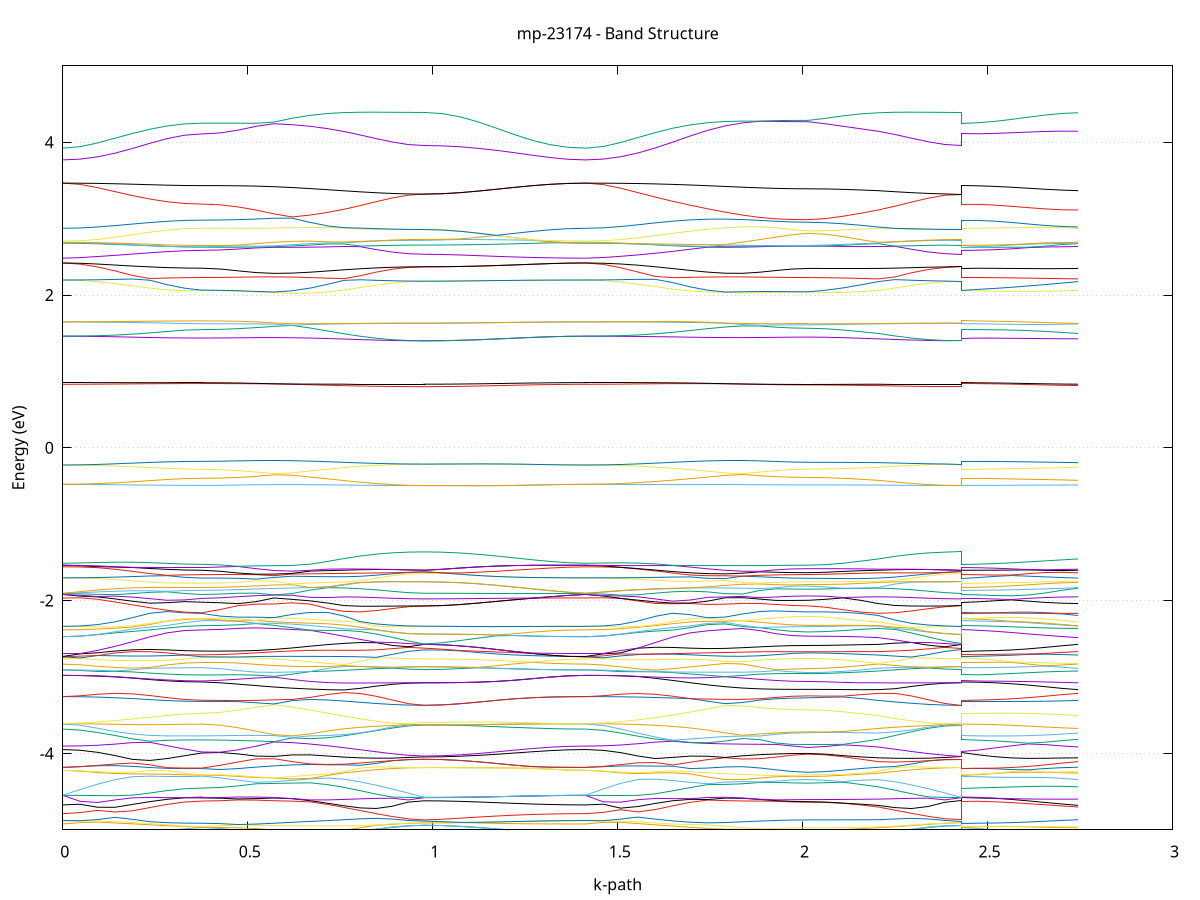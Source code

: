 set title 'mp-23174 - Band Structure'
set xlabel 'k-path'
set ylabel 'Energy (eV)'
set grid y
set yrange [-5:5]
set terminal png size 800,600
set output 'mp-23174_bands_gnuplot.png'
plot '-' using 1:2 with lines notitle, '-' using 1:2 with lines notitle, '-' using 1:2 with lines notitle, '-' using 1:2 with lines notitle, '-' using 1:2 with lines notitle, '-' using 1:2 with lines notitle, '-' using 1:2 with lines notitle, '-' using 1:2 with lines notitle, '-' using 1:2 with lines notitle, '-' using 1:2 with lines notitle, '-' using 1:2 with lines notitle, '-' using 1:2 with lines notitle, '-' using 1:2 with lines notitle, '-' using 1:2 with lines notitle, '-' using 1:2 with lines notitle, '-' using 1:2 with lines notitle, '-' using 1:2 with lines notitle, '-' using 1:2 with lines notitle, '-' using 1:2 with lines notitle, '-' using 1:2 with lines notitle, '-' using 1:2 with lines notitle, '-' using 1:2 with lines notitle, '-' using 1:2 with lines notitle, '-' using 1:2 with lines notitle, '-' using 1:2 with lines notitle, '-' using 1:2 with lines notitle, '-' using 1:2 with lines notitle, '-' using 1:2 with lines notitle, '-' using 1:2 with lines notitle, '-' using 1:2 with lines notitle, '-' using 1:2 with lines notitle, '-' using 1:2 with lines notitle, '-' using 1:2 with lines notitle, '-' using 1:2 with lines notitle, '-' using 1:2 with lines notitle, '-' using 1:2 with lines notitle, '-' using 1:2 with lines notitle, '-' using 1:2 with lines notitle, '-' using 1:2 with lines notitle, '-' using 1:2 with lines notitle, '-' using 1:2 with lines notitle, '-' using 1:2 with lines notitle, '-' using 1:2 with lines notitle, '-' using 1:2 with lines notitle, '-' using 1:2 with lines notitle, '-' using 1:2 with lines notitle, '-' using 1:2 with lines notitle, '-' using 1:2 with lines notitle, '-' using 1:2 with lines notitle, '-' using 1:2 with lines notitle, '-' using 1:2 with lines notitle, '-' using 1:2 with lines notitle, '-' using 1:2 with lines notitle, '-' using 1:2 with lines notitle, '-' using 1:2 with lines notitle, '-' using 1:2 with lines notitle, '-' using 1:2 with lines notitle, '-' using 1:2 with lines notitle, '-' using 1:2 with lines notitle, '-' using 1:2 with lines notitle, '-' using 1:2 with lines notitle, '-' using 1:2 with lines notitle, '-' using 1:2 with lines notitle, '-' using 1:2 with lines notitle, '-' using 1:2 with lines notitle, '-' using 1:2 with lines notitle, '-' using 1:2 with lines notitle, '-' using 1:2 with lines notitle, '-' using 1:2 with lines notitle, '-' using 1:2 with lines notitle, '-' using 1:2 with lines notitle, '-' using 1:2 with lines notitle, '-' using 1:2 with lines notitle, '-' using 1:2 with lines notitle, '-' using 1:2 with lines notitle, '-' using 1:2 with lines notitle, '-' using 1:2 with lines notitle, '-' using 1:2 with lines notitle, '-' using 1:2 with lines notitle, '-' using 1:2 with lines notitle, '-' using 1:2 with lines notitle, '-' using 1:2 with lines notitle, '-' using 1:2 with lines notitle, '-' using 1:2 with lines notitle, '-' using 1:2 with lines notitle, '-' using 1:2 with lines notitle, '-' using 1:2 with lines notitle, '-' using 1:2 with lines notitle, '-' using 1:2 with lines notitle, '-' using 1:2 with lines notitle, '-' using 1:2 with lines notitle, '-' using 1:2 with lines notitle, '-' using 1:2 with lines notitle, '-' using 1:2 with lines notitle, '-' using 1:2 with lines notitle, '-' using 1:2 with lines notitle, '-' using 1:2 with lines notitle, '-' using 1:2 with lines notitle, '-' using 1:2 with lines notitle, '-' using 1:2 with lines notitle, '-' using 1:2 with lines notitle, '-' using 1:2 with lines notitle, '-' using 1:2 with lines notitle, '-' using 1:2 with lines notitle, '-' using 1:2 with lines notitle, '-' using 1:2 with lines notitle, '-' using 1:2 with lines notitle, '-' using 1:2 with lines notitle, '-' using 1:2 with lines notitle, '-' using 1:2 with lines notitle, '-' using 1:2 with lines notitle, '-' using 1:2 with lines notitle, '-' using 1:2 with lines notitle, '-' using 1:2 with lines notitle, '-' using 1:2 with lines notitle, '-' using 1:2 with lines notitle, '-' using 1:2 with lines notitle, '-' using 1:2 with lines notitle, '-' using 1:2 with lines notitle, '-' using 1:2 with lines notitle, '-' using 1:2 with lines notitle, '-' using 1:2 with lines notitle, '-' using 1:2 with lines notitle, '-' using 1:2 with lines notitle, '-' using 1:2 with lines notitle, '-' using 1:2 with lines notitle, '-' using 1:2 with lines notitle, '-' using 1:2 with lines notitle, '-' using 1:2 with lines notitle, '-' using 1:2 with lines notitle, '-' using 1:2 with lines notitle, '-' using 1:2 with lines notitle, '-' using 1:2 with lines notitle, '-' using 1:2 with lines notitle, '-' using 1:2 with lines notitle, '-' using 1:2 with lines notitle, '-' using 1:2 with lines notitle, '-' using 1:2 with lines notitle, '-' using 1:2 with lines notitle, '-' using 1:2 with lines notitle, '-' using 1:2 with lines notitle, '-' using 1:2 with lines notitle, '-' using 1:2 with lines notitle, '-' using 1:2 with lines notitle, '-' using 1:2 with lines notitle, '-' using 1:2 with lines notitle, '-' using 1:2 with lines notitle, '-' using 1:2 with lines notitle, '-' using 1:2 with lines notitle, '-' using 1:2 with lines notitle, '-' using 1:2 with lines notitle, '-' using 1:2 with lines notitle, '-' using 1:2 with lines notitle, '-' using 1:2 with lines notitle, '-' using 1:2 with lines notitle, '-' using 1:2 with lines notitle, '-' using 1:2 with lines notitle, '-' using 1:2 with lines notitle, '-' using 1:2 with lines notitle, '-' using 1:2 with lines notitle, '-' using 1:2 with lines notitle, '-' using 1:2 with lines notitle, '-' using 1:2 with lines notitle, '-' using 1:2 with lines notitle, '-' using 1:2 with lines notitle, '-' using 1:2 with lines notitle, '-' using 1:2 with lines notitle, '-' using 1:2 with lines notitle, '-' using 1:2 with lines notitle, '-' using 1:2 with lines notitle, '-' using 1:2 with lines notitle, '-' using 1:2 with lines notitle, '-' using 1:2 with lines notitle, '-' using 1:2 with lines notitle, '-' using 1:2 with lines notitle, '-' using 1:2 with lines notitle
0.000000 -43.109784
0.047025 -43.109784
0.094050 -43.109684
0.141075 -43.109584
0.188100 -43.109384
0.235125 -43.109184
0.282150 -43.108984
0.329175 -43.108884
0.376200 -43.108784
0.376200 -43.108784
0.424948 -43.108784
0.473697 -43.108684
0.522445 -43.108484
0.571194 -43.108284
0.619942 -43.108484
0.668691 -43.108784
0.717439 -43.108984
0.717439 -43.108984
0.760713 -43.109184
0.803987 -43.109384
0.847261 -43.109584
0.890534 -43.109684
0.933808 -43.109784
0.977082 -43.109784
0.977082 -43.109784
1.025585 -43.109784
1.074088 -43.109784
1.122591 -43.109784
1.171094 -43.109784
1.219597 -43.109784
1.268100 -43.109784
1.316603 -43.109784
1.365106 -43.109784
1.413609 -43.109784
1.413609 -43.109784
1.460716 -43.109784
1.507822 -43.109684
1.554928 -43.109484
1.602034 -43.109284
1.649140 -43.109084
1.696246 -43.108884
1.743352 -43.108584
1.790458 -43.108384
1.837564 -43.108384
1.884670 -43.108584
1.884670 -43.108584
1.927944 -43.108684
1.971218 -43.108784
2.014492 -43.108784
2.014492 -43.108784
2.061974 -43.108784
2.109455 -43.108884
2.156937 -43.108984
2.204419 -43.109184
2.204419 -43.109184
2.249390 -43.109384
2.294361 -43.109484
2.339333 -43.109684
2.384304 -43.109784
2.429276 -43.109784
2.429276 -43.108784
2.474359 -43.108784
2.519442 -43.108784
2.564525 -43.108884
2.609607 -43.108984
2.654690 -43.108984
2.699773 -43.109084
2.744856 -43.109184
e
0.000000 -43.106784
0.047025 -43.106784
0.094050 -43.106884
0.141075 -43.106984
0.188100 -43.107184
0.235125 -43.107384
0.282150 -43.107584
0.329175 -43.107684
0.376200 -43.107784
0.376200 -43.107784
0.424948 -43.107784
0.473697 -43.107884
0.522445 -43.108084
0.571194 -43.108284
0.619942 -43.108084
0.668691 -43.107784
0.717439 -43.107584
0.717439 -43.107584
0.760713 -43.107384
0.803987 -43.107184
0.847261 -43.106984
0.890534 -43.106884
0.933808 -43.106784
0.977082 -43.106784
0.977082 -43.106784
1.025585 -43.106784
1.074088 -43.106784
1.122591 -43.106784
1.171094 -43.106784
1.219597 -43.106784
1.268100 -43.106784
1.316603 -43.106784
1.365106 -43.106784
1.413609 -43.106784
1.413609 -43.106784
1.460716 -43.106784
1.507822 -43.106884
1.554928 -43.107084
1.602034 -43.107184
1.649140 -43.107484
1.696246 -43.107684
1.743352 -43.107884
1.790458 -43.108184
1.837564 -43.108184
1.884670 -43.107984
1.884670 -43.107984
1.927944 -43.107884
1.971218 -43.107784
2.014492 -43.107784
2.014492 -43.107784
2.061974 -43.107784
2.109455 -43.107684
2.156937 -43.107484
2.204419 -43.107384
2.204419 -43.107384
2.249390 -43.107184
2.294361 -43.106984
2.339333 -43.106884
2.384304 -43.106784
2.429276 -43.106784
2.429276 -43.107784
2.474359 -43.107784
2.519442 -43.107784
2.564525 -43.107684
2.609607 -43.107584
2.654690 -43.107584
2.699773 -43.107484
2.744856 -43.107384
e
0.000000 -42.733084
0.047025 -42.733084
0.094050 -42.733084
0.141075 -42.733184
0.188100 -42.733184
0.235125 -42.733184
0.282150 -42.733184
0.329175 -42.733284
0.376200 -42.733284
0.376200 -42.733284
0.424948 -42.733284
0.473697 -42.733284
0.522445 -42.733284
0.571194 -42.733284
0.619942 -42.733284
0.668691 -42.733284
0.717439 -42.733284
0.717439 -42.733284
0.760713 -42.733284
0.803987 -42.733184
0.847261 -42.733184
0.890534 -42.733084
0.933808 -42.733084
0.977082 -42.733084
0.977082 -42.733084
1.025585 -42.733084
1.074088 -42.733084
1.122591 -42.733084
1.171094 -42.733084
1.219597 -42.733084
1.268100 -42.733084
1.316603 -42.733084
1.365106 -42.733084
1.413609 -42.733084
1.413609 -42.733084
1.460716 -42.733084
1.507822 -42.733084
1.554928 -42.733184
1.602034 -42.733184
1.649140 -42.733284
1.696246 -42.733284
1.743352 -42.733284
1.790458 -42.733284
1.837564 -42.733284
1.884670 -42.733284
1.884670 -42.733284
1.927944 -42.733284
1.971218 -42.733284
2.014492 -42.733284
2.014492 -42.733284
2.061974 -42.733284
2.109455 -42.733284
2.156937 -42.733184
2.204419 -42.733184
2.204419 -42.733184
2.249390 -42.733184
2.294361 -42.733184
2.339333 -42.733084
2.384304 -42.733084
2.429276 -42.733084
2.429276 -42.733284
2.474359 -42.733284
2.519442 -42.733284
2.564525 -42.733284
2.609607 -42.733284
2.654690 -42.733184
2.699773 -42.733184
2.744856 -42.733184
e
0.000000 -42.733084
0.047025 -42.733084
0.094050 -42.733084
0.141075 -42.733084
0.188100 -42.733084
0.235125 -42.733184
0.282150 -42.733184
0.329175 -42.733184
0.376200 -42.733184
0.376200 -42.733184
0.424948 -42.733084
0.473697 -42.733084
0.522445 -42.732984
0.571194 -42.732984
0.619942 -42.732984
0.668691 -42.733084
0.717439 -42.733084
0.717439 -42.733084
0.760713 -42.733084
0.803987 -42.733084
0.847261 -42.733084
0.890534 -42.733084
0.933808 -42.733084
0.977082 -42.733084
0.977082 -42.733084
1.025585 -42.733084
1.074088 -42.733084
1.122591 -42.733084
1.171094 -42.733084
1.219597 -42.733084
1.268100 -42.733084
1.316603 -42.733084
1.365106 -42.733084
1.413609 -42.733084
1.413609 -42.733084
1.460716 -42.733084
1.507822 -42.733084
1.554928 -42.733084
1.602034 -42.733084
1.649140 -42.733084
1.696246 -42.733084
1.743352 -42.732984
1.790458 -42.732984
1.837564 -42.732984
1.884670 -42.732984
1.884670 -42.732984
1.927944 -42.733084
1.971218 -42.733084
2.014492 -42.733184
2.014492 -42.733184
2.061974 -42.733184
2.109455 -42.733184
2.156937 -42.733184
2.204419 -42.733184
2.204419 -42.733184
2.249390 -42.733084
2.294361 -42.733084
2.339333 -42.733084
2.384304 -42.733084
2.429276 -42.733084
2.429276 -42.733184
2.474359 -42.733184
2.519442 -42.733184
2.564525 -42.733184
2.609607 -42.733184
2.654690 -42.733184
2.699773 -42.733184
2.744856 -42.733184
e
0.000000 -42.732784
0.047025 -42.732784
0.094050 -42.732784
0.141075 -42.732784
0.188100 -42.732784
0.235125 -42.732784
0.282150 -42.732784
0.329175 -42.732784
0.376200 -42.732784
0.376200 -42.732684
0.424948 -42.732784
0.473697 -42.732784
0.522445 -42.732884
0.571194 -42.732984
0.619942 -42.732884
0.668691 -42.732884
0.717439 -42.732784
0.717439 -42.732784
0.760713 -42.732784
0.803987 -42.732784
0.847261 -42.732784
0.890534 -42.732784
0.933808 -42.732784
0.977082 -42.732784
0.977082 -42.732784
1.025585 -42.732784
1.074088 -42.732784
1.122591 -42.732784
1.171094 -42.732784
1.219597 -42.732784
1.268100 -42.732784
1.316603 -42.732784
1.365106 -42.732784
1.413609 -42.732784
1.413609 -42.732784
1.460716 -42.732784
1.507822 -42.732784
1.554928 -42.732784
1.602034 -42.732784
1.649140 -42.732784
1.696246 -42.732784
1.743352 -42.732884
1.790458 -42.732884
1.837564 -42.732884
1.884670 -42.732884
1.884670 -42.732884
1.927944 -42.732784
1.971218 -42.732784
2.014492 -42.732684
2.014492 -42.732784
2.061974 -42.732684
2.109455 -42.732784
2.156937 -42.732784
2.204419 -42.732784
2.204419 -42.732784
2.249390 -42.732784
2.294361 -42.732784
2.339333 -42.732784
2.384304 -42.732784
2.429276 -42.732784
2.429276 -42.732684
2.474359 -42.732784
2.519442 -42.732784
2.564525 -42.732784
2.609607 -42.732784
2.654690 -42.732784
2.699773 -42.732784
2.744856 -42.732784
e
0.000000 -42.732784
0.047025 -42.732784
0.094050 -42.732784
0.141075 -42.732784
0.188100 -42.732684
0.235125 -42.732684
0.282150 -42.732684
0.329175 -42.732684
0.376200 -42.732684
0.376200 -42.732684
0.424948 -42.732584
0.473697 -42.732584
0.522445 -42.732584
0.571194 -42.732584
0.619942 -42.732584
0.668691 -42.732584
0.717439 -42.732584
0.717439 -42.732584
0.760713 -42.732684
0.803987 -42.732684
0.847261 -42.732684
0.890534 -42.732784
0.933808 -42.732784
0.977082 -42.732784
0.977082 -42.732784
1.025585 -42.732784
1.074088 -42.732784
1.122591 -42.732784
1.171094 -42.732784
1.219597 -42.732784
1.268100 -42.732784
1.316603 -42.732784
1.365106 -42.732784
1.413609 -42.732784
1.413609 -42.732784
1.460716 -42.732784
1.507822 -42.732784
1.554928 -42.732684
1.602034 -42.732684
1.649140 -42.732584
1.696246 -42.732584
1.743352 -42.732584
1.790458 -42.732584
1.837564 -42.732584
1.884670 -42.732584
1.884670 -42.732584
1.927944 -42.732584
1.971218 -42.732584
2.014492 -42.732684
2.014492 -42.732684
2.061974 -42.732584
2.109455 -42.732684
2.156937 -42.732684
2.204419 -42.732684
2.204419 -42.732684
2.249390 -42.732684
2.294361 -42.732684
2.339333 -42.732784
2.384304 -42.732784
2.429276 -42.732784
2.429276 -42.732684
2.474359 -42.732684
2.519442 -42.732684
2.564525 -42.732684
2.609607 -42.732684
2.654690 -42.732684
2.699773 -42.732684
2.744856 -42.732684
e
0.000000 -42.578184
0.047025 -42.578184
0.094050 -42.578084
0.141075 -42.578084
0.188100 -42.577984
0.235125 -42.577884
0.282150 -42.577784
0.329175 -42.577684
0.376200 -42.577684
0.376200 -42.577684
0.424948 -42.577584
0.473697 -42.577584
0.522445 -42.577484
0.571194 -42.577384
0.619942 -42.577484
0.668691 -42.577584
0.717439 -42.577784
0.717439 -42.577784
0.760713 -42.577884
0.803987 -42.577984
0.847261 -42.578084
0.890534 -42.578084
0.933808 -42.578184
0.977082 -42.578184
0.977082 -42.578184
1.025585 -42.578184
1.074088 -42.578184
1.122591 -42.578184
1.171094 -42.578184
1.219597 -42.578184
1.268100 -42.578184
1.316603 -42.578184
1.365106 -42.578184
1.413609 -42.578184
1.413609 -42.578184
1.460716 -42.578184
1.507822 -42.578084
1.554928 -42.577984
1.602034 -42.577884
1.649140 -42.577784
1.696246 -42.577684
1.743352 -42.577584
1.790458 -42.577484
1.837564 -42.577484
1.884670 -42.577584
1.884670 -42.577584
1.927944 -42.577584
1.971218 -42.577684
2.014492 -42.577684
2.014492 -42.577684
2.061974 -42.577684
2.109455 -42.577684
2.156937 -42.577784
2.204419 -42.577884
2.204419 -42.577884
2.249390 -42.577984
2.294361 -42.578084
2.339333 -42.578084
2.384304 -42.578184
2.429276 -42.578184
2.429276 -42.577684
2.474359 -42.577684
2.519442 -42.577684
2.564525 -42.577684
2.609607 -42.577784
2.654690 -42.577784
2.699773 -42.577784
2.744856 -42.577884
e
0.000000 -42.576584
0.047025 -42.576584
0.094050 -42.576684
0.141075 -42.576684
0.188100 -42.576784
0.235125 -42.576884
0.282150 -42.576984
0.329175 -42.577084
0.376200 -42.577084
0.376200 -42.577084
0.424948 -42.577184
0.473697 -42.577184
0.522445 -42.577284
0.571194 -42.577384
0.619942 -42.577284
0.668691 -42.577184
0.717439 -42.576984
0.717439 -42.576984
0.760713 -42.576884
0.803987 -42.576784
0.847261 -42.576684
0.890534 -42.576684
0.933808 -42.576584
0.977082 -42.576584
0.977082 -42.576584
1.025585 -42.576584
1.074088 -42.576584
1.122591 -42.576584
1.171094 -42.576584
1.219597 -42.576584
1.268100 -42.576584
1.316603 -42.576584
1.365106 -42.576584
1.413609 -42.576584
1.413609 -42.576584
1.460716 -42.576584
1.507822 -42.576684
1.554928 -42.576784
1.602034 -42.576884
1.649140 -42.576984
1.696246 -42.577084
1.743352 -42.577184
1.790458 -42.577384
1.837564 -42.577384
1.884670 -42.577284
1.884670 -42.577284
1.927944 -42.577184
1.971218 -42.577184
2.014492 -42.577084
2.014492 -42.577084
2.061974 -42.577084
2.109455 -42.577084
2.156937 -42.576984
2.204419 -42.576884
2.204419 -42.576884
2.249390 -42.576784
2.294361 -42.576684
2.339333 -42.576684
2.384304 -42.576584
2.429276 -42.576584
2.429276 -42.577084
2.474359 -42.577084
2.519442 -42.577084
2.564525 -42.577084
2.609607 -42.577084
2.654690 -42.576984
2.699773 -42.576984
2.744856 -42.576884
e
0.000000 -42.426084
0.047025 -42.426084
0.094050 -42.426084
0.141075 -42.426084
0.188100 -42.426084
0.235125 -42.426084
0.282150 -42.426084
0.329175 -42.426084
0.376200 -42.426084
0.376200 -42.426084
0.424948 -42.426084
0.473697 -42.426084
0.522445 -42.426084
0.571194 -42.426084
0.619942 -42.426084
0.668691 -42.426084
0.717439 -42.426084
0.717439 -42.426084
0.760713 -42.426084
0.803987 -42.426084
0.847261 -42.426084
0.890534 -42.426084
0.933808 -42.426084
0.977082 -42.426084
0.977082 -42.426084
1.025585 -42.426084
1.074088 -42.426084
1.122591 -42.426084
1.171094 -42.426084
1.219597 -42.426084
1.268100 -42.426084
1.316603 -42.426084
1.365106 -42.426084
1.413609 -42.426084
1.413609 -42.426084
1.460716 -42.426084
1.507822 -42.426084
1.554928 -42.426084
1.602034 -42.426084
1.649140 -42.426084
1.696246 -42.426084
1.743352 -42.426084
1.790458 -42.426084
1.837564 -42.426084
1.884670 -42.426084
1.884670 -42.426084
1.927944 -42.426084
1.971218 -42.426084
2.014492 -42.426084
2.014492 -42.426084
2.061974 -42.426084
2.109455 -42.426084
2.156937 -42.426084
2.204419 -42.426084
2.204419 -42.426084
2.249390 -42.426084
2.294361 -42.426084
2.339333 -42.426084
2.384304 -42.426084
2.429276 -42.426084
2.429276 -42.426084
2.474359 -42.426084
2.519442 -42.426084
2.564525 -42.426084
2.609607 -42.426084
2.654690 -42.426084
2.699773 -42.426084
2.744856 -42.426084
e
0.000000 -42.426084
0.047025 -42.426084
0.094050 -42.425984
0.141075 -42.425884
0.188100 -42.425784
0.235125 -42.425684
0.282150 -42.425584
0.329175 -42.425484
0.376200 -42.425484
0.376200 -42.425484
0.424948 -42.425484
0.473697 -42.425384
0.522445 -42.425284
0.571194 -42.425184
0.619942 -42.425284
0.668691 -42.425484
0.717439 -42.425584
0.717439 -42.425584
0.760713 -42.425684
0.803987 -42.425784
0.847261 -42.425884
0.890534 -42.425984
0.933808 -42.426084
0.977082 -42.426084
0.977082 -42.426084
1.025585 -42.426084
1.074088 -42.426084
1.122591 -42.426084
1.171094 -42.426084
1.219597 -42.426084
1.268100 -42.426084
1.316603 -42.426084
1.365106 -42.426084
1.413609 -42.426084
1.413609 -42.426084
1.460716 -42.426084
1.507822 -42.425984
1.554928 -42.425884
1.602034 -42.425784
1.649140 -42.425684
1.696246 -42.425484
1.743352 -42.425384
1.790458 -42.425284
1.837564 -42.425284
1.884670 -42.425384
1.884670 -42.425384
1.927944 -42.425384
1.971218 -42.425484
2.014492 -42.425484
2.014492 -42.425484
2.061974 -42.425484
2.109455 -42.425584
2.156937 -42.425584
2.204419 -42.425684
2.204419 -42.425684
2.249390 -42.425784
2.294361 -42.425884
2.339333 -42.425984
2.384304 -42.426084
2.429276 -42.426084
2.429276 -42.425484
2.474359 -42.425484
2.519442 -42.425484
2.564525 -42.425484
2.609607 -42.425584
2.654690 -42.425584
2.699773 -42.425684
2.744856 -42.425684
e
0.000000 -42.424284
0.047025 -42.424384
0.094050 -42.424384
0.141075 -42.424484
0.188100 -42.424584
0.235125 -42.424684
0.282150 -42.424784
0.329175 -42.424884
0.376200 -42.424884
0.376200 -42.424884
0.424948 -42.424884
0.473697 -42.424984
0.522445 -42.425084
0.571194 -42.425184
0.619942 -42.425084
0.668691 -42.424884
0.717439 -42.424784
0.717439 -42.424784
0.760713 -42.424684
0.803987 -42.424584
0.847261 -42.424484
0.890534 -42.424384
0.933808 -42.424384
0.977082 -42.424284
0.977082 -42.424284
1.025585 -42.424284
1.074088 -42.424284
1.122591 -42.424284
1.171094 -42.424384
1.219597 -42.424384
1.268100 -42.424384
1.316603 -42.424284
1.365106 -42.424384
1.413609 -42.424384
1.413609 -42.424384
1.460716 -42.424384
1.507822 -42.424384
1.554928 -42.424484
1.602034 -42.424584
1.649140 -42.424684
1.696246 -42.424884
1.743352 -42.424984
1.790458 -42.425084
1.837564 -42.425084
1.884670 -42.424984
1.884670 -42.424984
1.927944 -42.424984
1.971218 -42.424884
2.014492 -42.424884
2.014492 -42.424884
2.061974 -42.424884
2.109455 -42.424784
2.156937 -42.424784
2.204419 -42.424684
2.204419 -42.424684
2.249390 -42.424584
2.294361 -42.424484
2.339333 -42.424384
2.384304 -42.424384
2.429276 -42.424284
2.429276 -42.424884
2.474359 -42.424884
2.519442 -42.424884
2.564525 -42.424884
2.609607 -42.424784
2.654690 -42.424784
2.699773 -42.424684
2.744856 -42.424684
e
0.000000 -42.424284
0.047025 -42.424284
0.094050 -42.424384
0.141075 -42.424384
0.188100 -42.424284
0.235125 -42.424384
0.282150 -42.424384
0.329175 -42.424384
0.376200 -42.424384
0.376200 -42.424384
0.424948 -42.424384
0.473697 -42.424384
0.522445 -42.424284
0.571194 -42.424384
0.619942 -42.424384
0.668691 -42.424284
0.717439 -42.424284
0.717439 -42.424384
0.760713 -42.424284
0.803987 -42.424284
0.847261 -42.424284
0.890534 -42.424284
0.933808 -42.424284
0.977082 -42.424284
0.977082 -42.424384
1.025585 -42.424284
1.074088 -42.424284
1.122591 -42.424284
1.171094 -42.424284
1.219597 -42.424384
1.268100 -42.424384
1.316603 -42.424284
1.365106 -42.424284
1.413609 -42.424284
1.413609 -42.424384
1.460716 -42.424284
1.507822 -42.424284
1.554928 -42.424284
1.602034 -42.424284
1.649140 -42.424384
1.696246 -42.424384
1.743352 -42.424384
1.790458 -42.424284
1.837564 -42.424384
1.884670 -42.424284
1.884670 -42.424284
1.927944 -42.424284
1.971218 -42.424284
2.014492 -42.424284
2.014492 -42.424384
2.061974 -42.424284
2.109455 -42.424284
2.156937 -42.424284
2.204419 -42.424284
2.204419 -42.424284
2.249390 -42.424284
2.294361 -42.424284
2.339333 -42.424284
2.384304 -42.424284
2.429276 -42.424284
2.429276 -42.424384
2.474359 -42.424384
2.519442 -42.424384
2.564525 -42.424284
2.609607 -42.424284
2.654690 -42.424384
2.699773 -42.424384
2.744856 -42.424284
e
0.000000 -42.137284
0.047025 -42.137284
0.094050 -42.137284
0.141075 -42.137284
0.188100 -42.137284
0.235125 -42.137284
0.282150 -42.137284
0.329175 -42.137184
0.376200 -42.137184
0.376200 -42.137184
0.424948 -42.137184
0.473697 -42.137184
0.522445 -42.137184
0.571194 -42.137184
0.619942 -42.137184
0.668691 -42.137184
0.717439 -42.137284
0.717439 -42.137184
0.760713 -42.137284
0.803987 -42.137284
0.847261 -42.137284
0.890534 -42.137284
0.933808 -42.137284
0.977082 -42.137284
0.977082 -42.137284
1.025585 -42.137284
1.074088 -42.137284
1.122591 -42.137284
1.171094 -42.137284
1.219597 -42.137284
1.268100 -42.137284
1.316603 -42.137284
1.365106 -42.137284
1.413609 -42.137284
1.413609 -42.137284
1.460716 -42.137284
1.507822 -42.137284
1.554928 -42.137284
1.602034 -42.137284
1.649140 -42.137284
1.696246 -42.137184
1.743352 -42.137184
1.790458 -42.137184
1.837564 -42.137184
1.884670 -42.137184
1.884670 -42.137184
1.927944 -42.137184
1.971218 -42.137184
2.014492 -42.137184
2.014492 -42.137184
2.061974 -42.137184
2.109455 -42.137184
2.156937 -42.137284
2.204419 -42.137284
2.204419 -42.137284
2.249390 -42.137284
2.294361 -42.137284
2.339333 -42.137284
2.384304 -42.137284
2.429276 -42.137284
2.429276 -42.137184
2.474359 -42.137184
2.519442 -42.137184
2.564525 -42.137184
2.609607 -42.137184
2.654690 -42.137284
2.699773 -42.137284
2.744856 -42.137284
e
0.000000 -42.136984
0.047025 -42.136984
0.094050 -42.136984
0.141075 -42.136984
0.188100 -42.137084
0.235125 -42.137084
0.282150 -42.137084
0.329175 -42.137084
0.376200 -42.137084
0.376200 -42.137084
0.424948 -42.137084
0.473697 -42.137084
0.522445 -42.137184
0.571194 -42.137184
0.619942 -42.137184
0.668691 -42.137084
0.717439 -42.137084
0.717439 -42.137084
0.760713 -42.137084
0.803987 -42.137084
0.847261 -42.136984
0.890534 -42.136984
0.933808 -42.136984
0.977082 -42.136984
0.977082 -42.136984
1.025585 -42.136984
1.074088 -42.136984
1.122591 -42.136984
1.171094 -42.136984
1.219597 -42.136984
1.268100 -42.136984
1.316603 -42.136984
1.365106 -42.136984
1.413609 -42.136984
1.413609 -42.136984
1.460716 -42.136984
1.507822 -42.136984
1.554928 -42.136984
1.602034 -42.137084
1.649140 -42.137084
1.696246 -42.137084
1.743352 -42.137084
1.790458 -42.137184
1.837564 -42.137184
1.884670 -42.137084
1.884670 -42.137084
1.927944 -42.137084
1.971218 -42.137084
2.014492 -42.137084
2.014492 -42.137084
2.061974 -42.137084
2.109455 -42.137084
2.156937 -42.137084
2.204419 -42.137084
2.204419 -42.137084
2.249390 -42.137084
2.294361 -42.136984
2.339333 -42.136984
2.384304 -42.136984
2.429276 -42.136984
2.429276 -42.137084
2.474359 -42.137084
2.519442 -42.137084
2.564525 -42.137084
2.609607 -42.137084
2.654690 -42.137084
2.699773 -42.137084
2.744856 -42.137084
e
0.000000 -41.944584
0.047025 -41.944584
0.094050 -41.944584
0.141075 -41.944584
0.188100 -41.944584
0.235125 -41.944584
0.282150 -41.944584
0.329175 -41.944584
0.376200 -41.944584
0.376200 -41.944584
0.424948 -41.944584
0.473697 -41.944584
0.522445 -41.944584
0.571194 -41.944684
0.619942 -41.944584
0.668691 -41.944584
0.717439 -41.944584
0.717439 -41.944584
0.760713 -41.944584
0.803987 -41.944584
0.847261 -41.944584
0.890534 -41.944584
0.933808 -41.944584
0.977082 -41.944584
0.977082 -41.944584
1.025585 -41.944584
1.074088 -41.944584
1.122591 -41.944584
1.171094 -41.944584
1.219597 -41.944584
1.268100 -41.944584
1.316603 -41.944584
1.365106 -41.944584
1.413609 -41.944584
1.413609 -41.944584
1.460716 -41.944584
1.507822 -41.944584
1.554928 -41.944584
1.602034 -41.944584
1.649140 -41.944584
1.696246 -41.944584
1.743352 -41.944584
1.790458 -41.944584
1.837564 -41.944584
1.884670 -41.944584
1.884670 -41.944584
1.927944 -41.944584
1.971218 -41.944584
2.014492 -41.944584
2.014492 -41.944584
2.061974 -41.944584
2.109455 -41.944584
2.156937 -41.944584
2.204419 -41.944584
2.204419 -41.944584
2.249390 -41.944584
2.294361 -41.944584
2.339333 -41.944584
2.384304 -41.944584
2.429276 -41.944584
2.429276 -41.944584
2.474359 -41.944584
2.519442 -41.944584
2.564525 -41.944584
2.609607 -41.944584
2.654690 -41.944584
2.699773 -41.944584
2.744856 -41.944584
e
0.000000 -41.944584
0.047025 -41.944584
0.094050 -41.944484
0.141075 -41.944384
0.188100 -41.944184
0.235125 -41.944084
0.282150 -41.943884
0.329175 -41.943784
0.376200 -41.943684
0.376200 -41.943684
0.424948 -41.943684
0.473697 -41.943584
0.522445 -41.943384
0.571194 -41.943184
0.619942 -41.943384
0.668691 -41.943584
0.717439 -41.943884
0.717439 -41.943884
0.760713 -41.944084
0.803987 -41.944184
0.847261 -41.944384
0.890534 -41.944484
0.933808 -41.944584
0.977082 -41.944584
0.977082 -41.944584
1.025585 -41.944584
1.074088 -41.944584
1.122591 -41.944584
1.171094 -41.944584
1.219597 -41.944584
1.268100 -41.944584
1.316603 -41.944584
1.365106 -41.944584
1.413609 -41.944584
1.413609 -41.944584
1.460716 -41.944584
1.507822 -41.944484
1.554928 -41.944384
1.602034 -41.944184
1.649140 -41.943984
1.696246 -41.943784
1.743352 -41.943484
1.790458 -41.943284
1.837564 -41.943284
1.884670 -41.943484
1.884670 -41.943484
1.927944 -41.943584
1.971218 -41.943684
2.014492 -41.943684
2.014492 -41.943684
2.061974 -41.943684
2.109455 -41.943784
2.156937 -41.943884
2.204419 -41.943984
2.204419 -41.943984
2.249390 -41.944184
2.294361 -41.944384
2.339333 -41.944484
2.384304 -41.944584
2.429276 -41.944584
2.429276 -41.943684
2.474359 -41.943684
2.519442 -41.943684
2.564525 -41.943784
2.609607 -41.943784
2.654690 -41.943884
2.699773 -41.943984
2.744856 -41.943984
e
0.000000 -41.941784
0.047025 -41.941784
0.094050 -41.941884
0.141075 -41.941984
0.188100 -41.942084
0.235125 -41.942284
0.282150 -41.942484
0.329175 -41.942584
0.376200 -41.942684
0.376200 -41.942684
0.424948 -41.942684
0.473697 -41.942784
0.522445 -41.942984
0.571194 -41.943184
0.619942 -41.942984
0.668691 -41.942684
0.717439 -41.942484
0.717439 -41.942484
0.760713 -41.942284
0.803987 -41.942084
0.847261 -41.941984
0.890534 -41.941884
0.933808 -41.941784
0.977082 -41.941784
0.977082 -41.941784
1.025585 -41.941784
1.074088 -41.941784
1.122591 -41.941784
1.171094 -41.941784
1.219597 -41.941784
1.268100 -41.941784
1.316603 -41.941784
1.365106 -41.941784
1.413609 -41.941784
1.413609 -41.941784
1.460716 -41.941784
1.507822 -41.941884
1.554928 -41.941984
1.602034 -41.942184
1.649140 -41.942384
1.696246 -41.942584
1.743352 -41.942784
1.790458 -41.943084
1.837564 -41.943084
1.884670 -41.942884
1.884670 -41.942884
1.927944 -41.942784
1.971218 -41.942684
2.014492 -41.942684
2.014492 -41.942684
2.061974 -41.942584
2.109455 -41.942584
2.156937 -41.942484
2.204419 -41.942284
2.204419 -41.942284
2.249390 -41.942084
2.294361 -41.941984
2.339333 -41.941884
2.384304 -41.941784
2.429276 -41.941784
2.429276 -41.942684
2.474359 -41.942684
2.519442 -41.942584
2.564525 -41.942584
2.609607 -41.942484
2.654690 -41.942484
2.699773 -41.942384
2.744856 -41.942284
e
0.000000 -41.941784
0.047025 -41.941784
0.094050 -41.941784
0.141075 -41.941784
0.188100 -41.941784
0.235125 -41.941684
0.282150 -41.941684
0.329175 -41.941684
0.376200 -41.941684
0.376200 -41.941684
0.424948 -41.941684
0.473697 -41.941684
0.522445 -41.941684
0.571194 -41.941684
0.619942 -41.941684
0.668691 -41.941684
0.717439 -41.941684
0.717439 -41.941684
0.760713 -41.941684
0.803987 -41.941784
0.847261 -41.941784
0.890534 -41.941784
0.933808 -41.941784
0.977082 -41.941784
0.977082 -41.941784
1.025585 -41.941784
1.074088 -41.941784
1.122591 -41.941784
1.171094 -41.941784
1.219597 -41.941784
1.268100 -41.941784
1.316603 -41.941784
1.365106 -41.941784
1.413609 -41.941784
1.413609 -41.941784
1.460716 -41.941784
1.507822 -41.941784
1.554928 -41.941784
1.602034 -41.941784
1.649140 -41.941684
1.696246 -41.941684
1.743352 -41.941684
1.790458 -41.941684
1.837564 -41.941684
1.884670 -41.941684
1.884670 -41.941684
1.927944 -41.941684
1.971218 -41.941684
2.014492 -41.941684
2.014492 -41.941684
2.061974 -41.941684
2.109455 -41.941684
2.156937 -41.941684
2.204419 -41.941684
2.204419 -41.941684
2.249390 -41.941784
2.294361 -41.941784
2.339333 -41.941784
2.384304 -41.941784
2.429276 -41.941784
2.429276 -41.941684
2.474359 -41.941684
2.519442 -41.941684
2.564525 -41.941684
2.609607 -41.941684
2.654690 -41.941684
2.699773 -41.941684
2.744856 -41.941684
e
0.000000 -16.177784
0.047025 -16.175884
0.094050 -16.170184
0.141075 -16.160884
0.188100 -16.148284
0.235125 -16.132984
0.282150 -16.116084
0.329175 -16.100084
0.376200 -16.092384
0.376200 -16.092384
0.424948 -16.090184
0.473697 -16.083884
0.522445 -16.073584
0.571194 -16.059784
0.619942 -16.068684
0.668691 -16.083184
0.717439 -16.097784
0.717439 -16.097784
0.760713 -16.110084
0.803987 -16.120884
0.847261 -16.129984
0.890534 -16.136684
0.933808 -16.140884
0.977082 -16.142284
0.977082 -16.142284
1.025585 -16.143484
1.074088 -16.146984
1.122591 -16.152184
1.171094 -16.158284
1.219597 -16.164384
1.268100 -16.169784
1.316603 -16.174084
1.365106 -16.176884
1.413609 -16.177784
1.413609 -16.177784
1.460716 -16.175684
1.507822 -16.169384
1.554928 -16.159284
1.602034 -16.145584
1.649140 -16.128884
1.696246 -16.109784
1.743352 -16.089284
1.790458 -16.068484
1.837564 -16.064684
1.884670 -16.078384
1.884670 -16.078384
1.927944 -16.087584
1.971218 -16.093184
2.014492 -16.095084
2.014492 -16.095084
2.061974 -16.095884
2.109455 -16.098384
2.156937 -16.102684
2.204419 -16.108784
2.204419 -16.108784
2.249390 -16.119584
2.294361 -16.128984
2.339333 -16.136284
2.384304 -16.140784
2.429276 -16.142284
2.429276 -16.092384
2.474359 -16.092784
2.519442 -16.093984
2.564525 -16.095784
2.609607 -16.098184
2.654690 -16.100984
2.699773 -16.104484
2.744856 -16.108784
e
0.000000 -15.903184
0.047025 -15.906884
0.094050 -15.917484
0.141075 -15.933784
0.188100 -15.954084
0.235125 -15.976484
0.282150 -15.999184
0.329175 -16.018884
0.376200 -16.027884
0.376200 -16.027884
0.424948 -16.029684
0.473697 -16.035084
0.522445 -16.043784
0.571194 -16.055184
0.619942 -16.043184
0.668691 -16.024584
0.717439 -16.004984
0.717439 -16.004984
0.760713 -15.987684
0.803987 -15.971584
0.847261 -15.957684
0.890534 -15.946884
0.933808 -15.940084
0.977082 -15.937784
0.977082 -15.937784
1.025585 -15.936584
1.074088 -15.933084
1.122591 -15.927984
1.171094 -15.922084
1.219597 -15.916184
1.268100 -15.910884
1.316603 -15.906684
1.365106 -15.904084
1.413609 -15.903184
1.413609 -15.903184
1.460716 -15.907384
1.507822 -15.919284
1.554928 -15.936984
1.602034 -15.958384
1.649140 -15.981584
1.696246 -16.004984
1.743352 -16.027184
1.790458 -16.047384
1.837564 -16.048584
1.884670 -16.031184
1.884670 -16.031184
1.927944 -16.018584
1.971218 -16.010584
2.014492 -16.007784
2.014492 -16.007784
2.061974 -16.006684
2.109455 -16.003284
2.156937 -15.997584
2.204419 -15.989584
2.204419 -15.989584
2.249390 -15.973684
2.294361 -15.959084
2.339333 -15.947584
2.384304 -15.940284
2.429276 -15.937784
2.429276 -16.027884
2.474359 -16.026684
2.519442 -16.023384
2.564525 -16.018384
2.609607 -16.012084
2.654690 -16.004984
2.699773 -15.997484
2.744856 -15.989584
e
0.000000 -15.657384
0.047025 -15.657484
0.094050 -15.657584
0.141075 -15.657684
0.188100 -15.657884
0.235125 -15.658084
0.282150 -15.658184
0.329175 -15.658284
0.376200 -15.658384
0.376200 -15.658384
0.424948 -15.661584
0.473697 -15.668084
0.522445 -15.674084
0.571194 -15.677884
0.619942 -15.678784
0.668691 -15.676884
0.717439 -15.672684
0.717439 -15.672684
0.760713 -15.667484
0.803987 -15.661684
0.847261 -15.655784
0.890534 -15.650684
0.933808 -15.647284
0.977082 -15.645984
0.977082 -15.645984
1.025585 -15.646384
1.074088 -15.647584
1.122591 -15.649284
1.171094 -15.651184
1.219597 -15.653184
1.268100 -15.654884
1.316603 -15.656284
1.365106 -15.657084
1.413609 -15.657384
1.413609 -15.657384
1.460716 -15.657884
1.507822 -15.659384
1.554928 -15.661584
1.602034 -15.664584
1.649140 -15.667884
1.696246 -15.671284
1.743352 -15.674484
1.790458 -15.677084
1.837564 -15.678884
1.884670 -15.679484
1.884670 -15.679484
1.927944 -15.679284
1.971218 -15.678584
2.014492 -15.678184
2.014492 -15.678184
2.061974 -15.677284
2.109455 -15.674784
2.156937 -15.670784
2.204419 -15.665784
2.204419 -15.665784
2.249390 -15.660984
2.294361 -15.655784
2.339333 -15.650884
2.384304 -15.647284
2.429276 -15.645984
2.429276 -15.658384
2.474359 -15.658584
2.519442 -15.659284
2.564525 -15.660484
2.609607 -15.661784
2.654690 -15.663184
2.699773 -15.664584
2.744856 -15.665784
e
0.000000 -15.657384
0.047025 -15.655784
0.094050 -15.651284
0.141075 -15.644884
0.188100 -15.637584
0.235125 -15.630384
0.282150 -15.624184
0.329175 -15.619884
0.376200 -15.618384
0.376200 -15.618384
0.424948 -15.614184
0.473697 -15.604784
0.522445 -15.593884
0.571194 -15.597984
0.619942 -15.609384
0.668691 -15.619784
0.717439 -15.628884
0.717439 -15.628884
0.760713 -15.635284
0.803987 -15.640184
0.847261 -15.643384
0.890534 -15.645084
0.933808 -15.645784
0.977082 -15.645984
0.977082 -15.645984
1.025585 -15.646384
1.074088 -15.647584
1.122591 -15.649284
1.171094 -15.651184
1.219597 -15.653184
1.268100 -15.654884
1.316603 -15.656284
1.365106 -15.657084
1.413609 -15.657384
1.413609 -15.657384
1.460716 -15.655184
1.507822 -15.648884
1.554928 -15.639984
1.602034 -15.629684
1.649140 -15.618784
1.696246 -15.607884
1.743352 -15.597284
1.790458 -15.593584
1.837564 -15.604784
1.884670 -15.615584
1.884670 -15.615584
1.927944 -15.624184
1.971218 -15.630284
2.014492 -15.632484
2.014492 -15.632484
2.061974 -15.632984
2.109455 -15.634284
2.156937 -15.636284
2.204419 -15.638784
2.204419 -15.638784
2.249390 -15.641784
2.294361 -15.643984
2.339333 -15.645184
2.384304 -15.645784
2.429276 -15.645984
2.429276 -15.618384
2.474359 -15.619484
2.519442 -15.622384
2.564525 -15.626384
2.609607 -15.630684
2.654690 -15.634484
2.699773 -15.637284
2.744856 -15.638784
e
0.000000 -15.538284
0.047025 -15.539084
0.094050 -15.541384
0.141075 -15.544984
0.188100 -15.549184
0.235125 -15.553684
0.282150 -15.557884
0.329175 -15.560884
0.376200 -15.562084
0.376200 -15.562084
0.424948 -15.565984
0.473697 -15.575184
0.522445 -15.586284
0.571194 -15.583284
0.619942 -15.573884
0.668691 -15.565884
0.717439 -15.559784
0.717439 -15.559784
0.760713 -15.555884
0.803987 -15.553484
0.847261 -15.552384
0.890534 -15.552284
0.933808 -15.552584
0.977082 -15.552784
0.977082 -15.552784
1.025585 -15.552284
1.074088 -15.550784
1.122591 -15.548684
1.171094 -15.546184
1.219597 -15.543684
1.268100 -15.541484
1.316603 -15.539684
1.365106 -15.538584
1.413609 -15.538284
1.413609 -15.538284
1.460716 -15.539484
1.507822 -15.542984
1.554928 -15.548384
1.602034 -15.555284
1.649140 -15.563384
1.696246 -15.572584
1.743352 -15.582684
1.790458 -15.587084
1.837564 -15.577584
1.884670 -15.569084
1.884670 -15.569084
1.927944 -15.562684
1.971218 -15.558184
2.014492 -15.556584
2.014492 -15.556584
2.061974 -15.556284
2.109455 -15.555584
2.156937 -15.554484
2.204419 -15.553084
2.204419 -15.553084
2.249390 -15.552084
2.294361 -15.551784
2.339333 -15.552084
2.384304 -15.552584
2.429276 -15.552784
2.429276 -15.562084
2.474359 -15.561384
2.519442 -15.559784
2.564525 -15.557684
2.609607 -15.555584
2.654690 -15.553984
2.699773 -15.553084
2.744856 -15.553084
e
0.000000 -15.538284
0.047025 -15.537784
0.094050 -15.536284
0.141075 -15.534184
0.188100 -15.531484
0.235125 -15.528884
0.282150 -15.526484
0.329175 -15.524884
0.376200 -15.524284
0.376200 -15.524284
0.424948 -15.521284
0.473697 -15.514884
0.522445 -15.508984
0.571194 -15.505584
0.619942 -15.505684
0.668691 -15.509484
0.717439 -15.516084
0.717439 -15.516084
0.760713 -15.523584
0.803987 -15.531684
0.847261 -15.539584
0.890534 -15.546384
0.933808 -15.551084
0.977082 -15.552784
0.977082 -15.552784
1.025585 -15.552284
1.074088 -15.550784
1.122591 -15.548684
1.171094 -15.546184
1.219597 -15.543684
1.268100 -15.541484
1.316603 -15.539684
1.365106 -15.538584
1.413609 -15.538284
1.413609 -15.538284
1.460716 -15.537284
1.507822 -15.534484
1.554928 -15.530184
1.602034 -15.524884
1.649140 -15.519084
1.696246 -15.513684
1.743352 -15.509184
1.790458 -15.506184
1.837564 -15.504984
1.884670 -15.505684
1.884670 -15.505684
1.927944 -15.507284
1.971218 -15.508984
2.014492 -15.509784
2.014492 -15.509784
2.061974 -15.510784
2.109455 -15.513784
2.156937 -15.518384
2.204419 -15.524384
2.204419 -15.524384
2.249390 -15.531584
2.294361 -15.539184
2.339333 -15.546084
2.384304 -15.550984
2.429276 -15.552784
2.429276 -15.524284
2.474359 -15.524284
2.519442 -15.524184
2.564525 -15.523984
2.609607 -15.523884
2.654690 -15.523884
2.699773 -15.524084
2.744856 -15.524384
e
0.000000 -15.469684
0.047025 -15.468384
0.094050 -15.464784
0.141075 -15.458984
0.188100 -15.451584
0.235125 -15.442784
0.282150 -15.433284
0.329175 -15.424084
0.376200 -15.419184
0.376200 -15.419184
0.424948 -15.419084
0.473697 -15.418684
0.522445 -15.417084
0.571194 -15.413384
0.619942 -15.420984
0.668691 -15.432284
0.717439 -15.443884
0.717439 -15.443884
0.760713 -15.453684
0.803987 -15.462384
0.847261 -15.469584
0.890534 -15.474884
0.933808 -15.477984
0.977082 -15.479084
0.977082 -15.479084
1.025585 -15.478784
1.074088 -15.477984
1.122591 -15.476784
1.171094 -15.475284
1.219597 -15.473684
1.268100 -15.472084
1.316603 -15.470784
1.365106 -15.469984
1.413609 -15.469684
1.413609 -15.469684
1.460716 -15.468184
1.507822 -15.463784
1.554928 -15.457284
1.602034 -15.449184
1.649140 -15.440184
1.696246 -15.430984
1.743352 -15.422484
1.790458 -15.415684
1.837564 -15.415484
1.884670 -15.421184
1.884670 -15.421184
1.927944 -15.424584
1.971218 -15.426484
2.014492 -15.427084
2.014492 -15.427084
2.061974 -15.430784
2.109455 -15.437584
2.156937 -15.444784
2.204419 -15.451384
2.204419 -15.451384
2.249390 -15.460984
2.294361 -15.468784
2.339333 -15.474484
2.384304 -15.477884
2.429276 -15.479084
2.429276 -15.419184
2.474359 -15.420484
2.519442 -15.424084
2.564525 -15.429084
2.609607 -15.434784
2.654690 -15.440684
2.699773 -15.446284
2.744856 -15.451384
e
0.000000 -15.312484
0.047025 -15.316384
0.094050 -15.326184
0.141075 -15.338684
0.188100 -15.351984
0.235125 -15.365384
0.282150 -15.378084
0.329175 -15.389284
0.376200 -15.394784
0.376200 -15.394784
0.424948 -15.395584
0.473697 -15.398284
0.522445 -15.403384
0.571194 -15.411084
0.619942 -15.406684
0.668691 -15.396984
0.717439 -15.384984
0.717439 -15.384984
0.760713 -15.372884
0.803987 -15.360084
0.847261 -15.347184
0.890534 -15.335384
0.933808 -15.326384
0.977082 -15.322884
0.977082 -15.322884
1.025585 -15.322584
1.074088 -15.321784
1.122591 -15.320384
1.171094 -15.318784
1.219597 -15.316984
1.268100 -15.315184
1.316603 -15.313784
1.365106 -15.312784
1.413609 -15.312484
1.413609 -15.312484
1.460716 -15.317184
1.507822 -15.328484
1.554928 -15.342484
1.602034 -15.357284
1.649140 -15.371684
1.696246 -15.385084
1.743352 -15.397184
1.790458 -15.407384
1.837564 -15.411184
1.884670 -15.409084
1.884670 -15.409084
1.927944 -15.408684
1.971218 -15.408784
2.014492 -15.408784
2.014492 -15.408884
2.061974 -15.404684
2.109455 -15.396184
2.156937 -15.386584
2.204419 -15.376384
2.204419 -15.376384
2.249390 -15.362584
2.294361 -15.348884
2.339333 -15.336284
2.384304 -15.326684
2.429276 -15.322884
2.429276 -15.394784
2.474359 -15.394084
2.519442 -15.392184
2.564525 -15.389684
2.609607 -15.386884
2.654690 -15.383784
2.699773 -15.380384
2.744856 -15.376384
e
0.000000 -15.312484
0.047025 -15.313184
0.094050 -15.315284
0.141075 -15.318384
0.188100 -15.322184
0.235125 -15.325984
0.282150 -15.329284
0.329175 -15.331484
0.376200 -15.332284
0.376200 -15.332284
0.424948 -15.333084
0.473697 -15.334884
0.522445 -15.336484
0.571194 -15.337084
0.619942 -15.336284
0.668691 -15.334384
0.717439 -15.331984
0.717439 -15.331984
0.760713 -15.329584
0.803987 -15.327484
0.847261 -15.325584
0.890534 -15.324084
0.933808 -15.323184
0.977082 -15.322884
0.977082 -15.322884
1.025585 -15.322584
1.074088 -15.321784
1.122591 -15.320384
1.171094 -15.318784
1.219597 -15.316984
1.268100 -15.315184
1.316603 -15.313784
1.365106 -15.312784
1.413609 -15.312484
1.413609 -15.312484
1.460716 -15.313184
1.507822 -15.315084
1.554928 -15.318284
1.602034 -15.322284
1.649140 -15.326884
1.696246 -15.331384
1.743352 -15.334984
1.790458 -15.336984
1.837564 -15.336584
1.884670 -15.334184
1.884670 -15.334184
1.927944 -15.331184
1.971218 -15.328684
2.014492 -15.327784
2.014492 -15.327784
2.061974 -15.327884
2.109455 -15.328184
2.156937 -15.328484
2.204419 -15.328484
2.204419 -15.328484
2.249390 -15.327084
2.294361 -15.325584
2.339333 -15.324184
2.384304 -15.323184
2.429276 -15.322884
2.429276 -15.332284
2.474359 -15.332284
2.519442 -15.332084
2.564525 -15.331784
2.609607 -15.331284
2.654690 -15.330584
2.699773 -15.329684
2.744856 -15.328484
e
0.000000 -15.226684
0.047025 -15.221784
0.094050 -15.209184
0.141075 -15.192384
0.188100 -15.173684
0.235125 -15.154784
0.282150 -15.137484
0.329175 -15.124184
0.376200 -15.118884
0.376200 -15.118884
0.424948 -15.116284
0.473697 -15.108884
0.522445 -15.097484
0.571194 -15.083184
0.619942 -15.097484
0.668691 -15.117884
0.717439 -15.139684
0.717439 -15.139684
0.760713 -15.159484
0.803987 -15.179084
0.847261 -15.197484
0.890534 -15.213584
0.933808 -15.225184
0.977082 -15.229584
0.977082 -15.229584
1.025585 -15.229484
1.074088 -15.229084
1.122591 -15.228584
1.171094 -15.228084
1.219597 -15.227584
1.268100 -15.227184
1.316603 -15.226884
1.365106 -15.226784
1.413609 -15.226684
1.413609 -15.226684
1.460716 -15.220984
1.507822 -15.206484
1.554928 -15.187384
1.602034 -15.166384
1.649140 -15.144984
1.696246 -15.124284
1.743352 -15.105384
1.790458 -15.088784
1.837564 -15.088284
1.884670 -15.101684
1.884670 -15.101684
1.927944 -15.111284
1.971218 -15.117484
2.014492 -15.119684
2.014492 -15.119684
2.061974 -15.123184
2.109455 -15.131984
2.156937 -15.143684
2.204419 -15.156584
2.204419 -15.156584
2.249390 -15.176284
2.294361 -15.195484
2.339333 -15.212384
2.384304 -15.224784
2.429276 -15.229584
2.429276 -15.118884
2.474359 -15.119984
2.519442 -15.123184
2.564525 -15.128184
2.609607 -15.134384
2.654690 -15.141484
2.699773 -15.148984
2.744856 -15.156584
e
0.000000 -14.999884
0.047025 -14.999384
0.094050 -14.997784
0.141075 -14.995384
0.188100 -15.003384
0.235125 -15.015384
0.282150 -15.027284
0.329175 -15.037084
0.376200 -15.041184
0.376200 -15.041184
0.424948 -15.043784
0.473697 -15.051384
0.522445 -15.063484
0.571194 -15.079084
0.619942 -15.066984
0.668691 -15.049884
0.717439 -15.032684
0.717439 -15.032684
0.760713 -15.017884
0.803987 -15.004084
0.847261 -14.994384
0.890534 -14.998284
0.933808 -15.000884
0.977082 -15.001684
0.977082 -15.001684
1.025585 -15.001784
1.074088 -15.001784
1.122591 -15.001884
1.171094 -15.001784
1.219597 -15.001484
1.268100 -15.000984
1.316603 -15.000484
1.365106 -14.999984
1.413609 -14.999884
1.413609 -14.999884
1.460716 -14.999184
1.507822 -14.997284
1.554928 -14.995584
1.602034 -15.009084
1.649140 -15.024084
1.696246 -15.040184
1.743352 -15.056684
1.790458 -15.072984
1.837564 -15.075184
1.884670 -15.064684
1.884670 -15.064684
1.927944 -15.058084
1.971218 -15.054084
2.014492 -15.052784
2.014492 -15.052784
2.061974 -15.049584
2.109455 -15.041684
2.156937 -15.031484
2.204419 -15.020784
2.204419 -15.020784
2.249390 -15.006484
2.294361 -14.994984
2.339333 -14.998084
2.384304 -15.000784
2.429276 -15.001684
2.429276 -15.041184
2.474359 -15.040584
2.519442 -15.039084
2.564525 -15.036684
2.609607 -15.033584
2.654690 -15.029784
2.699773 -15.025484
2.744856 -15.020784
e
0.000000 -14.973784
0.047025 -14.976184
0.094050 -14.982684
0.141075 -14.991684
0.188100 -14.991284
0.235125 -14.986884
0.282150 -14.982184
0.329175 -14.977884
0.376200 -14.975984
0.376200 -14.975984
0.424948 -14.974684
0.473697 -14.974884
0.522445 -14.975384
0.571194 -14.975884
0.619942 -14.976284
0.668691 -14.977084
0.717439 -14.979584
0.717439 -14.979584
0.760713 -14.983984
0.803987 -14.989384
0.847261 -14.991684
0.890534 -14.981584
0.933808 -14.974784
0.977082 -14.972284
0.977082 -14.972284
1.025585 -14.972384
1.074088 -14.972484
1.122591 -14.972684
1.171094 -14.972884
1.219597 -14.973184
1.268100 -14.973384
1.316603 -14.973684
1.365106 -14.973784
1.413609 -14.973784
1.413609 -14.973784
1.460716 -14.976684
1.507822 -14.984384
1.554928 -14.994084
1.602034 -14.989884
1.649140 -14.985184
1.696246 -14.980884
1.743352 -14.978184
1.790458 -14.976584
1.837564 -14.975284
1.884670 -14.974084
1.884670 -14.974084
1.927944 -14.973084
1.971218 -14.972484
2.014492 -14.972184
2.014492 -14.972184
2.061974 -14.972284
2.109455 -14.972784
2.156937 -14.976884
2.204419 -14.981484
2.204419 -14.981484
2.249390 -14.987784
2.294361 -14.991784
2.339333 -14.982284
2.384304 -14.974984
2.429276 -14.972284
2.429276 -14.975984
2.474359 -14.975984
2.519442 -14.976184
2.564525 -14.976384
2.609607 -14.976984
2.654690 -14.977984
2.699773 -14.979484
2.744856 -14.981484
e
0.000000 -14.973784
0.047025 -14.973884
0.094050 -14.973884
0.141075 -14.973884
0.188100 -14.973984
0.235125 -14.974084
0.282150 -14.974084
0.329175 -14.974084
0.376200 -14.974184
0.376200 -14.974184
0.424948 -14.974384
0.473697 -14.970984
0.522445 -14.965184
0.571194 -14.957684
0.619942 -14.958784
0.668691 -14.964584
0.717439 -14.969384
0.717439 -14.969384
0.760713 -14.971384
0.803987 -14.972084
0.847261 -14.972284
0.890534 -14.972384
0.933808 -14.972284
0.977082 -14.972284
0.977082 -14.972284
1.025585 -14.972384
1.074088 -14.972484
1.122591 -14.972684
1.171094 -14.972884
1.219597 -14.973184
1.268100 -14.973384
1.316603 -14.973684
1.365106 -14.973784
1.413609 -14.973784
1.413609 -14.973784
1.460716 -14.973784
1.507822 -14.973784
1.554928 -14.973684
1.602034 -14.973284
1.649140 -14.972184
1.696246 -14.969484
1.743352 -14.964284
1.790458 -14.957584
1.837564 -14.959584
1.884670 -14.963684
1.884670 -14.963684
1.927944 -14.966484
1.971218 -14.968184
2.014492 -14.968784
2.014492 -14.968784
2.061974 -14.969884
2.109455 -14.972284
2.156937 -14.972384
2.204419 -14.972484
2.204419 -14.972484
2.249390 -14.972384
2.294361 -14.972384
2.339333 -14.972384
2.384304 -14.972284
2.429276 -14.972284
2.429276 -14.974184
2.474359 -14.974084
2.519442 -14.973884
2.564525 -14.973684
2.609607 -14.973384
2.654690 -14.972984
2.699773 -14.972684
2.744856 -14.972484
e
0.000000 -14.928884
0.047025 -14.928584
0.094050 -14.928484
0.141075 -14.929384
0.188100 -14.931984
0.235125 -14.936084
0.282150 -14.941184
0.329175 -14.945884
0.376200 -14.947884
0.376200 -14.947884
0.424948 -14.947984
0.473697 -14.948584
0.522445 -14.950484
0.571194 -14.953884
0.619942 -14.949184
0.668691 -14.940484
0.717439 -14.932484
0.717439 -14.932484
0.760713 -14.926584
0.803987 -14.922284
0.847261 -14.919784
0.890534 -14.918884
0.933808 -14.918884
0.977082 -14.919084
0.977082 -14.919084
1.025585 -14.919284
1.074088 -14.919984
1.122591 -14.921084
1.171094 -14.922584
1.219597 -14.924284
1.268100 -14.925984
1.316603 -14.927484
1.365106 -14.928484
1.413609 -14.928884
1.413609 -14.928884
1.460716 -14.928584
1.507822 -14.928584
1.554928 -14.929784
1.602034 -14.932684
1.649140 -14.937184
1.696246 -14.942684
1.743352 -14.948684
1.790458 -14.954384
1.837564 -14.950484
1.884670 -14.944184
1.884670 -14.944184
1.927944 -14.939584
1.971218 -14.936584
2.014492 -14.935584
2.014492 -14.935584
2.061974 -14.934784
2.109455 -14.932684
2.156937 -14.929984
2.204419 -14.927184
2.204419 -14.927184
2.249390 -14.922784
2.294361 -14.919984
2.339333 -14.918884
2.384304 -14.918884
2.429276 -14.919084
2.429276 -14.947884
2.474359 -14.947184
2.519442 -14.945084
2.564525 -14.941984
2.609607 -14.938184
2.654690 -14.934284
2.699773 -14.930484
2.744856 -14.927184
e
0.000000 -14.711284
0.047025 -14.710784
0.094050 -14.709584
0.141075 -14.707784
0.188100 -14.705684
0.235125 -14.703484
0.282150 -14.701684
0.329175 -14.700484
0.376200 -14.699984
0.376200 -14.699984
0.424948 -14.699684
0.473697 -14.698784
0.522445 -14.697184
0.571194 -14.695184
0.619942 -14.692884
0.668691 -14.690384
0.717439 -14.687984
0.717439 -14.687984
0.760713 -14.685884
0.803987 -14.684084
0.847261 -14.682584
0.890534 -14.681484
0.933808 -14.680784
0.977082 -14.680584
0.977082 -14.680584
1.025585 -14.681684
1.074088 -14.684784
1.122591 -14.689284
1.171094 -14.694484
1.219597 -14.699684
1.268100 -14.704384
1.316603 -14.708084
1.365106 -14.710384
1.413609 -14.711284
1.413609 -14.711284
1.460716 -14.710884
1.507822 -14.709884
1.554928 -14.708284
1.602034 -14.706184
1.649140 -14.703684
1.696246 -14.701084
1.743352 -14.698484
1.790458 -14.696084
1.837564 -14.693984
1.884670 -14.692184
1.884670 -14.692184
1.927944 -14.691084
1.971218 -14.690284
2.014492 -14.690084
2.014492 -14.690084
2.061974 -14.689684
2.109455 -14.688784
2.156937 -14.687584
2.204419 -14.686384
2.204419 -14.686384
2.249390 -14.684384
2.294361 -14.682784
2.339333 -14.681584
2.384304 -14.680884
2.429276 -14.680584
2.429276 -14.699984
2.474359 -14.699584
2.519442 -14.698184
2.564525 -14.696084
2.609607 -14.693484
2.654690 -14.690784
2.699773 -14.688184
2.744856 -14.686384
e
0.000000 -14.711284
0.047025 -14.710284
0.094050 -14.707384
0.141075 -14.702684
0.188100 -14.696684
0.235125 -14.689984
0.282150 -14.683384
0.329175 -14.678384
0.376200 -14.676384
0.376200 -14.676384
0.424948 -14.675384
0.473697 -14.672384
0.522445 -14.667484
0.571194 -14.661084
0.619942 -14.653384
0.668691 -14.647384
0.717439 -14.655384
0.717439 -14.655384
0.760713 -14.662284
0.803987 -14.668484
0.847261 -14.673584
0.890534 -14.677484
0.933808 -14.679784
0.977082 -14.680584
0.977082 -14.680584
1.025585 -14.681684
1.074088 -14.684784
1.122591 -14.689284
1.171094 -14.694484
1.219597 -14.699684
1.268100 -14.704384
1.316603 -14.708084
1.365106 -14.710484
1.413609 -14.711284
1.413609 -14.711284
1.460716 -14.710184
1.507822 -14.707184
1.554928 -14.702184
1.602034 -14.695784
1.649140 -14.688184
1.696246 -14.680084
1.743352 -14.671784
1.790458 -14.663984
1.837564 -14.656884
1.884670 -14.650984
1.884670 -14.650984
1.927944 -14.646884
1.971218 -14.647884
2.014492 -14.648684
2.014492 -14.648684
2.061974 -14.650184
2.109455 -14.653084
2.156937 -14.656884
2.204419 -14.661484
2.204419 -14.661484
2.249390 -14.667584
2.294361 -14.673084
2.339333 -14.677184
2.384304 -14.679784
2.429276 -14.680584
2.429276 -14.676384
2.474359 -14.675784
2.519442 -14.673884
2.564525 -14.670884
2.609607 -14.667284
2.654690 -14.663784
2.699773 -14.661384
2.744856 -14.661484
e
0.000000 -14.595184
0.047025 -14.595884
0.094050 -14.597884
0.141075 -14.601084
0.188100 -14.605384
0.235125 -14.610284
0.282150 -14.615184
0.329175 -14.619084
0.376200 -14.620684
0.376200 -14.620684
0.424948 -14.621384
0.473697 -14.623584
0.522445 -14.627384
0.571194 -14.632884
0.619942 -14.639684
0.668691 -14.645084
0.717439 -14.636584
0.717439 -14.636584
0.760713 -14.629484
0.803987 -14.623184
0.847261 -14.617884
0.890534 -14.613884
0.933808 -14.611384
0.977082 -14.610584
0.977082 -14.610584
1.025585 -14.609884
1.074088 -14.608084
1.122591 -14.605584
1.171094 -14.602884
1.219597 -14.600384
1.268100 -14.598184
1.316603 -14.596584
1.365106 -14.595584
1.413609 -14.595184
1.413609 -14.595184
1.460716 -14.595884
1.507822 -14.597984
1.554928 -14.601284
1.602034 -14.605784
1.649140 -14.611184
1.696246 -14.617284
1.743352 -14.623784
1.790458 -14.630384
1.837564 -14.636484
1.884670 -14.641784
1.884670 -14.641784
1.927944 -14.645484
1.971218 -14.644384
2.014492 -14.643484
2.014492 -14.643484
2.061974 -14.641984
2.109455 -14.638884
2.156937 -14.634984
2.204419 -14.630384
2.204419 -14.630384
2.249390 -14.623984
2.294361 -14.618384
2.339333 -14.614084
2.384304 -14.611484
2.429276 -14.610584
2.429276 -14.620684
2.474359 -14.621084
2.519442 -14.622484
2.564525 -14.624584
2.609607 -14.627184
2.654690 -14.629684
2.699773 -14.631184
2.744856 -14.630384
e
0.000000 -14.595184
0.047025 -14.595384
0.094050 -14.595684
0.141075 -14.596284
0.188100 -14.596884
0.235125 -14.597584
0.282150 -14.598184
0.329175 -14.598584
0.376200 -14.598684
0.376200 -14.598684
0.424948 -14.599084
0.473697 -14.600184
0.522445 -14.601684
0.571194 -14.603284
0.619942 -14.604784
0.668691 -14.606084
0.717439 -14.607284
0.717439 -14.607284
0.760713 -14.608284
0.803987 -14.609084
0.847261 -14.609684
0.890534 -14.610184
0.933808 -14.610484
0.977082 -14.610584
0.977082 -14.610584
1.025585 -14.609884
1.074088 -14.608084
1.122591 -14.605584
1.171094 -14.602884
1.219597 -14.600384
1.268100 -14.598184
1.316603 -14.596584
1.365106 -14.595584
1.413609 -14.595184
1.413609 -14.595184
1.460716 -14.595384
1.507822 -14.595784
1.554928 -14.596484
1.602034 -14.597384
1.649140 -14.598484
1.696246 -14.599784
1.743352 -14.601184
1.790458 -14.602684
1.837564 -14.604184
1.884670 -14.605584
1.884670 -14.605584
1.927944 -14.606584
1.971218 -14.607284
2.014492 -14.607584
2.014492 -14.607584
2.061974 -14.607684
2.109455 -14.607784
2.156937 -14.607984
2.204419 -14.608084
2.204419 -14.608084
2.249390 -14.608884
2.294361 -14.609584
2.339333 -14.610184
2.384304 -14.610484
2.429276 -14.610584
2.429276 -14.598684
2.474359 -14.598984
2.519442 -14.599884
2.564525 -14.601184
2.609607 -14.602884
2.654690 -14.604784
2.699773 -14.606584
2.744856 -14.608084
e
0.000000 -6.444984
0.047025 -6.441384
0.094050 -6.430784
0.141075 -6.414384
0.188100 -6.394184
0.235125 -6.372884
0.282150 -6.353984
0.329175 -6.340884
0.376200 -6.336284
0.376200 -6.336284
0.424948 -6.332084
0.473697 -6.319984
0.522445 -6.301584
0.571194 -6.278984
0.619942 -6.310484
0.668691 -6.353784
0.717439 -6.397484
0.717439 -6.397484
0.760713 -6.434184
0.803987 -6.467084
0.847261 -6.494384
0.890534 -6.514984
0.933808 -6.527684
0.977082 -6.532084
0.977082 -6.532084
1.025585 -6.530384
1.074088 -6.525284
1.122591 -6.516884
1.171094 -6.505584
1.219597 -6.491684
1.268100 -6.476284
1.316603 -6.461284
1.365106 -6.449584
1.413609 -6.444984
1.413609 -6.444984
1.460716 -6.439884
1.507822 -6.425184
1.554928 -6.402284
1.602034 -6.373884
1.649140 -6.343884
1.696246 -6.316284
1.743352 -6.295084
1.790458 -6.281984
1.837564 -6.282584
1.884670 -6.302684
1.884670 -6.302684
1.927944 -6.318184
1.971218 -6.328484
2.014492 -6.332084
2.014492 -6.332084
2.061974 -6.346984
2.109455 -6.373984
2.156937 -6.401984
2.204419 -6.428084
2.204419 -6.428084
2.249390 -6.462484
2.294361 -6.491584
2.339333 -6.513684
2.384304 -6.527384
2.429276 -6.532084
2.429276 -6.336284
2.474359 -6.339584
2.519442 -6.348884
2.564525 -6.362784
2.609607 -6.379184
2.654690 -6.396484
2.699773 -6.413184
2.744856 -6.428084
e
0.000000 -6.263884
0.047025 -6.261684
0.094050 -6.255184
0.141075 -6.244884
0.188100 -6.231984
0.235125 -6.217784
0.282150 -6.204684
0.329175 -6.195184
0.376200 -6.191684
0.376200 -6.191684
0.424948 -6.196684
0.473697 -6.211784
0.522445 -6.236784
0.571194 -6.270484
0.619942 -6.254884
0.668691 -6.231784
0.717439 -6.211784
0.717439 -6.211784
0.760713 -6.197484
0.803987 -6.186884
0.847261 -6.179784
0.890534 -6.175584
0.933808 -6.173484
0.977082 -6.172884
0.977082 -6.172884
1.025585 -6.173884
1.074088 -6.177284
1.122591 -6.183684
1.171094 -6.194084
1.219597 -6.208484
1.268100 -6.226084
1.316603 -6.244184
1.365106 -6.258384
1.413609 -6.263884
1.413609 -6.263884
1.460716 -6.262284
1.507822 -6.257584
1.554928 -6.250984
1.602034 -6.244284
1.649140 -6.239984
1.696246 -6.240584
1.743352 -6.248284
1.790458 -6.263084
1.837564 -6.276284
1.884670 -6.275484
1.884670 -6.275484
1.927944 -6.276784
1.971218 -6.278284
2.014492 -6.278884
2.014492 -6.278884
2.061974 -6.265084
2.109455 -6.241384
2.156937 -6.219284
2.204419 -6.201684
2.204419 -6.201684
2.249390 -6.188784
2.294361 -6.180584
2.339333 -6.175784
2.384304 -6.173484
2.429276 -6.172884
2.429276 -6.191684
2.474359 -6.192384
2.519442 -6.194084
2.564525 -6.196484
2.609607 -6.198884
2.654690 -6.200884
2.699773 -6.201884
2.744856 -6.201684
e
0.000000 -6.025684
0.047025 -6.020684
0.094050 -6.006484
0.141075 -5.986184
0.188100 -5.965884
0.235125 -5.958284
0.282150 -5.958384
0.329175 -5.959184
0.376200 -5.959484
0.376200 -5.959484
0.424948 -5.957384
0.473697 -5.951684
0.522445 -5.945184
0.571194 -5.946684
0.619942 -5.950884
0.668691 -5.963484
0.717439 -5.977284
0.717439 -5.977284
0.760713 -5.988684
0.803987 -5.998584
0.847261 -6.007184
0.890534 -6.014684
0.933808 -6.020384
0.977082 -6.022584
0.977082 -6.022584
1.025585 -6.022684
1.074088 -6.022984
1.122591 -6.023384
1.171094 -6.023884
1.219597 -6.024384
1.268100 -6.024884
1.316603 -6.025384
1.365106 -6.025684
1.413609 -6.025684
1.413609 -6.025684
1.460716 -6.019784
1.507822 -6.003284
1.554928 -5.980484
1.602034 -5.958584
1.649140 -5.958484
1.696246 -5.957184
1.743352 -5.953584
1.790458 -5.947584
1.837564 -5.950084
1.884670 -5.956184
1.884670 -5.956184
1.927944 -5.960384
1.971218 -5.962784
2.014492 -5.963584
2.014492 -5.963584
2.061974 -5.967284
2.109455 -5.975184
2.156937 -5.983484
2.204419 -5.990284
2.204419 -5.990284
2.249390 -5.998584
2.294361 -6.006584
2.339333 -6.014184
2.384304 -6.020184
2.429276 -6.022584
2.429276 -5.959484
2.474359 -5.960884
2.519442 -5.964784
2.564525 -5.969984
2.609607 -5.975684
2.654690 -5.981284
2.699773 -5.986284
2.744856 -5.990284
e
0.000000 -5.956184
0.047025 -5.956084
0.094050 -5.955884
0.141075 -5.955584
0.188100 -5.954184
0.235125 -5.944084
0.282150 -5.931484
0.329175 -5.922284
0.376200 -5.918684
0.376200 -5.918684
0.424948 -5.925784
0.473697 -5.937284
0.522445 -5.944884
0.571194 -5.943784
0.619942 -5.943484
0.668691 -5.937084
0.717439 -5.930184
0.717439 -5.930184
0.760713 -5.926884
0.803987 -5.929184
0.847261 -5.936184
0.890534 -5.943684
0.933808 -5.949084
0.977082 -5.950984
0.977082 -5.950984
1.025585 -5.948684
1.074088 -5.941884
1.122591 -5.930984
1.171094 -5.917684
1.219597 -5.932084
1.268100 -5.943284
1.316603 -5.950784
1.365106 -5.954884
1.413609 -5.956184
1.413609 -5.956184
1.460716 -5.956284
1.507822 -5.956784
1.554928 -5.957484
1.602034 -5.958284
1.649140 -5.944384
1.696246 -5.938384
1.743352 -5.938484
1.790458 -5.943284
1.837564 -5.940384
1.884670 -5.933284
1.884670 -5.933284
1.927944 -5.927884
1.971218 -5.924484
2.014492 -5.923284
2.014492 -5.923284
2.061974 -5.919784
2.109455 -5.912484
2.156937 -5.904684
2.204419 -5.901984
2.204419 -5.901984
2.249390 -5.918884
2.294361 -5.932684
2.339333 -5.942684
2.384304 -5.948884
2.429276 -5.950984
2.429276 -5.918684
2.474359 -5.917884
2.519442 -5.915784
2.564525 -5.912584
2.609607 -5.908684
2.654690 -5.904584
2.699773 -5.900984
2.744856 -5.901984
e
0.000000 -5.853784
0.047025 -5.854484
0.094050 -5.856684
0.141075 -5.860084
0.188100 -5.864184
0.235125 -5.868384
0.282150 -5.872084
0.329175 -5.874684
0.376200 -5.875584
0.376200 -5.875584
0.424948 -5.868584
0.473697 -5.857084
0.522445 -5.848884
0.571194 -5.846084
0.619942 -5.849184
0.668691 -5.857784
0.717439 -5.869384
0.717439 -5.869384
0.760713 -5.878384
0.803987 -5.882084
0.847261 -5.903484
0.890534 -5.930784
0.933808 -5.946184
0.977082 -5.950984
0.977082 -5.950984
1.025585 -5.948684
1.074088 -5.941884
1.122591 -5.930984
1.171094 -5.916984
1.219597 -5.900784
1.268100 -5.883984
1.316603 -5.868784
1.365106 -5.857884
1.413609 -5.853784
1.413609 -5.853784
1.460716 -5.853484
1.507822 -5.852684
1.554928 -5.851284
1.602034 -5.849284
1.649140 -5.847284
1.696246 -5.846084
1.743352 -5.845984
1.790458 -5.846184
1.837564 -5.845884
1.884670 -5.844284
1.884670 -5.844284
1.927944 -5.841584
1.971218 -5.838584
2.014492 -5.837284
2.014492 -5.837284
2.061974 -5.846684
2.109455 -5.865284
2.156937 -5.884684
2.204419 -5.898584
2.204419 -5.898584
2.249390 -5.893584
2.294361 -5.903484
2.339333 -5.929584
2.384304 -5.945784
2.429276 -5.950984
2.429276 -5.875584
2.474359 -5.876484
2.519442 -5.878984
2.564525 -5.882784
2.609607 -5.887584
2.654690 -5.892884
2.699773 -5.897884
2.744856 -5.898584
e
0.000000 -5.853784
0.047025 -5.853184
0.094050 -5.850484
0.141075 -5.842984
0.188100 -5.826184
0.235125 -5.797484
0.282150 -5.769884
0.329175 -5.775084
0.376200 -5.777484
0.376200 -5.777484
0.424948 -5.802884
0.473697 -5.824884
0.522445 -5.839784
0.571194 -5.841784
0.619942 -5.827884
0.668691 -5.802584
0.717439 -5.776884
0.717439 -5.776884
0.760713 -5.817284
0.803987 -5.864784
0.847261 -5.880484
0.890534 -5.877184
0.933808 -5.874484
0.977082 -5.873484
0.977082 -5.873484
1.025585 -5.877184
1.074088 -5.887384
1.122591 -5.901884
1.171094 -5.916984
1.219597 -5.900784
1.268100 -5.883984
1.316603 -5.868784
1.365106 -5.857884
1.413609 -5.853784
1.413609 -5.853784
1.460716 -5.852784
1.507822 -5.848884
1.554928 -5.838484
1.602034 -5.815984
1.649140 -5.797784
1.696246 -5.820784
1.743352 -5.837584
1.790458 -5.842784
1.837564 -5.837284
1.884670 -5.824684
1.884670 -5.824684
1.927944 -5.810184
1.971218 -5.796184
2.014492 -5.789584
2.014492 -5.789584
2.061974 -5.781084
2.109455 -5.765284
2.156937 -5.774584
2.204419 -5.807184
2.204419 -5.807184
2.249390 -5.854184
2.294361 -5.879084
2.339333 -5.877384
2.384304 -5.874584
2.429276 -5.873484
2.429276 -5.777484
2.474359 -5.775784
2.519442 -5.772684
2.564525 -5.767684
2.609607 -5.761084
2.654690 -5.768684
2.699773 -5.787384
2.744856 -5.807184
e
0.000000 -5.719084
0.047025 -5.721884
0.094050 -5.729384
0.141075 -5.739884
0.188100 -5.751284
0.235125 -5.761684
0.282150 -5.761984
0.329175 -5.772784
0.376200 -5.776884
0.376200 -5.776884
0.424948 -5.749484
0.473697 -5.721484
0.522445 -5.695584
0.571194 -5.678184
0.619942 -5.677784
0.668691 -5.708784
0.717439 -5.757984
0.717439 -5.757984
0.760713 -5.742784
0.803987 -5.718884
0.847261 -5.699284
0.890534 -5.685084
0.933808 -5.676584
0.977082 -5.673784
0.977082 -5.673784
1.025585 -5.674784
1.074088 -5.677584
1.122591 -5.682184
1.171094 -5.688184
1.219597 -5.695484
1.268100 -5.703384
1.316603 -5.710984
1.365106 -5.716884
1.413609 -5.719084
1.413609 -5.719084
1.460716 -5.722284
1.507822 -5.731884
1.554928 -5.747984
1.602034 -5.769684
1.649140 -5.775184
1.696246 -5.732184
1.743352 -5.713584
1.790458 -5.689184
1.837564 -5.679184
1.884670 -5.693284
1.884670 -5.693284
1.927944 -5.709484
1.971218 -5.724584
2.014492 -5.731584
2.014492 -5.731584
2.061974 -5.732284
2.109455 -5.746484
2.156937 -5.749484
2.204419 -5.735784
2.204419 -5.735784
2.249390 -5.716384
2.294361 -5.699084
2.339333 -5.685484
2.384304 -5.676784
2.429276 -5.673784
2.429276 -5.776884
2.474359 -5.772984
2.519442 -5.760884
2.564525 -5.744584
2.609607 -5.751984
2.654690 -5.753284
2.699773 -5.744684
2.744856 -5.735784
e
0.000000 -5.719084
0.047025 -5.720284
0.094050 -5.723984
0.141075 -5.730184
0.188100 -5.738784
0.235125 -5.749584
0.282150 -5.761284
0.329175 -5.731184
0.376200 -5.719684
0.376200 -5.719684
0.424948 -5.714684
0.473697 -5.702184
0.522445 -5.688284
0.571194 -5.677284
0.619942 -5.673184
0.668691 -5.671884
0.717439 -5.672084
0.717439 -5.672084
0.760713 -5.672384
0.803987 -5.672784
0.847261 -5.673084
0.890534 -5.673484
0.933808 -5.673684
0.977082 -5.673784
0.977082 -5.673784
1.025585 -5.674784
1.074088 -5.677584
1.122591 -5.682184
1.171094 -5.688184
1.219597 -5.695484
1.268100 -5.703384
1.316603 -5.710984
1.365106 -5.716884
1.413609 -5.719084
1.413609 -5.719084
1.460716 -5.721384
1.507822 -5.727384
1.554928 -5.734884
1.602034 -5.740784
1.649140 -5.740984
1.696246 -5.729484
1.743352 -5.690884
1.790458 -5.675284
1.837564 -5.670584
1.884670 -5.672084
1.884670 -5.672084
1.927944 -5.688084
1.971218 -5.704184
2.014492 -5.710684
2.014492 -5.710684
2.061974 -5.714784
2.109455 -5.713384
2.156937 -5.703384
2.204419 -5.691884
2.204419 -5.691884
2.249390 -5.680984
2.294361 -5.675684
2.339333 -5.673984
2.384304 -5.673684
2.429276 -5.673784
2.429276 -5.719684
2.474359 -5.721584
2.519442 -5.727584
2.564525 -5.737184
2.609607 -5.725784
2.654690 -5.710084
2.699773 -5.698484
2.744856 -5.691884
e
0.000000 -5.698984
0.047025 -5.695984
0.094050 -5.687384
0.141075 -5.673884
0.188100 -5.657684
0.235125 -5.641584
0.282150 -5.628884
0.329175 -5.620384
0.376200 -5.616384
0.376200 -5.616384
0.424948 -5.609484
0.473697 -5.587784
0.522445 -5.550384
0.571194 -5.502484
0.619942 -5.505584
0.668691 -5.539184
0.717439 -5.562584
0.717439 -5.562584
0.760713 -5.580584
0.803987 -5.596984
0.847261 -5.610984
0.890534 -5.621584
0.933808 -5.628184
0.977082 -5.630384
0.977082 -5.630384
1.025585 -5.632384
1.074088 -5.638284
1.122591 -5.647384
1.171094 -5.658584
1.219597 -5.670484
1.268100 -5.681784
1.316603 -5.690884
1.365106 -5.696884
1.413609 -5.698984
1.413609 -5.698984
1.460716 -5.695784
1.507822 -5.686684
1.554928 -5.672084
1.602034 -5.653084
1.649140 -5.630484
1.696246 -5.603784
1.743352 -5.568284
1.790458 -5.520484
1.837564 -5.488384
1.884670 -5.515484
1.884670 -5.515484
1.927944 -5.528684
1.971218 -5.535884
2.014492 -5.538284
2.014492 -5.538284
2.061974 -5.541784
2.109455 -5.550884
2.156937 -5.563684
2.204419 -5.578084
2.204419 -5.578084
2.249390 -5.594784
2.294361 -5.609484
2.339333 -5.620884
2.384304 -5.627984
2.429276 -5.630384
2.429276 -5.616384
2.474359 -5.614484
2.519442 -5.608984
2.564525 -5.600484
2.609607 -5.590684
2.654690 -5.582284
2.699773 -5.577684
2.744856 -5.578084
e
0.000000 -5.256084
0.047025 -5.266584
0.094050 -5.295384
0.141075 -5.336184
0.188100 -5.380284
0.235125 -5.417684
0.282150 -5.438084
0.329175 -5.437284
0.376200 -5.427484
0.376200 -5.427484
0.424948 -5.428884
0.473697 -5.430884
0.522445 -5.429084
0.571194 -5.462384
0.619942 -5.456184
0.668691 -5.414584
0.717439 -5.393284
0.717439 -5.393284
0.760713 -5.365484
0.803987 -5.333284
0.847261 -5.301084
0.890534 -5.273284
0.933808 -5.254084
0.977082 -5.247284
0.977082 -5.247284
1.025585 -5.247584
1.074088 -5.248284
1.122591 -5.249084
1.171094 -5.250084
1.219597 -5.251284
1.268100 -5.252784
1.316603 -5.254384
1.365106 -5.255684
1.413609 -5.256084
1.413609 -5.256084
1.460716 -5.266984
1.507822 -5.295884
1.554928 -5.334384
1.602034 -5.374084
1.649140 -5.407684
1.696246 -5.429584
1.743352 -5.434984
1.790458 -5.446584
1.837564 -5.471984
1.884670 -5.433984
1.884670 -5.433984
1.927944 -5.408584
1.971218 -5.392284
2.014492 -5.386584
2.014492 -5.386584
2.061974 -5.382984
2.109455 -5.372684
2.156937 -5.356684
2.204419 -5.353584
2.204419 -5.353584
2.249390 -5.331384
2.294361 -5.302784
2.339333 -5.274884
2.384304 -5.254684
2.429276 -5.247284
2.429276 -5.427484
2.474359 -5.426584
2.519442 -5.423384
2.564525 -5.417284
2.609607 -5.407384
2.654690 -5.393084
2.699773 -5.374484
2.744856 -5.353584
e
0.000000 -5.256084
0.047025 -5.251984
0.094050 -5.240984
0.141075 -5.226184
0.188100 -5.235184
0.235125 -5.285584
0.282150 -5.333084
0.329175 -5.374084
0.376200 -5.396484
0.376200 -5.396484
0.424948 -5.399784
0.473697 -5.410084
0.522445 -5.427684
0.571194 -5.408984
0.619942 -5.415384
0.668691 -5.413084
0.717439 -5.370984
0.717439 -5.370984
0.760713 -5.328984
0.803987 -5.285184
0.847261 -5.243184
0.890534 -5.241284
0.933808 -5.245784
0.977082 -5.247284
0.977082 -5.247284
1.025585 -5.247584
1.074088 -5.248284
1.122591 -5.249084
1.171094 -5.250084
1.219597 -5.251284
1.268100 -5.252784
1.316603 -5.254384
1.365106 -5.255684
1.413609 -5.256084
1.413609 -5.256084
1.460716 -5.252784
1.507822 -5.243884
1.554928 -5.236784
1.602034 -5.261984
1.649140 -5.308784
1.696246 -5.356184
1.743352 -5.401384
1.790458 -5.420684
1.837564 -5.411084
1.884670 -5.408484
1.884670 -5.408484
1.927944 -5.383984
1.971218 -5.353884
2.014492 -5.339284
2.014492 -5.339284
2.061974 -5.341284
2.109455 -5.346084
2.156937 -5.350684
2.204419 -5.334084
2.204419 -5.334084
2.249390 -5.290784
2.294361 -5.245784
2.339333 -5.240984
2.384304 -5.245684
2.429276 -5.247284
2.429276 -5.396484
2.474359 -5.394884
2.519442 -5.390384
2.564525 -5.383584
2.609607 -5.374684
2.654690 -5.363684
2.699773 -5.350484
2.744856 -5.334084
e
0.000000 -5.075884
0.047025 -5.093884
0.094050 -5.134984
0.141075 -5.184084
0.188100 -5.212284
0.235125 -5.202584
0.282150 -5.209984
0.329175 -5.261684
0.376200 -5.283084
0.376200 -5.283084
0.424948 -5.293384
0.473697 -5.322384
0.522445 -5.362984
0.571194 -5.398684
0.619942 -5.362284
0.668691 -5.290384
0.717439 -5.221184
0.717439 -5.221184
0.760713 -5.211184
0.803987 -5.221984
0.847261 -5.231084
0.890534 -5.201284
0.933808 -5.172184
0.977082 -5.160984
0.977082 -5.160984
1.025585 -5.157884
1.074088 -5.149284
1.122591 -5.136484
1.171094 -5.121284
1.219597 -5.105484
1.268100 -5.091584
1.316603 -5.081584
1.365106 -5.076984
1.413609 -5.075884
1.413609 -5.075884
1.460716 -5.096084
1.507822 -5.139584
1.554928 -5.183184
1.602034 -5.191784
1.649140 -5.179384
1.696246 -5.250484
1.743352 -5.325684
1.790458 -5.382984
1.837564 -5.386684
1.884670 -5.339484
1.884670 -5.339484
1.927944 -5.295984
1.971218 -5.261884
2.014492 -5.247884
2.014492 -5.247884
2.061974 -5.236984
2.109455 -5.207784
2.156937 -5.207084
2.204419 -5.213684
2.204419 -5.213684
2.249390 -5.224284
2.294361 -5.233584
2.339333 -5.204184
2.384304 -5.172984
2.429276 -5.160984
2.429276 -5.283084
2.474359 -5.279184
2.519442 -5.267584
2.564525 -5.248584
2.609607 -5.223184
2.654690 -5.205584
2.699773 -5.208784
2.744856 -5.213684
e
0.000000 -5.075884
0.047025 -5.078484
0.094050 -5.085484
0.141075 -5.094384
0.188100 -5.101584
0.235125 -5.149684
0.282150 -5.197784
0.329175 -5.196084
0.376200 -5.195784
0.376200 -5.195784
0.424948 -5.191184
0.473697 -5.178384
0.522445 -5.159384
0.571194 -5.137184
0.619942 -5.133484
0.668691 -5.142884
0.717439 -5.150384
0.717439 -5.150384
0.760713 -5.149484
0.803987 -5.153584
0.847261 -5.156884
0.890534 -5.159184
0.933808 -5.160484
0.977082 -5.160984
0.977082 -5.160984
1.025585 -5.157884
1.074088 -5.149284
1.122591 -5.136484
1.171094 -5.121284
1.219597 -5.105484
1.268100 -5.091584
1.316603 -5.081584
1.365106 -5.076984
1.413609 -5.075884
1.413609 -5.075884
1.460716 -5.079484
1.507822 -5.090084
1.554928 -5.104684
1.602034 -5.118784
1.649140 -5.167584
1.696246 -5.155984
1.743352 -5.139684
1.790458 -5.134284
1.837564 -5.133184
1.884670 -5.134084
1.884670 -5.134084
1.927944 -5.149584
1.971218 -5.170684
2.014492 -5.181584
2.014492 -5.181584
2.061974 -5.188084
2.109455 -5.198484
2.156937 -5.167284
2.204419 -5.146184
2.204419 -5.146184
2.249390 -5.151984
2.294361 -5.156184
2.339333 -5.158984
2.384304 -5.160484
2.429276 -5.160984
2.429276 -5.195784
2.474359 -5.196384
2.519442 -5.198084
2.564525 -5.200384
2.609607 -5.202984
2.654690 -5.192584
2.699773 -5.158584
2.744856 -5.146184
e
0.000000 -5.037484
0.047025 -5.041084
0.094050 -5.049984
0.141075 -5.067184
0.188100 -5.099284
0.235125 -5.105184
0.282150 -5.105884
0.329175 -5.105484
0.376200 -5.105284
0.376200 -5.105284
0.424948 -5.107384
0.473697 -5.112784
0.522445 -5.119984
0.571194 -5.127084
0.619942 -5.124484
0.668691 -5.139184
0.717439 -5.144684
0.717439 -5.144684
0.760713 -5.102384
0.803987 -5.039884
0.847261 -4.993484
0.890534 -4.969084
0.933808 -4.949984
0.977082 -4.940484
0.977082 -4.940484
1.025585 -4.944584
1.074088 -4.955284
1.122591 -4.970384
1.171094 -4.987884
1.219597 -5.005484
1.268100 -5.020884
1.316603 -5.031584
1.365106 -5.036484
1.413609 -5.037484
1.413609 -5.037484
1.460716 -5.040484
1.507822 -5.047984
1.554928 -5.066084
1.602034 -5.105884
1.649140 -5.129084
1.696246 -5.134484
1.743352 -5.135584
1.790458 -5.128584
1.837564 -5.125384
1.884670 -5.132784
1.884670 -5.132784
1.927944 -5.136984
1.971218 -5.142284
2.014492 -5.147984
2.014492 -5.147984
2.061974 -5.143084
2.109455 -5.144084
2.156937 -5.146084
2.204419 -5.122984
2.204419 -5.122984
2.249390 -5.053084
2.294361 -5.001884
2.339333 -4.971484
2.384304 -4.950684
2.429276 -4.940484
2.429276 -5.105284
2.474359 -5.105284
2.519442 -5.105684
2.564525 -5.107584
2.609607 -5.112784
2.654690 -5.122584
2.699773 -5.135084
2.744856 -5.122984
e
0.000000 -5.037484
0.047025 -5.037984
0.094050 -5.038084
0.141075 -5.035884
0.188100 -5.030084
0.235125 -5.019784
0.282150 -5.005284
0.329175 -4.987884
0.376200 -4.970784
0.376200 -4.970784
0.424948 -4.982284
0.473697 -5.007084
0.522445 -5.037484
0.571194 -5.069384
0.619942 -5.087684
0.668691 -5.067484
0.717439 -5.036084
0.717439 -5.036084
0.760713 -5.024884
0.803987 -5.009984
0.847261 -4.990284
0.890534 -4.963984
0.933808 -4.946484
0.977082 -4.940484
0.977082 -4.940484
1.025585 -4.944584
1.074088 -4.955284
1.122591 -4.970384
1.171094 -4.987884
1.219597 -5.005484
1.268100 -5.020884
1.316603 -5.031584
1.365106 -5.036484
1.413609 -5.037484
1.413609 -5.037484
1.460716 -5.039484
1.507822 -5.043384
1.554928 -5.047184
1.602034 -5.050784
1.649140 -5.054684
1.696246 -5.059184
1.743352 -5.064884
1.790458 -5.072884
1.837564 -5.084884
1.884670 -5.101384
1.884670 -5.101384
1.927944 -5.118984
1.971218 -5.133384
2.014492 -5.137084
2.014492 -5.137084
2.061974 -5.132084
2.109455 -5.110384
2.156937 -5.082084
2.204419 -5.051284
2.204419 -5.051284
2.249390 -5.020784
2.294361 -4.991384
2.339333 -4.965384
2.384304 -4.946984
2.429276 -4.940484
2.429276 -4.970784
2.474359 -4.983384
2.519442 -5.000684
2.564525 -5.018884
2.609607 -5.034784
2.654690 -5.045284
2.699773 -5.050184
2.744856 -5.051284
e
0.000000 -4.923984
0.047025 -4.905984
0.094050 -4.899284
0.141075 -4.910884
0.188100 -4.921984
0.235125 -4.934784
0.282150 -4.946884
0.329175 -4.954084
0.376200 -4.968284
0.376200 -4.968284
0.424948 -4.970884
0.473697 -4.973484
0.522445 -4.984384
0.571194 -5.002684
0.619942 -5.020284
0.668691 -5.031284
0.717439 -5.032484
0.717439 -5.032484
0.760713 -5.005484
0.803987 -4.973084
0.847261 -4.942684
0.890534 -4.927184
0.933808 -4.915984
0.977082 -4.910984
0.977082 -4.910984
1.025585 -4.909484
1.074088 -4.906184
1.122591 -4.910384
1.171094 -4.915784
1.219597 -4.919484
1.268100 -4.921784
1.316603 -4.923084
1.365106 -4.923784
1.413609 -4.923984
1.413609 -4.923984
1.460716 -4.902984
1.507822 -4.902784
1.554928 -4.918884
1.602034 -4.935184
1.649140 -4.951684
1.696246 -4.967984
1.743352 -4.982584
1.790458 -4.992984
1.837564 -4.995984
1.884670 -4.991184
1.884670 -4.991184
1.927944 -5.001784
1.971218 -5.008184
2.014492 -5.010184
2.014492 -5.010184
2.061974 -5.006684
2.109455 -4.997484
2.156937 -4.985284
2.204419 -4.972784
2.204419 -4.972784
2.249390 -4.959784
2.294361 -4.944284
2.339333 -4.928784
2.384304 -4.916284
2.429276 -4.910984
2.429276 -4.968284
2.474359 -4.960584
2.519442 -4.957084
2.564525 -4.958084
2.609607 -4.961884
2.654690 -4.966684
2.699773 -4.970684
2.744856 -4.972784
e
0.000000 -4.879384
0.047025 -4.885884
0.094050 -4.886084
0.141075 -4.894384
0.188100 -4.905584
0.235125 -4.919284
0.282150 -4.934684
0.329175 -4.951584
0.376200 -4.956284
0.376200 -4.956284
0.424948 -4.947184
0.473697 -4.936284
0.522445 -4.940984
0.571194 -4.944684
0.619942 -4.946284
0.668691 -4.947684
0.717439 -4.948484
0.717439 -4.948484
0.760713 -4.947684
0.803987 -4.944484
0.847261 -4.937784
0.890534 -4.922984
0.933808 -4.913984
0.977082 -4.910984
0.977082 -4.910984
1.025585 -4.909484
1.074088 -4.906184
1.122591 -4.902184
1.171094 -4.897684
1.219597 -4.892784
1.268100 -4.887884
1.316603 -4.883484
1.365106 -4.880484
1.413609 -4.879384
1.413609 -4.879384
1.460716 -4.887384
1.507822 -4.885784
1.554928 -4.895784
1.602034 -4.911784
1.649140 -4.924984
1.696246 -4.930184
1.743352 -4.936484
1.790458 -4.952784
1.837564 -4.972384
1.884670 -4.990084
1.884670 -4.990084
1.927944 -4.982984
1.971218 -4.975484
2.014492 -4.972584
2.014492 -4.972584
2.061974 -4.972284
2.109455 -4.971084
2.156937 -4.968384
2.204419 -4.962584
2.204419 -4.962584
2.249390 -4.953184
2.294361 -4.937984
2.339333 -4.923084
2.384304 -4.914284
2.429276 -4.910984
2.429276 -4.956284
2.474359 -4.955784
2.519442 -4.954984
2.564525 -4.954884
2.609607 -4.956184
2.654690 -4.958384
2.699773 -4.960684
2.744856 -4.962584
e
0.000000 -4.879384
0.047025 -4.880984
0.094050 -4.867284
0.141075 -4.836884
0.188100 -4.863384
0.235125 -4.893984
0.282150 -4.907384
0.329175 -4.912784
0.376200 -4.914284
0.376200 -4.914284
0.424948 -4.919384
0.473697 -4.931284
0.522445 -4.925484
0.571194 -4.914184
0.619942 -4.902484
0.668691 -4.890784
0.717439 -4.879084
0.717439 -4.879084
0.760713 -4.868384
0.803987 -4.857084
0.847261 -4.850384
0.890534 -4.859884
0.933808 -4.877684
0.977082 -4.886684
0.977082 -4.886684
1.025585 -4.893484
1.074088 -4.902784
1.122591 -4.902184
1.171094 -4.897684
1.219597 -4.892784
1.268100 -4.887884
1.316603 -4.883484
1.365106 -4.880484
1.413609 -4.879384
1.413609 -4.879384
1.460716 -4.880784
1.507822 -4.860584
1.554928 -4.833884
1.602034 -4.860784
1.649140 -4.884084
1.696246 -4.900884
1.743352 -4.909584
1.790458 -4.905384
1.837564 -4.895884
1.884670 -4.885784
1.884670 -4.885784
1.927944 -4.877984
1.971218 -4.872884
2.014492 -4.871084
2.014492 -4.871084
2.061974 -4.870784
2.109455 -4.870084
2.156937 -4.869184
2.204419 -4.868284
2.204419 -4.868284
2.249390 -4.858484
2.294361 -4.850584
2.339333 -4.858584
2.384304 -4.876984
2.429276 -4.886684
2.429276 -4.914284
2.474359 -4.913584
2.519442 -4.911284
2.564525 -4.906184
2.609607 -4.898284
2.654690 -4.888284
2.699773 -4.877784
2.744856 -4.868284
e
0.000000 -4.788684
0.047025 -4.775384
0.094050 -4.745984
0.141075 -4.767384
0.188100 -4.752084
0.235125 -4.709284
0.282150 -4.667784
0.329175 -4.636384
0.376200 -4.624284
0.376200 -4.624284
0.424948 -4.619884
0.473697 -4.609084
0.522445 -4.611484
0.571194 -4.619984
0.619942 -4.624984
0.668691 -4.634984
0.717439 -4.668984
0.717439 -4.668984
0.760713 -4.707684
0.803987 -4.748484
0.847261 -4.788884
0.890534 -4.826484
0.933808 -4.857084
0.977082 -4.870884
0.977082 -4.870884
1.025585 -4.862284
1.074088 -4.848184
1.122591 -4.833684
1.171094 -4.820384
1.219597 -4.808884
1.268100 -4.799984
1.316603 -4.793684
1.365106 -4.789884
1.413609 -4.788684
1.413609 -4.788684
1.460716 -4.772884
1.507822 -4.737484
1.554928 -4.765784
1.602034 -4.734884
1.649140 -4.686484
1.696246 -4.640484
1.743352 -4.610784
1.790458 -4.618484
1.837564 -4.622984
1.884670 -4.623984
1.884670 -4.623984
1.927944 -4.627184
1.971218 -4.635184
2.014492 -4.638684
2.014492 -4.638684
2.061974 -4.642084
2.109455 -4.652784
2.156937 -4.674584
2.204419 -4.701784
2.204419 -4.701784
2.249390 -4.743084
2.294361 -4.784584
2.339333 -4.823684
2.384304 -4.856084
2.429276 -4.870884
2.429276 -4.624284
2.474359 -4.626584
2.519442 -4.633484
2.564525 -4.644184
2.609607 -4.657684
2.654690 -4.672484
2.699773 -4.687584
2.744856 -4.701784
e
0.000000 -4.674684
0.047025 -4.666084
0.094050 -4.704984
0.141075 -4.705784
0.188100 -4.668084
0.235125 -4.632084
0.282150 -4.601084
0.329175 -4.581384
0.376200 -4.582384
0.376200 -4.582384
0.424948 -4.586784
0.473697 -4.596584
0.522445 -4.591684
0.571194 -4.584184
0.619942 -4.592784
0.668691 -4.619284
0.717439 -4.653684
0.717439 -4.653684
0.760713 -4.686084
0.803987 -4.713584
0.847261 -4.721184
0.890534 -4.691884
0.933808 -4.637884
0.977082 -4.620684
0.977082 -4.620684
1.025585 -4.622584
1.074088 -4.627884
1.122591 -4.635684
1.171094 -4.644884
1.219597 -4.654184
1.268100 -4.662484
1.316603 -4.669084
1.365106 -4.673184
1.413609 -4.674684
1.413609 -4.674684
1.460716 -4.664784
1.507822 -4.716784
1.554928 -4.695684
1.602034 -4.654884
1.649140 -4.619984
1.696246 -4.601784
1.743352 -4.603984
1.790458 -4.585384
1.837564 -4.588084
1.884670 -4.603184
1.884670 -4.603184
1.927944 -4.618084
1.971218 -4.628584
2.014492 -4.632284
2.014492 -4.632284
2.061974 -4.637384
2.109455 -4.650784
2.156937 -4.664584
2.204419 -4.680484
2.204419 -4.680484
2.249390 -4.709584
2.294361 -4.721884
2.339333 -4.695384
2.384304 -4.640184
2.429276 -4.620684
2.429276 -4.582384
2.474359 -4.584084
2.519442 -4.588084
2.564525 -4.602484
2.609607 -4.621584
2.654690 -4.641884
2.699773 -4.661984
2.744856 -4.680484
e
0.000000 -4.549484
0.047025 -4.627784
0.094050 -4.642484
0.141075 -4.609984
0.188100 -4.581884
0.235125 -4.576384
0.282150 -4.578884
0.329175 -4.579384
0.376200 -4.571384
0.376200 -4.571384
0.424948 -4.571384
0.473697 -4.571084
0.522445 -4.571384
0.571194 -4.576684
0.619942 -4.592284
0.668691 -4.609284
0.717439 -4.608984
0.717439 -4.608984
0.760713 -4.602584
0.803987 -4.595284
0.847261 -4.588684
0.890534 -4.587084
0.933808 -4.609384
0.977082 -4.579584
0.977082 -4.579584
1.025585 -4.578784
1.074088 -4.576184
1.122591 -4.572284
1.171094 -4.567184
1.219597 -4.562184
1.268100 -4.557584
1.316603 -4.553484
1.365106 -4.550484
1.413609 -4.549484
1.413609 -4.549484
1.460716 -4.634384
1.507822 -4.638684
1.554928 -4.606484
1.602034 -4.589584
1.649140 -4.592384
1.696246 -4.592784
1.743352 -4.577184
1.790458 -4.573984
1.837564 -4.583584
1.884670 -4.599784
1.884670 -4.599784
1.927944 -4.608684
1.971218 -4.606584
2.014492 -4.604384
2.014492 -4.604384
2.061974 -4.604084
2.109455 -4.602984
2.156937 -4.601184
2.204419 -4.598584
2.204419 -4.598584
2.249390 -4.593584
2.294361 -4.588284
2.339333 -4.586384
2.384304 -4.608584
2.429276 -4.579584
2.429276 -4.571384
2.474359 -4.575284
2.519442 -4.586284
2.564525 -4.592784
2.609607 -4.596584
2.654690 -4.598884
2.699773 -4.599484
2.744856 -4.598584
e
0.000000 -4.549484
0.047025 -4.550184
0.094050 -4.552084
0.141075 -4.553784
0.188100 -4.547384
0.235125 -4.518984
0.282150 -4.486984
0.329175 -4.462984
0.376200 -4.453784
0.376200 -4.453784
0.424948 -4.445984
0.473697 -4.425284
0.522445 -4.397684
0.571194 -4.393384
0.619942 -4.388884
0.668691 -4.385284
0.717439 -4.409784
0.717439 -4.409784
0.760713 -4.445184
0.803987 -4.487984
0.847261 -4.533184
0.890534 -4.571384
0.933808 -4.576684
0.977082 -4.575984
0.977082 -4.575984
1.025585 -4.575384
1.074088 -4.573484
1.122591 -4.570484
1.171094 -4.566584
1.219597 -4.562184
1.268100 -4.557584
1.316603 -4.553484
1.365106 -4.550584
1.413609 -4.549484
1.413609 -4.549484
1.460716 -4.550184
1.507822 -4.551584
1.554928 -4.549784
1.602034 -4.529084
1.649140 -4.489384
1.696246 -4.447084
1.743352 -4.408384
1.790458 -4.406284
1.837564 -4.398284
1.884670 -4.380384
1.884670 -4.380384
1.927944 -4.379384
1.971218 -4.386084
2.014492 -4.389584
2.014492 -4.389584
2.061974 -4.383784
2.109455 -4.376784
2.156937 -4.406184
2.204419 -4.437784
2.204419 -4.437784
2.249390 -4.481084
2.294361 -4.527984
2.339333 -4.569284
2.384304 -4.576784
2.429276 -4.575984
2.429276 -4.453784
2.474359 -4.451784
2.519442 -4.446484
2.564525 -4.439684
2.609607 -4.433484
2.654690 -4.430284
2.699773 -4.431384
2.744856 -4.437784
e
0.000000 -4.547184
0.047025 -4.472484
0.094050 -4.403184
0.141075 -4.343884
0.188100 -4.305484
0.235125 -4.298184
0.282150 -4.302184
0.329175 -4.303484
0.376200 -4.297884
0.376200 -4.297884
0.424948 -4.320284
0.473697 -4.351184
0.522445 -4.378484
0.571194 -4.371384
0.619942 -4.352284
0.668691 -4.334084
0.717439 -4.322884
0.717439 -4.322884
0.760713 -4.338384
0.803987 -4.373184
0.847261 -4.416884
0.890534 -4.465884
0.933808 -4.519684
0.977082 -4.575984
0.977082 -4.575984
1.025585 -4.575384
1.074088 -4.573484
1.122591 -4.570484
1.171094 -4.566584
1.219597 -4.561484
1.268100 -4.555984
1.316603 -4.551384
1.365106 -4.548284
1.413609 -4.547184
1.413609 -4.547184
1.460716 -4.466184
1.507822 -4.393084
1.554928 -4.341584
1.602034 -4.336784
1.649140 -4.355484
1.696246 -4.378084
1.743352 -4.397784
1.790458 -4.376984
1.837564 -4.368584
1.884670 -4.374084
1.884670 -4.374084
1.927944 -4.362784
1.971218 -4.348484
2.014492 -4.342384
2.014492 -4.342384
2.061974 -4.352784
2.109455 -4.368784
2.156937 -4.351384
2.204419 -4.343284
2.204419 -4.343284
2.249390 -4.370784
2.294361 -4.412584
2.339333 -4.462084
2.384304 -4.517484
2.429276 -4.575984
2.429276 -4.297884
2.474359 -4.304984
2.519442 -4.311684
2.564525 -4.313984
2.609607 -4.313884
2.654690 -4.316184
2.699773 -4.326484
2.744856 -4.343284
e
0.000000 -4.221884
0.047025 -4.232984
0.094050 -4.250284
0.141075 -4.262884
0.188100 -4.268784
0.235125 -4.270184
0.282150 -4.272984
0.329175 -4.280384
0.376200 -4.284784
0.376200 -4.284784
0.424948 -4.288084
0.473697 -4.301284
0.522445 -4.315684
0.571194 -4.321784
0.619942 -4.334184
0.668691 -4.327884
0.717439 -4.287184
0.717439 -4.287184
0.760713 -4.254684
0.803987 -4.233284
0.847261 -4.213484
0.890534 -4.198284
0.933808 -4.188884
0.977082 -4.185784
0.977082 -4.185784
1.025585 -4.186084
1.074088 -4.187084
1.122591 -4.188284
1.171094 -4.189384
1.219597 -4.190984
1.268100 -4.195484
1.316603 -4.206584
1.365106 -4.217684
1.413609 -4.221884
1.413609 -4.221884
1.460716 -4.234284
1.507822 -4.254884
1.554928 -4.264284
1.602034 -4.255784
1.649140 -4.253884
1.696246 -4.268684
1.743352 -4.309184
1.790458 -4.342284
1.837564 -4.342684
1.884670 -4.323084
1.884670 -4.323084
1.927944 -4.305484
1.971218 -4.298684
2.014492 -4.302484
2.014492 -4.302484
2.061974 -4.297884
2.109455 -4.285384
2.156937 -4.273684
2.204419 -4.258484
2.204419 -4.258484
2.249390 -4.237184
2.294361 -4.215784
2.339333 -4.199284
2.384304 -4.189184
2.429276 -4.185784
2.429276 -4.284784
2.474359 -4.278484
2.519442 -4.261484
2.564525 -4.249384
2.609607 -4.246684
2.654690 -4.246984
2.699773 -4.253184
2.744856 -4.258484
e
0.000000 -4.221884
0.047025 -4.228284
0.094050 -4.239484
0.141075 -4.247984
0.188100 -4.244684
0.235125 -4.224884
0.282150 -4.223684
0.329175 -4.259784
0.376200 -4.282784
0.376200 -4.282784
0.424948 -4.279684
0.473697 -4.291784
0.522445 -4.307484
0.571194 -4.319384
0.619942 -4.304384
0.668691 -4.284284
0.717439 -4.271184
0.717439 -4.271184
0.760713 -4.239484
0.803987 -4.191984
0.847261 -4.175984
0.890534 -4.180584
0.933808 -4.184484
0.977082 -4.185784
0.977082 -4.185784
1.025585 -4.186084
1.074088 -4.187084
1.122591 -4.188284
1.171094 -4.189384
1.219597 -4.190984
1.268100 -4.195484
1.316603 -4.206584
1.365106 -4.217684
1.413609 -4.221884
1.413609 -4.221884
1.460716 -4.231084
1.507822 -4.244684
1.554928 -4.253684
1.602034 -4.241184
1.649140 -4.227684
1.696246 -4.239484
1.743352 -4.254984
1.790458 -4.267184
1.837564 -4.276184
1.884670 -4.283784
1.884670 -4.283784
1.927944 -4.291184
1.971218 -4.288684
2.014492 -4.279084
2.014492 -4.279084
2.061974 -4.278284
2.109455 -4.275084
2.156937 -4.260384
2.204419 -4.233984
2.204419 -4.233984
2.249390 -4.187884
2.294361 -4.174684
2.339333 -4.180284
2.384304 -4.184284
2.429276 -4.185784
2.429276 -4.282784
2.474359 -4.272584
2.519442 -4.258584
2.564525 -4.238384
2.609607 -4.227384
2.654690 -4.242884
2.699773 -4.243984
2.744856 -4.233984
e
0.000000 -4.182784
0.047025 -4.174184
0.094050 -4.161984
0.141075 -4.160684
0.188100 -4.170084
0.235125 -4.184884
0.282150 -4.196084
0.329175 -4.198984
0.376200 -4.198484
0.376200 -4.198484
0.424948 -4.211384
0.473697 -4.198884
0.522445 -4.179784
0.571194 -4.163184
0.619942 -4.151084
0.668691 -4.144584
0.717439 -4.149784
0.717439 -4.149784
0.760713 -4.150184
0.803987 -4.155384
0.847261 -4.131884
0.890534 -4.096384
0.933808 -4.083484
0.977082 -4.077184
0.977082 -4.077184
1.025585 -4.081184
1.074088 -4.092484
1.122591 -4.109884
1.171094 -4.131284
1.219597 -4.153784
1.268100 -4.172484
1.316603 -4.180584
1.365106 -4.182484
1.413609 -4.182784
1.413609 -4.182784
1.460716 -4.174384
1.507822 -4.164784
1.554928 -4.163484
1.602034 -4.166484
1.649140 -4.167884
1.696246 -4.198584
1.743352 -4.191884
1.790458 -4.177684
1.837564 -4.173884
1.884670 -4.191084
1.884670 -4.191084
1.927944 -4.215084
1.971218 -4.236484
2.014492 -4.247484
2.014492 -4.247484
2.061974 -4.238584
2.109455 -4.219384
2.156937 -4.198384
2.204419 -4.181284
2.204419 -4.181284
2.249390 -4.172284
2.294361 -4.139284
2.339333 -4.099184
2.384304 -4.083784
2.429276 -4.077184
2.429276 -4.198484
2.474359 -4.197184
2.519442 -4.200784
2.564525 -4.211884
2.609607 -4.215684
2.654690 -4.198484
2.699773 -4.187484
2.744856 -4.181284
e
0.000000 -4.182784
0.047025 -4.173284
0.094050 -4.157084
0.141075 -4.139084
0.188100 -4.125684
0.235125 -4.149184
0.282150 -4.187484
0.329175 -4.191984
0.376200 -4.192284
0.376200 -4.192284
0.424948 -4.156384
0.473697 -4.112484
0.522445 -4.072184
0.571194 -4.070184
0.619942 -4.107184
0.668691 -4.138084
0.717439 -4.144784
0.717439 -4.144784
0.760713 -4.141584
0.803987 -4.125784
0.847261 -4.109784
0.890534 -4.095584
0.933808 -4.079884
0.977082 -4.077184
0.977082 -4.077184
1.025585 -4.081184
1.074088 -4.092484
1.122591 -4.109884
1.171094 -4.131284
1.219597 -4.153784
1.268100 -4.172484
1.316603 -4.180584
1.365106 -4.182484
1.413609 -4.182784
1.413609 -4.182784
1.460716 -4.170384
1.507822 -4.147084
1.554928 -4.122984
1.602034 -4.120884
1.649140 -4.151484
1.696246 -4.116284
1.743352 -4.081384
1.790458 -4.056984
1.837564 -4.074284
1.884670 -4.068984
1.884670 -4.068984
1.927944 -4.048784
1.971218 -4.023984
2.014492 -4.009784
2.014492 -4.009784
2.061974 -4.019284
2.109455 -4.043684
2.156937 -4.075784
2.204419 -4.107784
2.204419 -4.107784
2.249390 -4.113684
2.294361 -4.107284
2.339333 -4.095884
2.384304 -4.080184
2.429276 -4.077184
2.429276 -4.192284
2.474359 -4.194384
2.519442 -4.192984
2.564525 -4.184784
2.609607 -4.171084
2.654690 -4.150984
2.699773 -4.128184
2.744856 -4.107784
e
0.000000 -3.949884
0.047025 -3.959084
0.094050 -3.986084
0.141075 -4.028384
0.188100 -4.078284
0.235125 -4.092684
0.282150 -4.067784
0.329175 -4.030984
0.376200 -3.994584
0.376200 -3.994584
0.424948 -3.988184
0.473697 -4.006884
0.522445 -4.035284
0.571194 -4.039784
0.619942 -4.019984
0.668691 -4.019584
0.717439 -4.034684
0.717439 -4.034684
0.760713 -4.049084
0.803987 -4.058484
0.847261 -4.062884
0.890534 -4.062184
0.933808 -4.052984
0.977082 -4.046484
0.977082 -4.046384
1.025585 -4.044084
1.074088 -4.037284
1.122591 -4.026384
1.171094 -4.012184
1.219597 -3.995884
1.268100 -3.979084
1.316603 -3.964184
1.365106 -3.953684
1.413609 -3.949884
1.413609 -3.949884
1.460716 -3.960084
1.507822 -3.989784
1.554928 -4.034484
1.602034 -4.067384
1.649140 -4.052584
1.696246 -4.035584
1.743352 -4.036984
1.790458 -4.052884
1.837564 -4.031684
1.884670 -4.016884
1.884670 -4.016884
1.927944 -4.007784
1.971218 -4.002284
2.014492 -4.000384
2.014492 -4.000384
2.061974 -4.010384
2.109455 -4.028984
2.156937 -4.045784
2.204419 -4.058084
2.204419 -4.058084
2.249390 -4.063784
2.294361 -4.064984
2.339333 -4.062884
2.384304 -4.053484
2.429276 -4.046484
2.429276 -3.994584
2.474359 -4.018084
2.519442 -4.042884
2.564525 -4.059384
2.609607 -4.065384
2.654690 -4.063984
2.699773 -4.060384
2.744856 -4.058084
e
0.000000 -3.904184
0.047025 -3.901784
0.094050 -3.893684
0.141075 -3.878584
0.188100 -3.858984
0.235125 -3.854684
0.282150 -3.899384
0.329175 -3.943584
0.376200 -3.981584
0.376200 -3.981584
0.424948 -3.984184
0.473697 -3.953484
0.522445 -3.906284
0.571194 -3.850684
0.619942 -3.859084
0.668691 -3.877384
0.717439 -3.901084
0.717439 -3.901084
0.760713 -3.925484
0.803987 -3.951984
0.847261 -3.978784
0.890534 -4.004184
0.933808 -4.025084
0.977082 -4.034584
0.977082 -4.034584
1.025585 -4.030684
1.074088 -4.019284
1.122591 -4.001884
1.171094 -3.980684
1.219597 -3.958184
1.268100 -3.936984
1.316603 -3.919584
1.365106 -3.908184
1.413609 -3.904184
1.413609 -3.904184
1.460716 -3.900784
1.507822 -3.890484
1.554928 -3.873584
1.602034 -3.852584
1.649140 -3.840684
1.696246 -3.859084
1.743352 -3.869584
1.790458 -3.875484
1.837564 -3.878984
1.884670 -3.880984
1.884670 -3.880984
1.927944 -3.882184
1.971218 -3.903184
2.014492 -3.922384
2.014492 -3.922384
2.061974 -3.909384
2.109455 -3.888484
2.156937 -3.899984
2.204419 -3.916384
2.204419 -3.916384
2.249390 -3.945584
2.294361 -3.974984
2.339333 -4.002184
2.384304 -4.024384
2.429276 -4.034584
2.429276 -3.981584
2.474359 -3.957184
2.519442 -3.928184
2.564525 -3.900984
2.609607 -3.876184
2.654690 -3.884784
2.699773 -3.901784
2.744856 -3.916384
e
0.000000 -3.682184
0.047025 -3.695284
0.094050 -3.726184
0.141075 -3.765684
0.188100 -3.809584
0.235125 -3.840684
0.282150 -3.828984
0.329175 -3.824284
0.376200 -3.823384
0.376200 -3.823384
0.424948 -3.825784
0.473697 -3.831084
0.522445 -3.837684
0.571194 -3.846284
0.619942 -3.797484
0.668691 -3.807384
0.717439 -3.795084
0.717439 -3.795084
0.760713 -3.769384
0.803987 -3.735884
0.847261 -3.702184
0.890534 -3.668284
0.933808 -3.640384
0.977082 -3.628784
0.977082 -3.628784
1.025585 -3.628084
1.074088 -3.632984
1.122591 -3.641084
1.171094 -3.650084
1.219597 -3.659284
1.268100 -3.668084
1.316603 -3.675384
1.365106 -3.680384
1.413609 -3.682184
1.413609 -3.682184
1.460716 -3.697784
1.507822 -3.733484
1.554928 -3.774884
1.602034 -3.812384
1.649140 -3.830984
1.696246 -3.856984
1.743352 -3.860684
1.790458 -3.838784
1.837564 -3.805684
1.884670 -3.819984
1.884670 -3.819984
1.927944 -3.863984
1.971218 -3.882984
2.014492 -3.883284
2.014492 -3.883284
2.061974 -3.883784
2.109455 -3.881684
2.156937 -3.849384
2.204419 -3.815684
2.204419 -3.815684
2.249390 -3.766484
2.294361 -3.716584
2.339333 -3.672084
2.384304 -3.641184
2.429276 -3.628784
2.429276 -3.823384
2.474359 -3.826684
2.519442 -3.835884
2.564525 -3.849984
2.609607 -3.866884
2.654690 -3.853884
2.699773 -3.833884
2.744856 -3.815684
e
0.000000 -3.614984
0.047025 -3.631484
0.094050 -3.670584
0.141075 -3.713184
0.188100 -3.745784
0.235125 -3.764284
0.282150 -3.770984
0.329175 -3.771384
0.376200 -3.770884
0.376200 -3.770884
0.424948 -3.768784
0.473697 -3.765284
0.522445 -3.764484
0.571194 -3.766884
0.619942 -3.790284
0.668691 -3.771084
0.717439 -3.766084
0.717439 -3.766084
0.760713 -3.753884
0.803987 -3.732484
0.847261 -3.696784
0.890534 -3.653884
0.933808 -3.630484
0.977082 -3.628784
0.977082 -3.628784
1.025585 -3.628084
1.074088 -3.626184
1.122591 -3.623384
1.171094 -3.620184
1.219597 -3.617184
1.268100 -3.614584
1.316603 -3.612684
1.365106 -3.612884
1.413609 -3.614984
1.413609 -3.614984
1.460716 -3.634584
1.507822 -3.680984
1.554928 -3.734584
1.602034 -3.785084
1.649140 -3.827984
1.696246 -3.811684
1.743352 -3.794984
1.790458 -3.779184
1.837564 -3.772584
1.884670 -3.772784
1.884670 -3.772784
1.927944 -3.749184
1.971218 -3.734184
2.014492 -3.729184
2.014492 -3.729184
2.061974 -3.725284
2.109455 -3.724584
2.156937 -3.730084
2.204419 -3.733384
2.204419 -3.733384
2.249390 -3.717684
2.294361 -3.692784
2.339333 -3.656384
2.384304 -3.630584
2.429276 -3.628784
2.429276 -3.770884
2.474359 -3.771384
2.519442 -3.772184
2.564525 -3.771684
2.609607 -3.767884
2.654690 -3.759784
2.699773 -3.747884
2.744856 -3.733384
e
0.000000 -3.611084
0.047025 -3.612084
0.094050 -3.615084
0.141075 -3.619184
0.188100 -3.623184
0.235125 -3.624884
0.282150 -3.622884
0.329175 -3.618784
0.376200 -3.616784
0.376200 -3.616784
0.424948 -3.630384
0.473697 -3.664184
0.522445 -3.708584
0.571194 -3.755184
0.619942 -3.770284
0.668691 -3.745284
0.717439 -3.705184
0.717439 -3.705184
0.760713 -3.678084
0.803987 -3.658284
0.847261 -3.644584
0.890534 -3.635484
0.933808 -3.618684
0.977082 -3.624684
0.977082 -3.624684
1.025585 -3.627084
1.074088 -3.626184
1.122591 -3.623384
1.171094 -3.620184
1.219597 -3.617184
1.268100 -3.614584
1.316603 -3.612684
1.365106 -3.611484
1.413609 -3.611084
1.413609 -3.611084
1.460716 -3.612284
1.507822 -3.615684
1.554928 -3.621984
1.602034 -3.631784
1.649140 -3.646584
1.696246 -3.667284
1.743352 -3.695184
1.790458 -3.730484
1.837564 -3.762484
1.884670 -3.745384
1.884670 -3.745384
1.927944 -3.731484
1.971218 -3.721784
2.014492 -3.718284
2.014492 -3.718284
2.061974 -3.719984
2.109455 -3.713484
2.156937 -3.694884
2.204419 -3.672984
2.204419 -3.672984
2.249390 -3.657484
2.294361 -3.644984
2.339333 -3.635984
2.384304 -3.618184
2.429276 -3.624684
2.429276 -3.616784
2.474359 -3.618584
2.519442 -3.623784
2.564525 -3.632184
2.609607 -3.642884
2.654690 -3.654484
2.699773 -3.665084
2.744856 -3.672984
e
0.000000 -3.611084
0.047025 -3.604184
0.094050 -3.589084
0.141075 -3.570684
0.188100 -3.549584
0.235125 -3.526484
0.282150 -3.503184
0.329175 -3.483784
0.376200 -3.475584
0.376200 -3.475584
0.424948 -3.463684
0.473697 -3.434384
0.522445 -3.395984
0.571194 -3.361784
0.619942 -3.394084
0.668691 -3.432484
0.717439 -3.474184
0.717439 -3.474184
0.760713 -3.511684
0.803987 -3.547184
0.847261 -3.578284
0.890534 -3.602784
0.933808 -3.613484
0.977082 -3.594384
0.977082 -3.594384
1.025585 -3.592984
1.074088 -3.590484
1.122591 -3.588884
1.171094 -3.589784
1.219597 -3.593784
1.268100 -3.600184
1.316603 -3.607284
1.365106 -3.611484
1.413609 -3.611084
1.413609 -3.611084
1.460716 -3.602884
1.507822 -3.584984
1.554928 -3.561384
1.602034 -3.532484
1.649140 -3.498384
1.696246 -3.459584
1.743352 -3.417584
1.790458 -3.374784
1.837564 -3.377584
1.884670 -3.400984
1.884670 -3.400984
1.927944 -3.416784
1.971218 -3.426484
2.014492 -3.429884
2.014492 -3.429884
2.061974 -3.437084
2.109455 -3.455284
2.156937 -3.478984
2.204419 -3.504884
2.204419 -3.504884
2.249390 -3.541784
2.294361 -3.574884
2.339333 -3.601184
2.384304 -3.614784
2.429276 -3.594384
2.429276 -3.475584
2.474359 -3.474984
2.519442 -3.473784
2.564525 -3.473584
2.609607 -3.476184
2.654690 -3.482384
2.699773 -3.492184
2.744856 -3.504884
e
0.000000 -3.256984
0.047025 -3.258384
0.094050 -3.263084
0.141075 -3.271384
0.188100 -3.282884
0.235125 -3.295984
0.282150 -3.308284
0.329175 -3.317084
0.376200 -3.320284
0.376200 -3.320284
0.424948 -3.319884
0.473697 -3.322484
0.522445 -3.337184
0.571194 -3.353084
0.619942 -3.309284
0.668691 -3.293084
0.717439 -3.301284
0.717439 -3.301284
0.760713 -3.314884
0.803987 -3.331184
0.847261 -3.346784
0.890534 -3.359484
0.933808 -3.367784
0.977082 -3.370684
0.977082 -3.370684
1.025585 -3.365284
1.074088 -3.350184
1.122591 -3.328984
1.171094 -3.305984
1.219597 -3.285984
1.268100 -3.271484
1.316603 -3.262684
1.365106 -3.258284
1.413609 -3.256984
1.413609 -3.256984
1.460716 -3.257384
1.507822 -3.259084
1.554928 -3.262584
1.602034 -3.268184
1.649140 -3.275384
1.696246 -3.283084
1.743352 -3.316684
1.790458 -3.348984
1.837564 -3.334284
1.884670 -3.301584
1.884670 -3.301584
1.927944 -3.285584
1.971218 -3.276384
2.014492 -3.272784
2.014492 -3.272784
2.061974 -3.266184
2.109455 -3.261784
2.156937 -3.281284
2.204419 -3.306584
2.204419 -3.306584
2.249390 -3.326084
2.294361 -3.343984
2.339333 -3.358384
2.384304 -3.367484
2.429276 -3.370684
2.429276 -3.320284
2.474359 -3.320284
2.519442 -3.320484
2.564525 -3.320384
2.609607 -3.319584
2.654690 -3.317384
2.699773 -3.313184
2.744856 -3.306584
e
0.000000 -3.256984
0.047025 -3.246184
0.094050 -3.225484
0.141075 -3.214184
0.188100 -3.221184
0.235125 -3.242584
0.282150 -3.270184
0.329175 -3.294384
0.376200 -3.304384
0.376200 -3.304384
0.424948 -3.306684
0.473697 -3.309884
0.522445 -3.306084
0.571194 -3.299184
0.619942 -3.293384
0.668691 -3.267184
0.717439 -3.228284
0.717439 -3.228284
0.760713 -3.203984
0.803987 -3.215984
0.847261 -3.252184
0.890534 -3.300684
0.933808 -3.348384
0.977082 -3.370684
0.977082 -3.370684
1.025585 -3.365284
1.074088 -3.350184
1.122591 -3.328884
1.171094 -3.305984
1.219597 -3.285984
1.268100 -3.271484
1.316603 -3.262684
1.365106 -3.258284
1.413609 -3.256984
1.413609 -3.256984
1.460716 -3.245284
1.507822 -3.224684
1.554928 -3.216384
1.602034 -3.226884
1.649140 -3.251484
1.696246 -3.282984
1.743352 -3.289484
1.790458 -3.293184
1.837564 -3.292484
1.884670 -3.284584
1.884670 -3.284584
1.927944 -3.267384
1.971218 -3.252384
2.014492 -3.246984
2.014492 -3.246984
2.061974 -3.250484
2.109455 -3.250284
2.156937 -3.231484
2.204419 -3.214484
2.204419 -3.214484
2.249390 -3.213984
2.294361 -3.247984
2.339333 -3.296984
2.384304 -3.346784
2.429276 -3.370684
2.429276 -3.304384
2.474359 -3.302384
2.519442 -3.296284
2.564525 -3.285684
2.609607 -3.270884
2.654690 -3.252184
2.699773 -3.231584
2.744856 -3.214484
e
0.000000 -2.978784
0.047025 -2.981284
0.094050 -2.988184
0.141075 -2.998584
0.188100 -3.013984
0.235125 -3.033684
0.282150 -3.050384
0.329175 -3.061384
0.376200 -3.065284
0.376200 -3.065284
0.424948 -3.075884
0.473697 -3.093084
0.522445 -3.112284
0.571194 -3.130984
0.619942 -3.146484
0.668691 -3.157584
0.717439 -3.166284
0.717439 -3.166284
0.760713 -3.169484
0.803987 -3.148184
0.847261 -3.119684
0.890534 -3.095984
0.933808 -3.080784
0.977082 -3.075584
0.977082 -3.075584
1.025585 -3.074984
1.074088 -3.072784
1.122591 -3.067684
1.171094 -3.058084
1.219597 -3.042784
1.268100 -3.022684
1.316603 -3.001584
1.365106 -2.985184
1.413609 -2.978784
1.413609 -2.978784
1.460716 -2.980284
1.507822 -2.984784
1.554928 -2.994284
1.602034 -3.016984
1.649140 -3.045184
1.696246 -3.074884
1.743352 -3.103084
1.790458 -3.126984
1.837564 -3.144684
1.884670 -3.155384
1.884670 -3.155384
1.927944 -3.160184
1.971218 -3.161684
2.014492 -3.161884
2.014492 -3.161884
2.061974 -3.162684
2.109455 -3.164384
2.156937 -3.165984
2.204419 -3.165584
2.204419 -3.165584
2.249390 -3.153684
2.294361 -3.123684
2.339333 -3.097784
2.384304 -3.081184
2.429276 -3.075584
2.429276 -3.065284
2.474359 -3.067884
2.519442 -3.075684
2.564525 -3.088284
2.609607 -3.105484
2.654690 -3.126184
2.699773 -3.148384
2.744856 -3.165584
e
0.000000 -2.978784
0.047025 -2.979884
0.094050 -2.983984
0.141075 -2.995384
0.188100 -3.011484
0.235125 -3.025684
0.282150 -3.038984
0.329175 -3.048584
0.376200 -3.052184
0.376200 -3.052084
0.424948 -3.042984
0.473697 -3.029384
0.522445 -3.012884
0.571194 -3.001684
0.619942 -3.032384
0.668691 -3.058084
0.717439 -3.073484
0.717439 -3.073584
0.760713 -3.078784
0.803987 -3.079084
0.847261 -3.077784
0.890534 -3.076484
0.933808 -3.075784
0.977082 -3.075584
0.977082 -3.075584
1.025585 -3.074984
1.074088 -3.072784
1.122591 -3.067684
1.171094 -3.058084
1.219597 -3.042784
1.268100 -3.022684
1.316603 -3.001584
1.365106 -2.985184
1.413609 -2.978784
1.413609 -2.978784
1.460716 -2.979384
1.507822 -2.982284
1.554928 -2.992084
1.602034 -3.001184
1.649140 -3.008984
1.696246 -3.012084
1.743352 -3.008184
1.790458 -2.996684
1.837564 -3.013284
1.884670 -3.031184
1.884670 -3.031184
1.927944 -3.045484
1.971218 -3.055484
2.014492 -3.059084
2.014492 -3.059084
2.061974 -3.062784
2.109455 -3.070484
2.156937 -3.075884
2.204419 -3.075984
2.204419 -3.075984
2.249390 -3.077384
2.294361 -3.077184
2.339333 -3.076384
2.384304 -3.075784
2.429276 -3.075584
2.429276 -3.052084
2.474359 -3.052684
2.519442 -3.054384
2.564525 -3.056784
2.609607 -3.060184
2.654690 -3.064584
2.699773 -3.070084
2.744856 -3.075984
e
0.000000 -2.907284
0.047025 -2.914784
0.094050 -2.927184
0.141075 -2.926484
0.188100 -2.933584
0.235125 -2.948584
0.282150 -2.961784
0.329175 -2.970684
0.376200 -2.973684
0.376200 -2.973684
0.424948 -2.972384
0.473697 -2.970084
0.522445 -2.976384
0.571194 -2.991484
0.619942 -2.963384
0.668691 -2.929284
0.717439 -2.921784
0.717439 -2.921784
0.760713 -2.912984
0.803987 -2.902184
0.847261 -2.890384
0.890534 -2.883584
0.933808 -2.896884
0.977082 -2.903584
0.977082 -2.903584
1.025585 -2.900184
1.074088 -2.890184
1.122591 -2.878384
1.171094 -2.885884
1.219597 -2.893084
1.268100 -2.899184
1.316603 -2.903684
1.365106 -2.906384
1.413609 -2.907284
1.413609 -2.907284
1.460716 -2.915584
1.507822 -2.929484
1.554928 -2.931084
1.602034 -2.931184
1.649140 -2.942184
1.696246 -2.960484
1.743352 -2.977684
1.790458 -2.995184
1.837564 -2.979084
1.884670 -2.962184
1.884670 -2.962184
1.927944 -2.956484
1.971218 -2.956084
2.014492 -2.956084
2.014492 -2.956084
2.061974 -2.952984
2.109455 -2.945084
2.156937 -2.934184
2.204419 -2.921584
2.204419 -2.921584
2.249390 -2.906184
2.294361 -2.891684
2.339333 -2.881184
2.384304 -2.896384
2.429276 -2.903584
2.429276 -2.973684
2.474359 -2.971284
2.519442 -2.964584
2.564525 -2.954784
2.609607 -2.943784
2.654690 -2.933684
2.699773 -2.926084
2.744856 -2.921584
e
0.000000 -2.907284
0.047025 -2.908684
0.094050 -2.912784
0.141075 -2.920784
0.188100 -2.906584
0.235125 -2.885084
0.282150 -2.882484
0.329175 -2.879584
0.376200 -2.878384
0.376200 -2.878384
0.424948 -2.890984
0.473697 -2.916384
0.522445 -2.936484
0.571194 -2.938884
0.619942 -2.934784
0.668691 -2.927684
0.717439 -2.884984
0.717439 -2.884984
0.760713 -2.861384
0.803987 -2.862384
0.847261 -2.871084
0.890534 -2.876384
0.933808 -2.868884
0.977082 -2.865484
0.977082 -2.865484
1.025585 -2.867084
1.074088 -2.871684
1.122591 -2.878384
1.171094 -2.885884
1.219597 -2.893084
1.268100 -2.899184
1.316603 -2.903684
1.365106 -2.906384
1.413609 -2.907284
1.413609 -2.907284
1.460716 -2.909684
1.507822 -2.916284
1.554928 -2.924584
1.602034 -2.925184
1.649140 -2.934784
1.696246 -2.936284
1.743352 -2.936784
1.790458 -2.937184
1.837564 -2.936984
1.884670 -2.931584
1.884670 -2.931584
1.927944 -2.916184
1.971218 -2.932084
2.014492 -2.942284
2.014492 -2.942284
2.061974 -2.938284
2.109455 -2.926784
2.156937 -2.908684
2.204419 -2.886284
2.204419 -2.886284
2.249390 -2.875884
2.294361 -2.872384
2.339333 -2.878784
2.384304 -2.869184
2.429276 -2.865484
2.429276 -2.878384
2.474359 -2.877684
2.519442 -2.875784
2.564525 -2.871984
2.609607 -2.865784
2.654690 -2.856384
2.699773 -2.872384
2.744856 -2.886284
e
0.000000 -2.831184
0.047025 -2.840684
0.094050 -2.859384
0.141075 -2.875684
0.188100 -2.884084
0.235125 -2.875484
0.282150 -2.842184
0.329175 -2.817684
0.376200 -2.810284
0.376200 -2.810284
0.424948 -2.809284
0.473697 -2.817284
0.522445 -2.834184
0.571194 -2.850184
0.619942 -2.859884
0.668691 -2.863084
0.717439 -2.862584
0.717439 -2.862584
0.760713 -2.849884
0.803987 -2.862184
0.847261 -2.868384
0.890534 -2.871884
0.933808 -2.867884
0.977082 -2.865484
0.977082 -2.865484
1.025585 -2.867084
1.074088 -2.871684
1.122591 -2.874084
1.171094 -2.852884
1.219597 -2.828784
1.268100 -2.807884
1.316603 -2.819784
1.365106 -2.828184
1.413609 -2.831184
1.413609 -2.831184
1.460716 -2.842884
1.507822 -2.867284
1.554928 -2.893284
1.602034 -2.908784
1.649140 -2.891084
1.696246 -2.867984
1.743352 -2.844984
1.790458 -2.822484
1.837564 -2.829984
1.884670 -2.869784
1.884670 -2.869784
1.927944 -2.904384
1.971218 -2.897184
2.014492 -2.889784
2.014492 -2.889784
2.061974 -2.884684
2.109455 -2.870584
2.156937 -2.850984
2.204419 -2.829484
2.204419 -2.829484
2.249390 -2.849184
2.294361 -2.866984
2.339333 -2.871784
2.384304 -2.868084
2.429276 -2.865484
2.429276 -2.810284
2.474359 -2.808984
2.519442 -2.806384
2.564525 -2.808284
2.609607 -2.830684
2.654690 -2.853684
2.699773 -2.843684
2.744856 -2.829484
e
0.000000 -2.764484
0.047025 -2.758984
0.094050 -2.774084
0.141075 -2.782084
0.188100 -2.785184
0.235125 -2.784784
0.282150 -2.780484
0.329175 -2.766984
0.376200 -2.744584
0.376200 -2.744584
0.424948 -2.743684
0.473697 -2.742384
0.522445 -2.751484
0.571194 -2.764284
0.619942 -2.780784
0.668691 -2.800884
0.717439 -2.823584
0.717439 -2.823584
0.760713 -2.836284
0.803987 -2.794984
0.847261 -2.748684
0.890534 -2.752284
0.933808 -2.759884
0.977082 -2.762884
0.977082 -2.762884
1.025585 -2.763984
1.074088 -2.767384
1.122591 -2.773484
1.171094 -2.782784
1.219597 -2.794684
1.268100 -2.804484
1.316603 -2.783684
1.365106 -2.769584
1.413609 -2.764484
1.413609 -2.764484
1.460716 -2.760184
1.507822 -2.772984
1.554928 -2.775384
1.602034 -2.772584
1.649140 -2.768984
1.696246 -2.768284
1.743352 -2.775784
1.790458 -2.796484
1.837564 -2.800084
1.884670 -2.779484
1.884670 -2.779484
1.927944 -2.766184
1.971218 -2.759484
2.014492 -2.757484
2.014492 -2.757484
2.061974 -2.762484
2.109455 -2.776584
2.156937 -2.797984
2.204419 -2.823884
2.204419 -2.823884
2.249390 -2.792784
2.294361 -2.751084
2.339333 -2.751384
2.384304 -2.759684
2.429276 -2.762884
2.429276 -2.744584
2.474359 -2.757084
2.519442 -2.778484
2.564525 -2.801184
2.609607 -2.807684
2.654690 -2.814184
2.699773 -2.820484
2.744856 -2.823884
e
0.000000 -2.736084
0.047025 -2.750684
0.094050 -2.718884
0.141075 -2.722684
0.188100 -2.725984
0.235125 -2.725184
0.282150 -2.720384
0.329175 -2.713684
0.376200 -2.735184
0.376200 -2.735184
0.424948 -2.736984
0.473697 -2.738284
0.522445 -2.732384
0.571194 -2.729784
0.619942 -2.729484
0.668691 -2.729984
0.717439 -2.730884
0.717439 -2.730884
0.760713 -2.732284
0.803987 -2.735884
0.847261 -2.742984
0.890534 -2.703784
0.933808 -2.664484
0.977082 -2.645084
0.977082 -2.645084
1.025585 -2.647384
1.074088 -2.658484
1.122591 -2.679784
1.171094 -2.697484
1.219597 -2.710984
1.268100 -2.720484
1.316603 -2.726584
1.365106 -2.730184
1.413609 -2.736084
1.413609 -2.736084
1.460716 -2.749084
1.507822 -2.723984
1.554928 -2.707184
1.602034 -2.699784
1.649140 -2.700984
1.696246 -2.709484
1.743352 -2.720084
1.790458 -2.727784
1.837564 -2.729184
1.884670 -2.722084
1.884670 -2.722084
1.927944 -2.707684
1.971218 -2.691584
2.014492 -2.684484
2.014492 -2.684484
2.061974 -2.687284
2.109455 -2.694284
2.156937 -2.703184
2.204419 -2.712284
2.204419 -2.712284
2.249390 -2.726284
2.294361 -2.738884
2.339333 -2.706084
2.384304 -2.665784
2.429276 -2.645084
2.429276 -2.735184
2.474359 -2.728684
2.519442 -2.722284
2.564525 -2.715384
2.609607 -2.704984
2.654690 -2.700884
2.699773 -2.705884
2.744856 -2.712284
e
0.000000 -2.736084
0.047025 -2.726884
0.094050 -2.718784
0.141075 -2.685784
0.188100 -2.667784
0.235125 -2.668984
0.282150 -2.684684
0.329175 -2.709784
0.376200 -2.709984
0.376200 -2.709984
0.424948 -2.706384
0.473697 -2.697084
0.522445 -2.683884
0.571194 -2.670084
0.619942 -2.658584
0.668691 -2.651584
0.717439 -2.649684
0.717439 -2.649684
0.760713 -2.650784
0.803987 -2.650684
0.847261 -2.644384
0.890534 -2.628884
0.933808 -2.612484
0.977082 -2.622284
0.977082 -2.622284
1.025585 -2.635684
1.074088 -2.653684
1.122591 -2.662584
1.171094 -2.671984
1.219597 -2.680084
1.268100 -2.691484
1.316603 -2.714084
1.365106 -2.730184
1.413609 -2.736084
1.413609 -2.736084
1.460716 -2.723584
1.507822 -2.698684
1.554928 -2.700984
1.602034 -2.699384
1.649140 -2.694984
1.696246 -2.688584
1.743352 -2.683484
1.790458 -2.679584
1.837564 -2.674584
1.884670 -2.669784
1.884670 -2.669784
1.927944 -2.668084
1.971218 -2.669084
2.014492 -2.670184
2.014492 -2.670184
2.061974 -2.669684
2.109455 -2.668584
2.156937 -2.667684
2.204419 -2.667784
2.204419 -2.667784
2.249390 -2.659984
2.294361 -2.648984
2.339333 -2.631684
2.384304 -2.612384
2.429276 -2.622284
2.429276 -2.709984
2.474359 -2.708384
2.519442 -2.704284
2.564525 -2.700284
2.609607 -2.698784
2.654690 -2.691884
2.699773 -2.678684
2.744856 -2.667784
e
0.000000 -2.730984
0.047025 -2.697184
0.094050 -2.682984
0.141075 -2.660784
0.188100 -2.643984
0.235125 -2.639384
0.282150 -2.645284
0.329175 -2.655284
0.376200 -2.660484
0.376200 -2.660484
0.424948 -2.660884
0.473697 -2.659884
0.522445 -2.653384
0.571194 -2.639584
0.619942 -2.619684
0.668691 -2.596984
0.717439 -2.575384
0.717439 -2.575384
0.760713 -2.559784
0.803987 -2.549284
0.847261 -2.550884
0.890534 -2.586284
0.933808 -2.603984
0.977082 -2.572884
0.977082 -2.572884
1.025585 -2.577984
1.074088 -2.592284
1.122591 -2.613384
1.171094 -2.638684
1.219597 -2.665484
1.268100 -2.691484
1.316603 -2.714084
1.365106 -2.729884
1.413609 -2.730984
1.413609 -2.730984
1.460716 -2.697284
1.507822 -2.684184
1.554928 -2.623284
1.602034 -2.610884
1.649140 -2.613284
1.696246 -2.622184
1.743352 -2.628184
1.790458 -2.625484
1.837564 -2.616584
1.884670 -2.605284
1.884670 -2.605284
1.927944 -2.595584
1.971218 -2.589384
2.014492 -2.587584
2.014492 -2.587584
2.061974 -2.585784
2.109455 -2.581784
2.156937 -2.577384
2.204419 -2.573084
2.204419 -2.573084
2.249390 -2.557184
2.294361 -2.548384
2.339333 -2.583684
2.384304 -2.604484
2.429276 -2.572884
2.429276 -2.660484
2.474359 -2.659184
2.519442 -2.654984
2.564525 -2.646284
2.609607 -2.631984
2.654690 -2.612884
2.699773 -2.591884
2.744856 -2.573084
e
0.000000 -2.692684
0.047025 -2.693184
0.094050 -2.651784
0.141075 -2.599184
0.188100 -2.538484
0.235125 -2.474984
0.282150 -2.421684
0.329175 -2.392284
0.376200 -2.384284
0.376200 -2.384284
0.424948 -2.377684
0.473697 -2.362784
0.522445 -2.356884
0.571194 -2.364984
0.619942 -2.377684
0.668691 -2.389784
0.717439 -2.428784
0.717439 -2.428784
0.760713 -2.467284
0.803987 -2.508284
0.847261 -2.543384
0.890534 -2.548584
0.933808 -2.561984
0.977082 -2.572884
0.977082 -2.572884
1.025585 -2.577984
1.074088 -2.592284
1.122591 -2.613384
1.171094 -2.638684
1.219597 -2.665484
1.268100 -2.686084
1.316603 -2.689984
1.365106 -2.692084
1.413609 -2.692684
1.413609 -2.692684
1.460716 -2.692184
1.507822 -2.653384
1.554928 -2.621884
1.602034 -2.548984
1.649140 -2.476484
1.696246 -2.422284
1.743352 -2.395584
1.790458 -2.378584
1.837564 -2.364984
1.884670 -2.392684
1.884670 -2.392684
1.927944 -2.433184
1.971218 -2.458084
2.014492 -2.465784
2.014492 -2.465784
2.061974 -2.466484
2.109455 -2.468984
2.156937 -2.474684
2.204419 -2.484784
2.204419 -2.484784
2.249390 -2.513584
2.294361 -2.548084
2.339333 -2.549084
2.384304 -2.561484
2.429276 -2.572884
2.429276 -2.384284
2.474359 -2.388684
2.519442 -2.400684
2.564525 -2.417384
2.609607 -2.435584
2.654690 -2.453384
2.699773 -2.469784
2.744856 -2.484784
e
0.000000 -2.472284
0.047025 -2.464884
0.094050 -2.445784
0.141075 -2.422984
0.188100 -2.403284
0.235125 -2.383484
0.282150 -2.359984
0.329175 -2.337584
0.376200 -2.327484
0.376200 -2.327484
0.424948 -2.325284
0.473697 -2.316884
0.522445 -2.300584
0.571194 -2.324084
0.619942 -2.355184
0.668691 -2.387284
0.717439 -2.390384
0.717439 -2.390384
0.760713 -2.389384
0.803987 -2.404884
0.847261 -2.437284
0.890534 -2.480784
0.933808 -2.528284
0.977082 -2.567484
0.977082 -2.567484
1.025585 -2.551784
1.074088 -2.522584
1.122591 -2.491284
1.171094 -2.461284
1.219597 -2.457084
1.268100 -2.463584
1.316603 -2.468484
1.365106 -2.471384
1.413609 -2.472284
1.413609 -2.472284
1.460716 -2.464184
1.507822 -2.442384
1.554928 -2.415884
1.602034 -2.399084
1.649140 -2.385584
1.696246 -2.353984
1.743352 -2.313884
1.790458 -2.304784
1.837564 -2.339684
1.884670 -2.354484
1.884670 -2.354484
1.927944 -2.381884
1.971218 -2.402384
2.014492 -2.410484
2.014492 -2.410484
2.061974 -2.405484
2.109455 -2.392184
2.156937 -2.375984
2.204419 -2.364884
2.204419 -2.364884
2.249390 -2.376184
2.294361 -2.423884
2.339333 -2.475384
2.384304 -2.526484
2.429276 -2.567484
2.429276 -2.327484
2.474359 -2.329584
2.519442 -2.335084
2.564525 -2.342484
2.609607 -2.350284
2.654690 -2.357084
2.699773 -2.362184
2.744856 -2.364884
e
0.000000 -2.472284
0.047025 -2.464484
0.094050 -2.442484
0.141075 -2.409684
0.188100 -2.372684
0.235125 -2.346884
0.282150 -2.324584
0.329175 -2.290584
0.376200 -2.261884
0.376200 -2.261884
0.424948 -2.263484
0.473697 -2.271984
0.522445 -2.295984
0.571194 -2.298084
0.619942 -2.307884
0.668691 -2.324884
0.717439 -2.347384
0.717439 -2.347384
0.760713 -2.369284
0.803987 -2.375684
0.847261 -2.382484
0.890534 -2.412584
0.933808 -2.431884
0.977082 -2.438084
0.977082 -2.438084
1.025585 -2.438584
1.074088 -2.440384
1.122591 -2.444184
1.171094 -2.450084
1.219597 -2.457084
1.268100 -2.463584
1.316603 -2.468484
1.365106 -2.471384
1.413609 -2.472284
1.413609 -2.472284
1.460716 -2.462784
1.507822 -2.438084
1.554928 -2.407284
1.602034 -2.377784
1.649140 -2.352884
1.696246 -2.332084
1.743352 -2.298784
1.790458 -2.286284
1.837564 -2.322584
1.884670 -2.354084
1.884670 -2.354084
1.927944 -2.346784
1.971218 -2.342284
2.014492 -2.340884
2.014492 -2.340884
2.061974 -2.338584
2.109455 -2.333084
2.156937 -2.328684
2.204419 -2.334184
2.204419 -2.334184
2.249390 -2.363384
2.294361 -2.383984
2.339333 -2.411784
2.384304 -2.431484
2.429276 -2.438184
2.429276 -2.261884
2.474359 -2.267084
2.519442 -2.272984
2.564525 -2.276984
2.609607 -2.288384
2.654690 -2.304984
2.699773 -2.318884
2.744856 -2.334184
e
0.000000 -2.382784
0.047025 -2.380084
0.094050 -2.372484
0.141075 -2.361484
0.188100 -2.345784
0.235125 -2.312184
0.282150 -2.268084
0.329175 -2.245984
0.376200 -2.238784
0.376200 -2.238784
0.424948 -2.253084
0.473697 -2.266284
0.522445 -2.260784
0.571194 -2.277084
0.619942 -2.288484
0.668691 -2.295784
0.717439 -2.303984
0.717439 -2.303984
0.760713 -2.320784
0.803987 -2.348884
0.847261 -2.380284
0.890534 -2.410384
0.933808 -2.431384
0.977082 -2.438084
0.977082 -2.438084
1.025585 -2.438584
1.074088 -2.440384
1.122591 -2.444184
1.171094 -2.450084
1.219597 -2.434584
1.268100 -2.412584
1.316603 -2.396184
1.365106 -2.386184
1.413609 -2.382784
1.413609 -2.382784
1.460716 -2.378984
1.507822 -2.367184
1.554928 -2.349384
1.602034 -2.327384
1.649140 -2.301784
1.696246 -2.279384
1.743352 -2.271984
1.790458 -2.269684
1.837564 -2.262584
1.884670 -2.282584
1.884670 -2.282584
1.927944 -2.301984
1.971218 -2.317684
2.014492 -2.323884
2.014492 -2.323884
2.061974 -2.323684
2.109455 -2.323384
2.156937 -2.324284
2.204419 -2.329384
2.204419 -2.329384
2.249390 -2.347484
2.294361 -2.361184
2.339333 -2.406584
2.384304 -2.430784
2.429276 -2.438084
2.429276 -2.238784
2.474359 -2.242884
2.519442 -2.254384
2.564525 -2.270584
2.609607 -2.282584
2.654690 -2.293484
2.699773 -2.310984
2.744856 -2.329384
e
0.000000 -2.337084
0.047025 -2.339684
0.094050 -2.344684
0.141075 -2.343684
0.188100 -2.327484
0.235125 -2.298684
0.282150 -2.267984
0.329175 -2.236384
0.376200 -2.237884
0.376200 -2.237884
0.424948 -2.228584
0.473697 -2.239084
0.522445 -2.259484
0.571194 -2.223884
0.619942 -2.232784
0.668691 -2.246484
0.717439 -2.260084
0.717439 -2.260084
0.760713 -2.271184
0.803987 -2.286884
0.847261 -2.333284
0.890534 -2.341684
0.933808 -2.337284
0.977082 -2.335284
0.977082 -2.335284
1.025585 -2.336284
1.074088 -2.338484
1.122591 -2.340184
1.171094 -2.340484
1.219597 -2.339484
1.268100 -2.338284
1.316603 -2.337484
1.365106 -2.337184
1.413609 -2.337084
1.413609 -2.337084
1.460716 -2.339684
1.507822 -2.344484
1.554928 -2.341284
1.602034 -2.315384
1.649140 -2.274584
1.696246 -2.239784
1.743352 -2.227584
1.790458 -2.255784
1.837564 -2.262384
1.884670 -2.243284
1.884670 -2.243284
1.927944 -2.225684
1.971218 -2.212084
2.014492 -2.206784
2.014492 -2.206784
2.061974 -2.216084
2.109455 -2.237584
2.156937 -2.261584
2.204419 -2.279684
2.204419 -2.279684
2.249390 -2.313084
2.294361 -2.349784
2.339333 -2.343284
2.384304 -2.337484
2.429276 -2.335284
2.429276 -2.237884
2.474359 -2.230284
2.519442 -2.221184
2.564525 -2.219984
2.609607 -2.226784
2.654690 -2.239784
2.699773 -2.257884
2.744856 -2.279684
e
0.000000 -2.337084
0.047025 -2.331984
0.094050 -2.314184
0.141075 -2.278084
0.188100 -2.223784
0.235125 -2.166284
0.282150 -2.143284
0.329175 -2.160084
0.376200 -2.168484
0.376200 -2.168484
0.424948 -2.202384
0.473697 -2.216684
0.522445 -2.217184
0.571194 -2.222484
0.619942 -2.181084
0.668691 -2.154484
0.717439 -2.157084
0.717439 -2.157084
0.760713 -2.202184
0.803987 -2.274984
0.847261 -2.305284
0.890534 -2.320984
0.933808 -2.331584
0.977082 -2.335284
0.977082 -2.335284
1.025585 -2.336284
1.074088 -2.338484
1.122591 -2.340184
1.171094 -2.340484
1.219597 -2.339484
1.268100 -2.338284
1.316603 -2.337484
1.365106 -2.337184
1.413609 -2.337084
1.413609 -2.337084
1.460716 -2.331584
1.507822 -2.311284
1.554928 -2.267384
1.602034 -2.205184
1.649140 -2.165184
1.696246 -2.184284
1.743352 -2.225084
1.790458 -2.215384
1.837564 -2.175284
1.884670 -2.142484
1.884670 -2.142484
1.927944 -2.134684
1.971218 -2.142784
2.014492 -2.148084
2.014492 -2.148084
2.061974 -2.147984
2.109455 -2.152784
2.156937 -2.167884
2.204419 -2.194684
2.204419 -2.194684
2.249390 -2.253984
2.294361 -2.297684
2.339333 -2.319184
2.384304 -2.331184
2.429276 -2.335284
2.429276 -2.168484
2.474359 -2.166484
2.519442 -2.162484
2.564525 -2.164384
2.609607 -2.166084
2.654690 -2.167484
2.699773 -2.172984
2.744856 -2.194684
e
0.000000 -1.965484
0.047025 -1.963684
0.094050 -1.982384
0.141075 -2.018084
0.188100 -2.055684
0.235125 -2.092784
0.282150 -2.126284
0.329175 -2.150684
0.376200 -2.159284
0.376200 -2.159184
0.424948 -2.117084
0.473697 -2.065784
0.522445 -2.046684
0.571194 -2.044484
0.619942 -2.028584
0.668691 -2.045684
0.717439 -2.105984
0.717439 -2.105984
0.760713 -2.141484
0.803987 -2.147484
0.847261 -2.130384
0.890534 -2.103984
0.933808 -2.080184
0.977082 -2.070084
0.977082 -2.070084
1.025585 -2.065084
1.074088 -2.051384
1.122591 -2.032184
1.171094 -2.010784
1.219597 -1.989384
1.268100 -1.969184
1.316603 -1.965884
1.365106 -1.965584
1.413609 -1.965484
1.413609 -1.965484
1.460716 -1.962884
1.507822 -1.971084
1.554928 -2.005884
1.602034 -2.037484
1.649140 -2.040884
1.696246 -2.037884
1.743352 -2.050584
1.790458 -2.046584
1.837564 -2.036184
1.884670 -2.037484
1.884670 -2.037484
1.927944 -2.050384
1.971218 -2.063484
2.014492 -2.068884
2.014492 -2.068884
2.061974 -2.086484
2.109455 -2.119384
2.156937 -2.149784
2.204419 -2.166184
2.204419 -2.166184
2.249390 -2.158784
2.294361 -2.135784
2.339333 -2.106584
2.384304 -2.080984
2.429276 -2.070084
2.429276 -2.159184
2.474359 -2.160384
2.519442 -2.160284
2.564525 -2.152484
2.609607 -2.150184
2.654690 -2.157184
2.699773 -2.168084
2.744856 -2.166184
e
0.000000 -1.919184
0.047025 -1.941184
0.094050 -1.951284
0.141075 -1.977784
0.188100 -2.007884
0.235125 -2.033384
0.282150 -2.027384
0.329175 -2.013484
0.376200 -2.020984
0.376200 -2.020984
0.424948 -2.027884
0.473697 -2.039484
0.522445 -2.013484
0.571194 -1.965384
0.619942 -1.983884
0.668691 -2.003284
0.717439 -2.032684
0.717439 -2.032684
0.760713 -2.065284
0.803987 -2.073384
0.847261 -2.073484
0.890534 -2.071984
0.933808 -2.070584
0.977082 -2.070084
0.977082 -2.070084
1.025585 -2.065084
1.074088 -2.051384
1.122591 -2.032184
1.171094 -2.010784
1.219597 -1.989384
1.268100 -1.969184
1.316603 -1.950184
1.365106 -1.932084
1.413609 -1.919184
1.413609 -1.919184
1.460716 -1.939484
1.507822 -1.970484
1.554928 -1.993884
1.602034 -2.016584
1.649140 -2.032284
1.696246 -2.031784
1.743352 -2.006884
1.790458 -1.963284
1.837564 -1.961684
1.884670 -1.980184
1.884670 -1.980184
1.927944 -1.997284
1.971218 -1.997884
2.014492 -1.995884
2.014492 -1.995884
2.061974 -1.983184
2.109455 -1.964484
2.156937 -1.996384
2.204419 -2.038484
2.204419 -2.038484
2.249390 -2.063584
2.294361 -2.070884
2.339333 -2.071584
2.384304 -2.070684
2.429276 -2.070084
2.429276 -2.020984
2.474359 -2.015684
2.519442 -2.002184
2.564525 -1.990384
2.609607 -2.006884
2.654690 -2.022984
2.699773 -2.033784
2.744856 -2.038484
e
0.000000 -1.919184
0.047025 -1.930284
0.094050 -1.946384
0.141075 -1.940884
0.188100 -1.953984
0.235125 -1.973984
0.282150 -1.995484
0.329175 -1.990884
0.376200 -1.970984
0.376200 -1.970984
0.424948 -1.963384
0.473697 -1.948984
0.522445 -1.935584
0.571194 -1.927284
0.619942 -1.930284
0.668691 -1.957384
0.717439 -1.959684
0.717439 -1.959684
0.760713 -1.951584
0.803987 -1.953784
0.847261 -1.961084
0.890534 -1.969284
0.933808 -1.975384
0.977082 -1.977684
0.977082 -1.977684
1.025585 -1.976984
1.074088 -1.975284
1.122591 -1.972784
1.171094 -1.970284
1.219597 -1.968084
1.268100 -1.966684
1.316603 -1.950184
1.365106 -1.932084
1.413609 -1.919184
1.413609 -1.919184
1.460716 -1.934784
1.507822 -1.939284
1.554928 -1.950284
1.602034 -1.977984
1.649140 -2.007384
1.696246 -1.992484
1.743352 -1.957084
1.790458 -1.952384
1.837564 -1.944384
1.884670 -1.962084
1.884670 -1.962084
1.927944 -1.952384
1.971218 -1.942684
2.014492 -1.938784
2.014492 -1.938884
2.061974 -1.942384
2.109455 -1.959684
2.156937 -1.953484
2.204419 -1.950384
2.204419 -1.950384
2.249390 -1.952784
2.294361 -1.960184
2.339333 -1.968684
2.384304 -1.975184
2.429276 -1.977684
2.429276 -1.970984
2.474359 -1.972984
2.519442 -1.979084
2.564525 -1.985884
2.609607 -1.970884
2.654690 -1.959884
2.699773 -1.953284
2.744856 -1.950384
e
0.000000 -1.907384
0.047025 -1.911484
0.094050 -1.918284
0.141075 -1.921684
0.188100 -1.908284
0.235125 -1.892084
0.282150 -1.884584
0.329175 -1.906884
0.376200 -1.920184
0.376200 -1.920184
0.424948 -1.914584
0.473697 -1.903384
0.522445 -1.902684
0.571194 -1.925084
0.619942 -1.907784
0.668691 -1.862184
0.717439 -1.830384
0.717439 -1.830384
0.760713 -1.834284
0.803987 -1.844084
0.847261 -1.859384
0.890534 -1.878284
0.933808 -1.895884
0.977082 -1.903584
0.977082 -1.903584
1.025585 -1.903884
1.074088 -1.904684
1.122591 -1.905784
1.171094 -1.906784
1.219597 -1.907584
1.268100 -1.907784
1.316603 -1.907684
1.365106 -1.907484
1.413609 -1.907484
1.413609 -1.907484
1.460716 -1.914384
1.507822 -1.928384
1.554928 -1.922884
1.602034 -1.902384
1.649140 -1.884384
1.696246 -1.876984
1.743352 -1.885484
1.790458 -1.908784
1.837564 -1.913784
1.884670 -1.867384
1.884670 -1.867384
1.927944 -1.845384
1.971218 -1.848984
2.014492 -1.850484
2.014492 -1.850484
2.061974 -1.847684
2.109455 -1.840684
2.156937 -1.840184
2.204419 -1.836684
2.204419 -1.836684
2.249390 -1.843684
2.294361 -1.857784
2.339333 -1.876784
2.384304 -1.895284
2.429276 -1.903584
2.429276 -1.920184
2.474359 -1.924584
2.519442 -1.933884
2.564525 -1.937684
2.609607 -1.926684
2.654690 -1.901184
2.699773 -1.866684
2.744856 -1.836684
e
0.000000 -1.904184
0.047025 -1.896684
0.094050 -1.886484
0.141075 -1.877384
0.188100 -1.870884
0.235125 -1.871484
0.282150 -1.878384
0.329175 -1.868984
0.376200 -1.865584
0.376200 -1.865584
0.424948 -1.863184
0.473697 -1.856084
0.522445 -1.847484
0.571194 -1.840884
0.619942 -1.834584
0.668691 -1.829884
0.717439 -1.824884
0.717439 -1.824884
0.760713 -1.795084
0.803987 -1.765484
0.847261 -1.755884
0.890534 -1.754184
0.933808 -1.754184
0.977082 -1.754184
0.977082 -1.754184
1.025585 -1.756984
1.074088 -1.765384
1.122591 -1.779784
1.171094 -1.799284
1.219597 -1.822084
1.268100 -1.845884
1.316603 -1.868984
1.365106 -1.890084
1.413609 -1.904184
1.413609 -1.904184
1.460716 -1.889184
1.507822 -1.871984
1.554928 -1.858684
1.602034 -1.849784
1.649140 -1.843284
1.696246 -1.834684
1.743352 -1.833584
1.790458 -1.834584
1.837564 -1.837284
1.884670 -1.841284
1.884670 -1.841284
1.927944 -1.831984
1.971218 -1.810584
2.014492 -1.808584
2.014492 -1.808584
2.061974 -1.820584
2.109455 -1.838484
2.156937 -1.835184
2.204419 -1.828384
2.204419 -1.828384
2.249390 -1.783184
2.294361 -1.759184
2.339333 -1.754184
2.384304 -1.754084
2.429276 -1.754184
2.429276 -1.865584
2.474359 -1.864684
2.519442 -1.862184
2.564525 -1.858384
2.609607 -1.853084
2.654690 -1.846584
2.699773 -1.840384
2.744856 -1.828284
e
0.000000 -1.904184
0.047025 -1.882584
0.094050 -1.860584
0.141075 -1.844184
0.188100 -1.833584
0.235125 -1.828384
0.282150 -1.826984
0.329175 -1.827684
0.376200 -1.828184
0.376200 -1.828184
0.424948 -1.825684
0.473697 -1.818484
0.522445 -1.807784
0.571194 -1.795084
0.619942 -1.792284
0.668691 -1.828584
0.717439 -1.818484
0.717439 -1.818484
0.760713 -1.787184
0.803987 -1.762984
0.847261 -1.755284
0.890534 -1.753784
0.933808 -1.753984
0.977082 -1.754184
0.977082 -1.754184
1.025585 -1.756984
1.074088 -1.765384
1.122591 -1.779784
1.171094 -1.799284
1.219597 -1.822084
1.268100 -1.845884
1.316603 -1.868984
1.365106 -1.890084
1.413609 -1.904184
1.413609 -1.904184
1.460716 -1.886484
1.507822 -1.868784
1.554928 -1.855084
1.602034 -1.844984
1.649140 -1.838284
1.696246 -1.833684
1.743352 -1.818684
1.790458 -1.802184
1.837564 -1.786384
1.884670 -1.781484
1.884670 -1.781484
1.927944 -1.792484
1.971218 -1.794984
2.014492 -1.788884
2.014492 -1.788884
2.061974 -1.788184
2.109455 -1.784684
2.156937 -1.774884
2.204419 -1.762384
2.204419 -1.762384
2.249390 -1.754784
2.294361 -1.753484
2.339333 -1.753784
2.384304 -1.753984
2.429276 -1.754184
2.429276 -1.828184
2.474359 -1.825784
2.519442 -1.818584
2.564525 -1.807084
2.609607 -1.793184
2.654690 -1.779184
2.699773 -1.768084
2.744856 -1.762384
e
0.000000 -1.702084
0.047025 -1.704584
0.094050 -1.711884
0.141075 -1.723984
0.188100 -1.740184
0.235125 -1.756984
0.282150 -1.767984
0.329175 -1.771284
0.376200 -1.771384
0.376200 -1.771384
0.424948 -1.769884
0.473697 -1.762784
0.522445 -1.740484
0.571194 -1.745584
0.619942 -1.781784
0.668691 -1.770184
0.717439 -1.760784
0.717439 -1.760784
0.760713 -1.754284
0.803987 -1.741884
0.847261 -1.707384
0.890534 -1.673884
0.933808 -1.651684
0.977082 -1.645584
0.977082 -1.645584
1.025585 -1.643584
1.074088 -1.655284
1.122591 -1.671684
1.171094 -1.683984
1.219597 -1.692384
1.268100 -1.697584
1.316603 -1.700384
1.365106 -1.701784
1.413609 -1.702084
1.413609 -1.702084
1.460716 -1.704084
1.507822 -1.709784
1.554928 -1.719284
1.602034 -1.731984
1.649140 -1.745984
1.696246 -1.754484
1.743352 -1.744084
1.790458 -1.737384
1.837564 -1.762184
1.884670 -1.770784
1.884670 -1.770784
1.927944 -1.760484
1.971218 -1.754684
2.014492 -1.754084
2.014492 -1.754084
2.061974 -1.753684
2.109455 -1.751884
2.156937 -1.748784
2.204419 -1.744884
2.204419 -1.744884
2.249390 -1.734484
2.294361 -1.709484
2.339333 -1.676184
2.384304 -1.652284
2.429276 -1.645584
2.429276 -1.771384
2.474359 -1.771184
2.519442 -1.769384
2.564525 -1.765584
2.609607 -1.760284
2.654690 -1.754684
2.699773 -1.749484
2.744856 -1.744884
e
0.000000 -1.702084
0.047025 -1.701084
0.094050 -1.698084
0.141075 -1.692784
0.188100 -1.685784
0.235125 -1.677584
0.282150 -1.673484
0.329175 -1.695384
0.376200 -1.704384
0.376200 -1.704384
0.424948 -1.705084
0.473697 -1.708384
0.522445 -1.718484
0.571194 -1.696984
0.619942 -1.680784
0.668691 -1.684284
0.717439 -1.687184
0.717439 -1.687184
0.760713 -1.687684
0.803987 -1.681884
0.847261 -1.667384
0.890534 -1.648584
0.933808 -1.631784
0.977082 -1.623684
0.977082 -1.623684
1.025585 -1.636584
1.074088 -1.655284
1.122591 -1.671684
1.171094 -1.683984
1.219597 -1.692384
1.268100 -1.697584
1.316603 -1.700384
1.365106 -1.701784
1.413609 -1.702084
1.413609 -1.702084
1.460716 -1.701984
1.507822 -1.701284
1.554928 -1.699384
1.602034 -1.696084
1.649140 -1.691584
1.696246 -1.689884
1.743352 -1.708284
1.790458 -1.711684
1.837564 -1.680584
1.884670 -1.687784
1.884670 -1.687784
1.927944 -1.697084
1.971218 -1.704884
2.014492 -1.707884
2.014492 -1.707884
2.061974 -1.708884
2.109455 -1.711084
2.156937 -1.711784
2.204419 -1.705184
2.204419 -1.705084
2.249390 -1.692184
2.294361 -1.671584
2.339333 -1.650184
2.384304 -1.632284
2.429276 -1.623684
2.429276 -1.704384
2.474359 -1.698284
2.519442 -1.683284
2.564525 -1.672084
2.609607 -1.679984
2.654690 -1.688884
2.699773 -1.697684
2.744856 -1.705184
e
0.000000 -1.557584
0.047025 -1.559584
0.094050 -1.568584
0.141075 -1.589684
0.188100 -1.616984
0.235125 -1.645984
0.282150 -1.669384
0.329175 -1.662884
0.376200 -1.660184
0.376200 -1.660184
0.424948 -1.659184
0.473697 -1.656784
0.522445 -1.660384
0.571194 -1.673884
0.619942 -1.651784
0.668691 -1.649284
0.717439 -1.646084
0.717439 -1.646084
0.760713 -1.643184
0.803987 -1.640484
0.847261 -1.638084
0.890534 -1.635284
0.933808 -1.629984
0.977082 -1.623684
0.977082 -1.623684
1.025585 -1.636584
1.074088 -1.637684
1.122591 -1.628284
1.171094 -1.616184
1.219597 -1.602384
1.268100 -1.587884
1.316603 -1.574084
1.365106 -1.562684
1.413609 -1.557584
1.413609 -1.557584
1.460716 -1.559184
1.507822 -1.566284
1.554928 -1.585984
1.602034 -1.611384
1.649140 -1.638684
1.696246 -1.664984
1.743352 -1.674184
1.790458 -1.674884
1.837564 -1.679384
1.884670 -1.668284
1.884670 -1.668284
1.927944 -1.663384
1.971218 -1.660284
2.014492 -1.659184
2.014492 -1.659184
2.061974 -1.654884
2.109455 -1.648384
2.156937 -1.641984
2.204419 -1.635984
2.204419 -1.635984
2.249390 -1.637484
2.294361 -1.637284
2.339333 -1.635484
2.384304 -1.630384
2.429276 -1.623684
2.429276 -1.660184
2.474359 -1.661684
2.519442 -1.665784
2.564525 -1.664784
2.609607 -1.646984
2.654690 -1.633084
2.699773 -1.628984
2.744856 -1.635984
e
0.000000 -1.537184
0.047025 -1.543784
0.094050 -1.555084
0.141075 -1.560984
0.188100 -1.566884
0.235125 -1.579284
0.282150 -1.590784
0.329175 -1.599384
0.376200 -1.602784
0.376200 -1.602784
0.424948 -1.615584
0.473697 -1.638984
0.522445 -1.654384
0.571194 -1.652884
0.619942 -1.643784
0.668691 -1.613484
0.717439 -1.607884
0.717439 -1.607884
0.760713 -1.601684
0.803987 -1.596084
0.847261 -1.592784
0.890534 -1.593184
0.933808 -1.598084
0.977082 -1.602084
0.977082 -1.602184
1.025585 -1.589984
1.074088 -1.573284
1.122591 -1.558984
1.171094 -1.548284
1.219597 -1.541384
1.268100 -1.537884
1.316603 -1.536784
1.365106 -1.536984
1.413609 -1.537184
1.413609 -1.537184
1.460716 -1.545484
1.507822 -1.563484
1.554928 -1.581084
1.602034 -1.600284
1.649140 -1.619884
1.696246 -1.635984
1.743352 -1.646684
1.790458 -1.650184
1.837564 -1.640584
1.884670 -1.623384
1.884670 -1.623384
1.927944 -1.628884
1.971218 -1.633084
2.014492 -1.634784
2.014492 -1.634784
2.061974 -1.629184
2.109455 -1.617484
2.156937 -1.608784
2.204419 -1.602984
2.204419 -1.602984
2.249390 -1.595784
2.294361 -1.592384
2.339333 -1.592784
2.384304 -1.597784
2.429276 -1.602184
2.429276 -1.602784
2.474359 -1.602384
2.519442 -1.601484
2.564525 -1.600084
2.609607 -1.598484
2.654690 -1.603284
2.699773 -1.607084
2.744856 -1.602984
e
0.000000 -1.537184
0.047025 -1.539284
0.094050 -1.545584
0.141075 -1.555084
0.188100 -1.564184
0.235125 -1.566184
0.282150 -1.567284
0.329175 -1.567584
0.376200 -1.567584
0.376200 -1.567584
0.424948 -1.560184
0.473697 -1.553284
0.522445 -1.582084
0.571194 -1.605884
0.619942 -1.614684
0.668691 -1.602984
0.717439 -1.587984
0.717439 -1.587984
0.760713 -1.585684
0.803987 -1.586384
0.847261 -1.588584
0.890534 -1.592384
0.933808 -1.597584
0.977082 -1.602084
0.977082 -1.602084
1.025585 -1.589984
1.074088 -1.573284
1.122591 -1.558984
1.171094 -1.548284
1.219597 -1.541384
1.268100 -1.537884
1.316603 -1.536784
1.365106 -1.536984
1.413609 -1.537184
1.413609 -1.537184
1.460716 -1.538984
1.507822 -1.541584
1.554928 -1.542084
1.602034 -1.541384
1.649140 -1.540784
1.696246 -1.560784
1.743352 -1.583884
1.790458 -1.602684
1.837564 -1.615284
1.884670 -1.616084
1.884670 -1.616084
1.927944 -1.596484
1.971218 -1.585484
2.014492 -1.582184
2.014492 -1.582184
2.061974 -1.582284
2.109455 -1.582784
2.156937 -1.584584
2.204419 -1.588284
2.204419 -1.588284
2.249390 -1.588084
2.294361 -1.589084
2.339333 -1.592284
2.384304 -1.597384
2.429276 -1.602084
2.429276 -1.567584
2.474359 -1.569684
2.519442 -1.575384
2.564525 -1.583684
2.609607 -1.593584
2.654690 -1.596484
2.699773 -1.593284
2.744856 -1.588284
e
0.000000 -1.511184
0.047025 -1.507284
0.094050 -1.500984
0.141075 -1.497084
0.188100 -1.497684
0.235125 -1.503284
0.282150 -1.512384
0.329175 -1.521284
0.376200 -1.525084
0.376200 -1.525084
0.424948 -1.532484
0.473697 -1.550684
0.522445 -1.545084
0.571194 -1.542684
0.619942 -1.539184
0.668691 -1.523084
0.717439 -1.485884
0.717439 -1.485884
0.760713 -1.448684
0.803987 -1.416384
0.847261 -1.391684
0.890534 -1.374884
0.933808 -1.365284
0.977082 -1.362184
0.977082 -1.362184
1.025585 -1.365984
1.074088 -1.376784
1.122591 -1.393784
1.171094 -1.415484
1.219597 -1.439884
1.268100 -1.464484
1.316603 -1.486884
1.365106 -1.503984
1.413609 -1.511184
1.413609 -1.511184
1.460716 -1.508084
1.507822 -1.505584
1.554928 -1.508984
1.602034 -1.519884
1.649140 -1.537984
1.696246 -1.540684
1.743352 -1.541084
1.790458 -1.541684
1.837564 -1.541984
1.884670 -1.541384
1.884670 -1.541384
1.927944 -1.539484
1.971218 -1.537184
2.014492 -1.535984
2.014492 -1.535984
2.061974 -1.529684
2.109455 -1.510884
2.156937 -1.483584
2.204419 -1.454784
2.204419 -1.454784
2.249390 -1.420884
2.294361 -1.394184
2.339333 -1.375884
2.384304 -1.365584
2.429276 -1.362184
2.429276 -1.525084
2.474359 -1.522584
2.519442 -1.515584
2.564525 -1.505484
2.609607 -1.493384
2.654690 -1.480184
2.699773 -1.466984
2.744856 -1.454784
e
0.000000 -0.477484
0.047025 -0.478184
0.094050 -0.480184
0.141075 -0.482784
0.188100 -0.485584
0.235125 -0.487984
0.282150 -0.489784
0.329175 -0.490884
0.376200 -0.491184
0.376200 -0.491184
0.424948 -0.489984
0.473697 -0.486884
0.522445 -0.483584
0.571194 -0.481684
0.619942 -0.481484
0.668691 -0.482684
0.717439 -0.484784
0.717439 -0.484784
0.760713 -0.486984
0.803987 -0.489084
0.847261 -0.490984
0.890534 -0.492484
0.933808 -0.493484
0.977082 -0.493784
0.977082 -0.493784
1.025585 -0.494184
1.074088 -0.495084
1.122591 -0.495584
1.171094 -0.494784
1.219597 -0.492184
1.268100 -0.487984
1.316603 -0.482984
1.365106 -0.479084
1.413609 -0.477484
1.413609 -0.477484
1.460716 -0.477784
1.507822 -0.478484
1.554928 -0.479484
1.602034 -0.480484
1.649140 -0.481184
1.696246 -0.481484
1.743352 -0.481584
1.790458 -0.481584
1.837564 -0.481984
1.884670 -0.482884
1.884670 -0.482884
1.927944 -0.483984
1.971218 -0.485084
2.014492 -0.485484
2.014492 -0.485484
2.061974 -0.485584
2.109455 -0.485784
2.156937 -0.486384
2.204419 -0.487484
2.204419 -0.487484
2.249390 -0.489284
2.294361 -0.490984
2.339333 -0.492484
2.384304 -0.493384
2.429276 -0.493784
2.429276 -0.491184
2.474359 -0.490984
2.519442 -0.490384
2.564525 -0.489584
2.609607 -0.488584
2.654690 -0.487784
2.699773 -0.487384
2.744856 -0.487484
e
0.000000 -0.477484
0.047025 -0.475284
0.094050 -0.468684
0.141075 -0.458284
0.188100 -0.444784
0.235125 -0.429584
0.282150 -0.414684
0.329175 -0.403084
0.376200 -0.398584
0.376200 -0.398584
0.424948 -0.395984
0.473697 -0.387684
0.522445 -0.373184
0.571194 -0.352784
0.619942 -0.358684
0.668691 -0.382284
0.717439 -0.406884
0.717439 -0.406884
0.760713 -0.428684
0.803987 -0.449484
0.847261 -0.467684
0.890534 -0.481784
0.933808 -0.490684
0.977082 -0.493784
0.977082 -0.493784
1.025585 -0.494184
1.074088 -0.495084
1.122591 -0.495584
1.171094 -0.494784
1.219597 -0.492184
1.268100 -0.487984
1.316603 -0.482984
1.365106 -0.479084
1.413609 -0.477484
1.413609 -0.477484
1.460716 -0.474884
1.507822 -0.467384
1.554928 -0.455684
1.602034 -0.440584
1.649140 -0.422984
1.696246 -0.403684
1.743352 -0.383084
1.790458 -0.361384
1.837564 -0.348584
1.884670 -0.365884
1.884670 -0.365884
1.927944 -0.377684
1.971218 -0.384884
2.014492 -0.387384
2.014492 -0.387384
2.061974 -0.390484
2.109455 -0.398984
2.156937 -0.411284
2.204419 -0.425584
2.204419 -0.425584
2.249390 -0.446384
2.294361 -0.465584
2.339333 -0.480784
2.384304 -0.490484
2.429276 -0.493784
2.429276 -0.398584
2.474359 -0.399884
2.519442 -0.403084
2.564525 -0.407084
2.609607 -0.411284
2.654690 -0.415284
2.699773 -0.419784
2.744856 -0.425584
e
0.000000 -0.225184
0.047025 -0.226684
0.094050 -0.231084
0.141075 -0.238084
0.188100 -0.247384
0.235125 -0.258284
0.282150 -0.269284
0.329175 -0.278184
0.376200 -0.281684
0.376200 -0.281684
0.424948 -0.286384
0.473697 -0.298984
0.522445 -0.316384
0.571194 -0.336684
0.619942 -0.328384
0.668691 -0.302684
0.717439 -0.278084
0.717439 -0.278084
0.760713 -0.258684
0.803987 -0.242384
0.847261 -0.229484
0.890534 -0.220284
0.933808 -0.214784
0.977082 -0.212884
0.977082 -0.212884
1.025585 -0.212484
1.074088 -0.211484
1.122591 -0.210684
1.171094 -0.210984
1.219597 -0.212884
1.268100 -0.216384
1.316603 -0.220484
1.365106 -0.223884
1.413609 -0.225184
1.413609 -0.225184
1.460716 -0.226784
1.507822 -0.231584
1.554928 -0.239884
1.602034 -0.251784
1.649140 -0.267284
1.696246 -0.285884
1.743352 -0.306784
1.790458 -0.328284
1.837564 -0.339084
1.884670 -0.316984
1.884670 -0.316984
1.927944 -0.298384
1.971218 -0.284184
2.014492 -0.278584
2.014492 -0.278584
2.061974 -0.276584
2.109455 -0.271084
2.156937 -0.263584
2.204419 -0.255084
2.204419 -0.255084
2.249390 -0.241784
2.294361 -0.229884
2.339333 -0.220684
2.384304 -0.214884
2.429276 -0.212884
2.429276 -0.281684
2.474359 -0.280484
2.519442 -0.277184
2.564525 -0.272984
2.609607 -0.268584
2.654690 -0.264484
2.699773 -0.260184
2.744856 -0.255084
e
0.000000 -0.225184
0.047025 -0.223184
0.094050 -0.217584
0.141075 -0.209484
0.188100 -0.200284
0.235125 -0.191284
0.282150 -0.183784
0.329175 -0.178884
0.376200 -0.177184
0.376200 -0.177184
0.424948 -0.175184
0.473697 -0.170784
0.522445 -0.166984
0.571194 -0.165884
0.619942 -0.168384
0.668691 -0.174084
0.717439 -0.182084
0.717439 -0.182084
0.760713 -0.189884
0.803987 -0.197384
0.847261 -0.203884
0.890534 -0.208784
0.933808 -0.211884
0.977082 -0.212884
0.977082 -0.212884
1.025585 -0.212484
1.074088 -0.211484
1.122591 -0.210684
1.171094 -0.210984
1.219597 -0.212884
1.268100 -0.216384
1.316603 -0.220484
1.365106 -0.223884
1.413609 -0.225184
1.413609 -0.225184
1.460716 -0.223384
1.507822 -0.218384
1.554928 -0.210484
1.602034 -0.200484
1.649140 -0.189684
1.696246 -0.179384
1.743352 -0.171184
1.790458 -0.166684
1.837564 -0.166684
1.884670 -0.171284
1.884670 -0.171284
1.927944 -0.178484
1.971218 -0.185784
2.014492 -0.189184
2.014492 -0.189184
2.061974 -0.189484
2.109455 -0.190584
2.156937 -0.192184
2.204419 -0.193884
2.204419 -0.193884
2.249390 -0.198784
2.294361 -0.204084
2.339333 -0.208684
2.384304 -0.211784
2.429276 -0.212884
2.429276 -0.177184
2.474359 -0.177684
2.519442 -0.178984
2.564525 -0.181184
2.609607 -0.183984
2.654690 -0.187284
2.699773 -0.190684
2.744856 -0.193884
e
0.000000 0.831816
0.047025 0.832216
0.094050 0.833316
0.141075 0.834916
0.188100 0.836816
0.235125 0.838616
0.282150 0.840116
0.329175 0.841016
0.376200 0.841316
0.376200 0.841316
0.424948 0.840916
0.473697 0.839916
0.522445 0.838416
0.571194 0.836816
0.619942 0.832116
0.668691 0.825516
0.717439 0.819016
0.717439 0.819016
0.760713 0.813816
0.803987 0.809316
0.847261 0.805616
0.890534 0.803016
0.933808 0.801416
0.977082 0.800916
0.977082 0.800916
1.025585 0.801916
1.074088 0.804616
1.122591 0.808816
1.171094 0.813916
1.219597 0.819216
1.268100 0.824216
1.316603 0.828316
1.365106 0.830916
1.413609 0.831816
1.413609 0.831816
1.460716 0.832416
1.507822 0.834016
1.554928 0.836316
1.602034 0.838516
1.649140 0.840116
1.696246 0.840716
1.743352 0.840016
1.790458 0.838316
1.837564 0.834916
1.884670 0.830216
1.884670 0.830216
1.927944 0.826716
1.971218 0.824416
2.014492 0.823616
2.014492 0.823616
2.061974 0.822516
2.109455 0.820216
2.156937 0.817416
2.204419 0.814616
2.204419 0.814616
2.249390 0.809916
2.294361 0.806016
2.339333 0.803216
2.384304 0.801516
2.429276 0.800916
2.429276 0.841316
2.474359 0.840416
2.519442 0.837616
2.564525 0.833416
2.609607 0.828316
2.654690 0.823116
2.699773 0.818316
2.744856 0.814616
e
0.000000 0.853716
0.047025 0.853716
0.094050 0.853416
0.141075 0.853116
0.188100 0.852816
0.235125 0.852516
0.282150 0.852416
0.329175 0.852316
0.376200 0.852316
0.376200 0.852316
0.424948 0.851316
0.473697 0.848516
0.522445 0.844116
0.571194 0.838516
0.619942 0.835316
0.668691 0.834116
0.717439 0.833416
0.717439 0.833416
0.760713 0.833016
0.803987 0.832816
0.847261 0.832816
0.890534 0.832916
0.933808 0.832916
0.977082 0.832916
0.977082 0.832916
1.025585 0.833516
1.074088 0.835316
1.122591 0.838016
1.171094 0.841416
1.219597 0.845016
1.268100 0.848416
1.316603 0.851216
1.365106 0.853116
1.413609 0.853716
1.413609 0.853716
1.460716 0.853716
1.507822 0.853716
1.554928 0.853416
1.602034 0.852516
1.649140 0.850816
1.696246 0.848116
1.743352 0.844416
1.790458 0.839816
1.837564 0.835816
1.884670 0.833216
1.884670 0.833216
1.927944 0.831116
1.971218 0.829716
2.014492 0.829216
2.014492 0.829216
2.061974 0.829816
2.109455 0.830816
2.156937 0.831916
2.204419 0.832916
2.204419 0.832916
2.249390 0.832816
2.294361 0.832816
2.339333 0.832816
2.384304 0.832916
2.429276 0.832916
2.429276 0.852316
2.474359 0.851516
2.519442 0.849216
2.564525 0.845916
2.609607 0.841916
2.654690 0.838116
2.699773 0.834916
2.744856 0.832916
e
0.000000 1.461716
0.047025 1.460616
0.094050 1.457716
0.141075 1.453616
0.188100 1.448816
0.235125 1.444216
0.282150 1.440516
0.329175 1.438016
0.376200 1.437216
0.376200 1.437216
0.424948 1.438116
0.473697 1.440316
0.522445 1.442316
0.571194 1.442916
0.619942 1.441116
0.668691 1.436916
0.717439 1.430616
0.717439 1.430616
0.760713 1.423916
0.803987 1.416916
0.847261 1.410516
0.890534 1.405316
0.933808 1.401916
0.977082 1.400716
0.977082 1.400716
1.025585 1.402416
1.074088 1.407316
1.122591 1.414916
1.171094 1.424516
1.219597 1.435016
1.268100 1.445316
1.316603 1.453916
1.365106 1.459616
1.413609 1.461716
1.413609 1.461716
1.460716 1.461316
1.507822 1.460016
1.554928 1.458016
1.602034 1.455216
1.649140 1.452016
1.696246 1.448516
1.743352 1.445416
1.790458 1.443316
1.837564 1.442816
1.884670 1.444116
1.884670 1.444116
1.927944 1.446416
1.971218 1.448716
2.014492 1.449716
2.014492 1.449716
2.061974 1.447616
2.109455 1.442016
2.156937 1.434416
2.204419 1.426416
2.204419 1.426416
2.249390 1.418516
2.294361 1.411416
2.339333 1.405716
2.384304 1.402016
2.429276 1.400716
2.429276 1.437216
2.474359 1.436816
2.519442 1.435616
2.564525 1.433816
2.609607 1.431616
2.654690 1.429416
2.699773 1.427516
2.744856 1.426416
e
0.000000 1.461716
0.047025 1.463116
0.094050 1.467616
0.141075 1.475716
0.188100 1.488016
0.235125 1.504416
0.282150 1.523416
0.329175 1.540516
0.376200 1.547916
0.376200 1.547916
0.424948 1.550916
0.473697 1.559816
0.522445 1.573516
0.571194 1.589516
0.619942 1.602416
0.668691 1.568516
0.717439 1.528116
0.717439 1.528116
0.760713 1.492616
0.803987 1.460816
0.847261 1.435016
0.890534 1.416016
0.933808 1.404516
0.977082 1.400716
0.977082 1.400716
1.025585 1.402416
1.074088 1.407316
1.122591 1.414916
1.171094 1.424516
1.219597 1.435016
1.268100 1.445316
1.316603 1.453916
1.365106 1.459616
1.413609 1.461716
1.413609 1.461716
1.460716 1.463216
1.507822 1.468216
1.554928 1.477616
1.602034 1.492316
1.649140 1.512316
1.696246 1.536116
1.743352 1.560316
1.790458 1.581216
1.837564 1.596016
1.884670 1.594716
1.884670 1.594716
1.927944 1.579516
1.971218 1.569116
2.014492 1.565316
2.014492 1.565316
2.061974 1.558916
2.109455 1.542316
2.156937 1.520516
2.204419 1.497516
2.204419 1.497516
2.249390 1.464916
2.294361 1.437516
2.339333 1.417216
2.384304 1.404816
2.429276 1.400716
2.429276 1.547916
2.474359 1.547416
2.519442 1.545516
2.564525 1.541616
2.609607 1.534616
2.654690 1.524316
2.699773 1.511516
2.744856 1.497516
e
0.000000 1.648616
0.047025 1.648016
0.094050 1.646316
0.141075 1.643816
0.188100 1.640716
0.235125 1.637016
0.282150 1.632516
0.329175 1.627316
0.376200 1.624616
0.376200 1.624616
0.424948 1.624316
0.473697 1.623416
0.522445 1.621716
0.571194 1.618516
0.619942 1.604116
0.668691 1.614416
0.717439 1.620516
0.717439 1.620516
0.760713 1.623716
0.803987 1.626116
0.847261 1.628216
0.890534 1.630116
0.933808 1.631416
0.977082 1.631916
0.977082 1.631916
1.025585 1.632416
1.074088 1.633916
1.122591 1.636216
1.171094 1.639016
1.219597 1.641916
1.268100 1.644616
1.316603 1.646716
1.365106 1.648116
1.413609 1.648616
1.413609 1.648616
1.460716 1.648516
1.507822 1.648216
1.554928 1.647516
1.602034 1.646116
1.649140 1.643916
1.696246 1.640716
1.743352 1.636716
1.790458 1.631416
1.837564 1.613716
1.884670 1.604516
1.884670 1.604516
1.927944 1.607916
1.971218 1.609016
2.014492 1.609216
2.014492 1.609216
2.061974 1.610916
2.109455 1.615416
2.156937 1.621516
2.204419 1.622316
2.204419 1.622316
2.249390 1.625316
2.294361 1.627816
2.339333 1.629916
2.384304 1.631416
2.429276 1.631916
2.429276 1.624616
2.474359 1.623416
2.519442 1.620316
2.564525 1.616816
2.609607 1.614616
2.654690 1.614816
2.699773 1.617616
2.744856 1.622316
e
0.000000 1.648616
0.047025 1.649216
0.094050 1.650916
0.141075 1.653316
0.188100 1.655816
0.235125 1.658116
0.282150 1.659916
0.329175 1.661016
0.376200 1.661316
0.376200 1.661316
0.424948 1.660216
0.473697 1.656516
0.522445 1.648716
0.571194 1.635116
0.619942 1.624916
0.668691 1.624216
0.717439 1.625616
0.717439 1.625616
0.760713 1.627416
0.803987 1.629216
0.847261 1.630516
0.890534 1.631416
0.933808 1.631816
0.977082 1.631916
0.977082 1.631916
1.025585 1.632416
1.074088 1.633916
1.122591 1.636216
1.171094 1.639016
1.219597 1.641916
1.268100 1.644616
1.316603 1.646716
1.365106 1.648116
1.413609 1.648616
1.413609 1.648616
1.460716 1.648816
1.507822 1.649616
1.554928 1.650916
1.602034 1.652416
1.649140 1.653116
1.696246 1.651216
1.743352 1.644416
1.790458 1.632316
1.837564 1.628216
1.884670 1.625116
1.884670 1.625116
1.927944 1.623716
1.971218 1.623216
2.014492 1.623216
2.014492 1.623216
2.061974 1.623816
2.109455 1.624416
2.156937 1.623816
2.204419 1.627916
2.204419 1.627916
2.249390 1.629416
2.294361 1.630616
2.339333 1.631316
2.384304 1.631816
2.429276 1.631916
2.429276 1.661316
2.474359 1.660316
2.519442 1.657316
2.564525 1.652616
2.609607 1.646716
2.654690 1.640216
2.699773 1.633716
2.744856 1.627916
e
0.000000 2.196716
0.047025 2.191016
0.094050 2.174716
0.141075 2.150016
0.188100 2.120516
0.235125 2.091216
0.282150 2.067816
0.329175 2.056616
0.376200 2.062316
0.376200 2.062316
0.424948 2.059816
0.473697 2.049916
0.522445 2.040616
0.571194 2.032716
0.619942 2.022516
0.668691 2.024916
0.717439 2.042016
0.717439 2.042016
0.760713 2.067116
0.803987 2.097516
0.847261 2.128716
0.890534 2.156016
0.933808 2.174816
0.977082 2.181616
0.977082 2.181616
1.025585 2.182216
1.074088 2.184016
1.122591 2.186516
1.171094 2.189316
1.219597 2.192016
1.268100 2.194216
1.316603 2.195616
1.365106 2.196416
1.413609 2.196716
1.413609 2.196716
1.460716 2.189916
1.507822 2.170716
1.554928 2.142216
1.602034 2.109416
1.649140 2.078016
1.696246 2.053716
1.743352 2.040616
1.790458 2.038016
1.837564 2.028316
1.884670 2.029416
1.884670 2.029416
1.927944 2.034616
1.971218 2.039316
2.014492 2.041216
2.014492 2.041216
2.061974 2.032616
2.109455 2.034116
2.156937 2.044716
2.204419 2.061916
2.204419 2.061916
2.249390 2.092416
2.294361 2.125016
2.339333 2.154016
2.384304 2.174316
2.429276 2.181616
2.429276 2.062316
2.474359 2.055116
2.519442 2.049716
2.564525 2.047016
2.609607 2.046816
2.654690 2.049216
2.699773 2.054216
2.744856 2.061916
e
0.000000 2.196716
0.047025 2.197516
0.094050 2.200116
0.141075 2.204416
0.188100 2.210016
0.235125 2.193716
0.282150 2.135616
0.329175 2.090016
0.376200 2.063916
0.376200 2.063916
0.424948 2.061416
0.473697 2.057116
0.522445 2.047116
0.571194 2.040216
0.619942 2.055916
0.668691 2.091016
0.717439 2.142416
0.717439 2.142416
0.760713 2.192616
0.803987 2.200016
0.847261 2.192816
0.890534 2.186816
0.933808 2.182916
0.977082 2.181616
0.977082 2.181616
1.025585 2.182216
1.074088 2.184016
1.122591 2.186516
1.171094 2.189316
1.219597 2.192016
1.268100 2.194216
1.316603 2.195616
1.365106 2.196416
1.413609 2.196716
1.413609 2.196716
1.460716 2.197916
1.507822 2.201216
1.554928 2.205616
1.602034 2.205216
1.649140 2.162516
1.696246 2.106816
1.743352 2.063716
1.790458 2.038916
1.837564 2.043316
1.884670 2.046316
1.884670 2.046316
1.927944 2.045616
1.971218 2.043616
2.014492 2.042516
2.014492 2.042616
2.061974 2.062616
2.109455 2.093616
2.156937 2.132316
2.204419 2.175616
2.204419 2.175616
2.249390 2.202216
2.294361 2.193916
2.339333 2.187316
2.384304 2.183016
2.429276 2.181616
2.429276 2.063916
2.474359 2.073816
2.519442 2.086816
2.564525 2.101916
2.609607 2.118716
2.654690 2.136716
2.699773 2.155716
2.744856 2.175616
e
0.000000 2.420016
0.047025 2.404716
0.094050 2.367516
0.141075 2.316516
0.188100 2.256516
0.235125 2.216616
0.282150 2.222916
0.329175 2.227716
0.376200 2.229516
0.376200 2.229516
0.424948 2.230816
0.473697 2.233816
0.522445 2.236816
0.571194 2.237616
0.619942 2.235116
0.668691 2.229116
0.717439 2.220616
0.717439 2.220616
0.760713 2.214916
0.803987 2.252616
0.847261 2.300116
0.890534 2.337716
0.933808 2.361616
0.977082 2.369716
0.977082 2.369716
1.025585 2.370816
1.074088 2.373916
1.122591 2.379016
1.171094 2.385916
1.219597 2.394116
1.268100 2.403016
1.316603 2.411416
1.365106 2.417616
1.413609 2.420016
1.413609 2.420016
1.460716 2.401616
1.507822 2.358316
1.554928 2.301516
1.602034 2.243316
1.649140 2.227616
1.696246 2.231616
1.743352 2.235716
1.790458 2.237616
1.837564 2.237116
1.884670 2.234616
1.884670 2.234616
1.927944 2.231816
1.971218 2.229616
2.014492 2.228816
2.014492 2.228816
2.061974 2.227316
2.109455 2.223416
2.156937 2.217716
2.204419 2.211316
2.204419 2.211316
2.249390 2.236516
2.294361 2.291616
2.339333 2.334316
2.384304 2.360816
2.429276 2.369716
2.429276 2.229616
2.474359 2.229016
2.519442 2.227316
2.564525 2.224816
2.609607 2.221616
2.654690 2.218116
2.699773 2.214616
2.744856 2.211316
e
0.000000 2.420016
0.047025 2.416016
0.094050 2.405816
0.141075 2.392816
0.188100 2.379916
0.235125 2.368516
0.282150 2.359516
0.329175 2.353716
0.376200 2.351616
0.376200 2.351616
0.424948 2.341116
0.473697 2.316916
0.522445 2.294216
0.571194 2.283816
0.619942 2.287116
0.668691 2.299216
0.717439 2.315516
0.717439 2.315516
0.760713 2.330416
0.803987 2.344216
0.847261 2.355416
0.890534 2.363616
0.933808 2.368216
0.977082 2.369716
0.977082 2.369816
1.025585 2.370816
1.074088 2.373916
1.122591 2.379016
1.171094 2.385916
1.219597 2.394116
1.268100 2.403016
1.316603 2.411416
1.365106 2.417616
1.413609 2.420016
1.413609 2.420016
1.460716 2.416616
1.507822 2.406716
1.554928 2.390916
1.602034 2.370316
1.649140 2.346616
1.696246 2.322116
1.743352 2.300216
1.790458 2.285816
1.837564 2.284616
1.884670 2.299216
1.884670 2.299216
1.927944 2.320916
1.971218 2.340316
2.014492 2.347916
2.014492 2.348016
2.061974 2.347916
2.109455 2.347816
2.156937 2.347716
2.204419 2.348116
2.204419 2.348116
2.249390 2.352516
2.294361 2.358316
2.339333 2.364016
2.384304 2.368216
2.429276 2.369716
2.429276 2.351616
2.474359 2.351116
2.519442 2.349916
2.564525 2.348216
2.609607 2.346516
2.654690 2.345616
2.699773 2.346016
2.744856 2.348116
e
0.000000 2.482816
0.047025 2.490116
0.094050 2.504216
0.141075 2.519816
0.188100 2.536216
0.235125 2.552816
0.282150 2.568316
0.329175 2.580416
0.376200 2.585316
0.376200 2.585316
0.424948 2.589816
0.473697 2.601816
0.522445 2.616916
0.571194 2.625016
0.619942 2.625116
0.668691 2.626616
0.717439 2.630616
0.717439 2.630616
0.760713 2.635516
0.803987 2.633116
0.847261 2.595216
0.890534 2.562816
0.933808 2.541216
0.977082 2.533616
0.977082 2.533616
1.025585 2.531116
1.074088 2.524416
1.122591 2.515716
1.171094 2.506816
1.219597 2.498716
1.268100 2.492016
1.316603 2.487016
1.365106 2.483916
1.413609 2.482816
1.413609 2.482816
1.460716 2.491116
1.507822 2.506816
1.554928 2.525416
1.602034 2.547216
1.649140 2.572016
1.696246 2.599616
1.743352 2.627016
1.790458 2.625416
1.837564 2.627316
1.884670 2.632516
1.884670 2.632516
1.927944 2.638316
1.971218 2.641716
2.014492 2.640816
2.014492 2.640816
2.061974 2.640516
2.109455 2.636616
2.156937 2.634716
2.204419 2.635216
2.204419 2.635216
2.249390 2.638216
2.294361 2.599216
2.339333 2.565016
2.384304 2.541816
2.429276 2.533616
2.429276 2.585316
2.474359 2.587516
2.519442 2.594016
2.564525 2.605016
2.609607 2.620416
2.654690 2.628516
2.699773 2.631616
2.744856 2.635216
e
0.000000 2.678316
0.047025 2.676316
0.094050 2.670916
0.141075 2.663316
0.188100 2.654616
0.235125 2.645916
0.282150 2.636416
0.329175 2.630216
0.376200 2.627716
0.376200 2.627716
0.424948 2.625616
0.473697 2.626216
0.522445 2.628916
0.571194 2.634116
0.619942 2.642516
0.668691 2.654116
0.717439 2.668416
0.717439 2.668416
0.760713 2.669016
0.803987 2.641016
0.847261 2.646216
0.890534 2.650516
0.933808 2.653316
0.977082 2.654216
0.977082 2.654216
1.025585 2.655016
1.074088 2.657116
1.122591 2.660616
1.171094 2.665216
1.219597 2.670716
1.268100 2.676816
1.316603 2.683116
1.365106 2.683816
1.413609 2.678316
1.413609 2.678316
1.460716 2.677216
1.507822 2.674616
1.554928 2.668016
1.602034 2.657216
1.649140 2.645616
1.696246 2.635516
1.743352 2.630716
1.790458 2.637416
1.837564 2.639216
1.884670 2.642116
1.884670 2.642116
1.927944 2.643416
1.971218 2.643016
2.014492 2.644816
2.014492 2.644816
2.061974 2.643716
2.109455 2.652016
2.156937 2.664516
2.204419 2.672816
2.204419 2.672816
2.249390 2.640316
2.294361 2.645716
2.339333 2.650216
2.384304 2.653216
2.429276 2.654216
2.429276 2.627716
2.474359 2.627316
2.519442 2.625916
2.564525 2.625416
2.609607 2.626316
2.654690 2.639516
2.699773 2.661216
2.744856 2.672816
e
0.000000 2.678316
0.047025 2.680916
0.094050 2.679016
0.141075 2.669216
0.188100 2.657416
0.235125 2.645916
0.282150 2.637616
0.329175 2.630816
0.376200 2.628116
0.376200 2.628116
0.424948 2.637316
0.473697 2.643116
0.522445 2.638916
0.571194 2.644016
0.619942 2.658416
0.668691 2.672516
0.717439 2.684816
0.717439 2.684816
0.760713 2.682416
0.803987 2.696416
0.847261 2.708816
0.890534 2.713016
0.933808 2.715316
0.977082 2.716016
0.977082 2.716016
1.025585 2.721016
1.074088 2.727516
1.122591 2.726116
1.171094 2.723916
1.219597 2.721016
1.268100 2.717416
1.316603 2.699416
1.365106 2.683816
1.413609 2.678316
1.413609 2.678316
1.460716 2.678816
1.507822 2.676016
1.554928 2.671116
1.602034 2.660216
1.649140 2.650016
1.696246 2.642416
1.743352 2.638316
1.790458 2.655816
1.837564 2.651816
1.884670 2.648016
1.884670 2.648016
1.927944 2.646516
1.971218 2.648116
2.014492 2.648916
2.014492 2.648916
2.061974 2.654516
2.109455 2.662716
2.156937 2.671716
2.204419 2.681016
2.204419 2.681016
2.249390 2.694716
2.294361 2.707716
2.339333 2.712716
2.384304 2.715316
2.429276 2.716016
2.429276 2.628116
2.474359 2.631216
2.519442 2.641016
2.564525 2.655416
2.609607 2.666016
2.654690 2.671116
2.699773 2.676116
2.744856 2.681016
e
0.000000 2.691316
0.047025 2.688916
0.094050 2.685316
0.141075 2.680616
0.188100 2.673216
0.235125 2.664716
0.282150 2.656916
0.329175 2.651316
0.376200 2.649316
0.376200 2.649316
0.424948 2.647516
0.473697 2.654216
0.522445 2.673516
0.571194 2.691016
0.619942 2.703116
0.668691 2.706116
0.717439 2.694616
0.717439 2.694516
0.760713 2.694416
0.803987 2.702516
0.847261 2.709216
0.890534 2.719616
0.933808 2.726316
0.977082 2.728716
0.977082 2.728716
1.025585 2.728416
1.074088 2.735116
1.122591 2.755716
1.171094 2.780416
1.219597 2.751016
1.268100 2.722816
1.316603 2.699416
1.365106 2.688616
1.413609 2.691316
1.413609 2.691316
1.460716 2.688716
1.507822 2.681616
1.554928 2.671916
1.602034 2.668816
1.649140 2.666016
1.696246 2.663016
1.743352 2.659616
1.790458 2.660716
1.837564 2.693016
1.884670 2.726316
1.884670 2.726316
1.927944 2.757516
1.971218 2.788316
2.014492 2.808816
2.014492 2.808816
2.061974 2.796216
2.109455 2.765016
2.156937 2.725216
2.204419 2.689816
2.204419 2.689816
2.249390 2.699616
2.294361 2.707916
2.339333 2.718916
2.384304 2.726116
2.429276 2.728716
2.429276 2.649316
2.474359 2.651116
2.519442 2.655516
2.564525 2.660716
2.609607 2.671516
2.654690 2.684416
2.699773 2.688016
2.744856 2.689816
e
0.000000 2.706816
0.047025 2.710816
0.094050 2.727516
0.141075 2.756216
0.188100 2.789916
0.235125 2.822616
0.282150 2.849916
0.329175 2.868016
0.376200 2.874416
0.376200 2.874416
0.424948 2.873916
0.473697 2.873216
0.522445 2.873816
0.571194 2.876916
0.619942 2.881616
0.668691 2.885216
0.717439 2.885216
0.717439 2.885216
0.760713 2.878016
0.803987 2.864416
0.847261 2.859116
0.890534 2.857616
0.933808 2.857516
0.977082 2.857616
0.977082 2.857616
1.025585 2.851616
1.074088 2.834916
1.122591 2.810316
1.171094 2.781216
1.219597 2.751016
1.268100 2.722816
1.316603 2.713116
1.365106 2.708916
1.413609 2.706816
1.413609 2.706816
1.460716 2.710916
1.507822 2.725816
1.554928 2.749716
1.602034 2.778016
1.649140 2.807516
1.696246 2.835816
1.743352 2.860816
1.790458 2.880616
1.837564 2.892616
1.884670 2.893016
1.884670 2.893016
1.927944 2.880416
1.971218 2.857716
2.014492 2.839316
2.014492 2.839316
2.061974 2.842316
2.109455 2.850816
2.156937 2.862416
2.204419 2.873816
2.204419 2.873816
2.249390 2.870716
2.294361 2.861216
2.339333 2.858016
2.384304 2.857516
2.429276 2.857616
2.429276 2.874416
2.474359 2.875316
2.519442 2.877916
2.564525 2.881116
2.609607 2.883916
2.654690 2.884516
2.699773 2.881616
2.744856 2.873816
e
0.000000 2.873616
0.047025 2.878216
0.094050 2.890816
0.141075 2.908916
0.188100 2.929316
0.235125 2.949016
0.282150 2.965616
0.329175 2.976916
0.376200 2.980916
0.376200 2.980916
0.424948 2.982616
0.473697 2.987316
0.522445 2.994816
0.571194 3.005816
0.619942 3.006216
0.668691 2.950816
0.717439 2.904716
0.717439 2.904716
0.760713 2.881816
0.803987 2.876016
0.847261 2.869416
0.890534 2.863316
0.933808 2.859116
0.977082 2.857616
0.977082 2.857616
1.025585 2.851616
1.074088 2.834916
1.122591 2.810316
1.171094 2.781216
1.219597 2.806816
1.268100 2.832316
1.316603 2.853816
1.365106 2.868416
1.413609 2.873616
1.413609 2.873616
1.460716 2.879816
1.507822 2.896716
1.554928 2.920016
1.602034 2.945016
1.649140 2.967216
1.696246 2.983716
1.743352 2.992816
1.790458 2.994016
1.837564 2.988216
1.884670 2.977416
1.884670 2.977416
1.927944 2.965916
1.971218 2.956716
2.014492 2.953116
2.014492 2.953116
2.061974 2.946716
2.109455 2.932716
2.156937 2.913616
2.204419 2.891116
2.204419 2.891116
2.249390 2.872816
2.294361 2.868616
2.339333 2.863416
2.384304 2.859216
2.429276 2.857616
2.429276 2.980916
2.474359 2.977316
2.519442 2.966716
2.564525 2.950416
2.609607 2.930616
2.654690 2.911416
2.699773 2.897816
2.744856 2.891116
e
0.000000 3.465116
0.047025 3.448216
0.094050 3.406016
0.141075 3.353816
0.188100 3.302216
0.235125 3.257016
0.282150 3.221816
0.329175 3.199016
0.376200 3.191016
0.376200 3.191016
0.424948 3.181316
0.473697 3.154016
0.522445 3.113016
0.571194 3.062316
0.619942 3.022216
0.668691 3.047116
0.717439 3.082616
0.717439 3.082716
0.760713 3.123316
0.803987 3.171016
0.847261 3.222416
0.890534 3.271116
0.933808 3.307616
0.977082 3.321416
0.977082 3.321416
1.025585 3.326416
1.074088 3.340316
1.122591 3.360516
1.171094 3.384316
1.219597 3.408816
1.268100 3.431216
1.316603 3.449316
1.365106 3.461016
1.413609 3.465116
1.413609 3.465116
1.460716 3.446016
1.507822 3.398916
1.554928 3.340816
1.602034 3.282116
1.649140 3.226916
1.696246 3.176116
1.743352 3.129116
1.790458 3.085716
1.837564 3.046816
1.884670 3.015716
1.884670 3.015716
1.927944 2.997616
1.971218 2.989116
2.014492 2.986816
2.014492 2.986816
2.061974 3.000716
2.109455 3.031816
2.156937 3.070616
2.204419 3.113516
2.204419 3.113516
2.249390 3.162916
2.294361 3.216316
2.339333 3.267616
2.384304 3.306616
2.429276 3.321416
2.429276 3.191016
2.474359 3.187316
2.519442 3.176916
2.564525 3.161716
2.609607 3.144416
2.654690 3.128116
2.699773 3.116316
2.744856 3.113516
e
0.000000 3.465116
0.047025 3.464216
0.094050 3.461416
0.141075 3.456916
0.188100 3.451016
0.235125 3.444516
0.282150 3.438416
0.329175 3.433916
0.376200 3.432316
0.376200 3.432316
0.424948 3.432016
0.473697 3.430316
0.522445 3.426016
0.571194 3.418416
0.619942 3.407416
0.668691 3.393816
0.717439 3.378616
0.717439 3.378616
0.760713 3.364616
0.803987 3.351116
0.847261 3.339216
0.890534 3.329716
0.933808 3.323616
0.977082 3.321416
0.977082 3.321416
1.025585 3.326416
1.074088 3.340316
1.122591 3.360616
1.171094 3.384316
1.219597 3.408816
1.268100 3.431216
1.316603 3.449316
1.365106 3.461016
1.413609 3.465116
1.413609 3.465116
1.460716 3.464616
1.507822 3.462916
1.554928 3.459716
1.602034 3.454916
1.649140 3.448516
1.696246 3.440516
1.743352 3.431316
1.790458 3.421516
1.837564 3.411816
1.884670 3.402916
1.884670 3.402916
1.927944 3.396416
1.971218 3.392116
2.014492 3.390716
2.014492 3.390716
2.061974 3.388816
2.109455 3.383616
2.156937 3.375616
2.204419 3.366216
2.204419 3.366216
2.249390 3.352716
2.294361 3.340316
2.339333 3.330316
2.384304 3.323716
2.429276 3.321416
2.429276 3.432316
2.474359 3.429716
2.519442 3.422416
2.564525 3.411516
2.609607 3.398416
2.654690 3.385316
2.699773 3.374016
2.744856 3.366216
e
0.000000 3.769116
0.047025 3.779116
0.094050 3.809116
0.141075 3.857216
0.188100 3.918616
0.235125 3.985716
0.282150 4.047916
0.329175 4.092616
0.376200 4.109016
0.376200 4.109016
0.424948 4.122116
0.473697 4.158316
0.522445 4.209216
0.571194 4.242316
0.619942 4.230216
0.668691 4.209116
0.717439 4.177216
0.717439 4.177216
0.760713 4.139916
0.803987 4.095716
0.847261 4.048316
0.890534 4.003516
0.933808 3.970116
0.977082 3.957416
0.977082 3.957416
1.025585 3.953216
1.074088 3.940816
1.122591 3.920916
1.171094 3.894816
1.219597 3.864316
1.268100 3.831516
1.316603 3.800616
1.365106 3.777616
1.413609 3.769116
1.413609 3.769116
1.460716 3.779416
1.507822 3.810116
1.554928 3.859916
1.602034 3.925816
1.649140 4.002516
1.696246 4.082316
1.743352 4.155816
1.790458 4.214316
1.837564 4.253716
1.884670 4.275016
1.884670 4.275016
1.927944 4.272916
1.971218 4.270016
2.014492 4.268916
2.014492 4.268916
2.061974 4.241916
2.109455 4.209016
2.156937 4.176816
2.204419 4.144116
2.204419 4.144116
2.249390 4.102016
2.294361 4.053716
2.339333 4.006716
2.384304 3.971116
2.429276 3.957516
2.429276 4.109016
2.474359 4.110916
2.519442 4.116316
2.564525 4.124416
2.609607 4.133416
2.654690 4.141316
2.699773 4.145616
2.744856 4.144116
e
0.000000 3.922816
0.047025 3.942416
0.094050 3.991416
0.141075 4.053216
0.188100 4.115516
0.235125 4.170516
0.282150 4.213316
0.329175 4.240416
0.376200 4.249716
0.376200 4.249716
0.424948 4.249816
0.473697 4.249716
0.522445 4.247916
0.571194 4.264416
0.619942 4.314316
0.668691 4.352516
0.717439 4.377116
0.717439 4.377116
0.760713 4.388716
0.803987 4.393416
0.847261 4.393916
0.890534 4.392616
0.933808 4.391116
0.977082 4.390616
0.977082 4.390516
1.025585 4.375716
1.074088 4.332816
1.122591 4.266916
1.171094 4.186416
1.219597 4.102616
1.268100 4.027216
1.316603 3.969516
1.365106 3.934516
1.413609 3.922816
1.413609 3.922816
1.460716 3.944016
1.507822 3.996716
1.554928 4.062216
1.602034 4.127216
1.649140 4.183716
1.696246 4.227316
1.743352 4.256316
1.790458 4.271916
1.837564 4.277116
1.884670 4.276116
1.884670 4.276116
1.927944 4.283416
1.971218 4.285916
2.014492 4.286416
2.014492 4.286316
2.061974 4.313516
2.109455 4.345316
2.156937 4.371116
2.204419 4.386216
2.204419 4.386216
2.249390 4.392816
2.294361 4.394016
2.339333 4.392716
2.384304 4.391216
2.429276 4.390516
2.429276 4.249716
2.474359 4.255916
2.519442 4.273416
2.564525 4.299016
2.609607 4.328216
2.654690 4.355716
2.699773 4.376616
2.744856 4.386216
e
0.000000 5.843916
0.047025 5.847816
0.094050 5.858216
0.141075 5.872216
0.188100 5.885416
0.235125 5.894216
0.282150 5.896716
0.329175 5.893716
0.376200 5.891116
0.376200 5.891116
0.424948 5.891116
0.473697 5.891516
0.522445 5.894216
0.571194 5.903816
0.619942 5.926216
0.668691 5.963916
0.717439 6.012416
0.717439 6.012416
0.760713 6.058016
0.803987 6.100716
0.847261 6.138016
0.890534 6.168016
0.933808 6.188416
0.977082 6.195816
0.977082 6.195816
1.025585 6.198916
1.074088 6.126116
1.122591 6.017616
1.171094 5.936416
1.219597 5.885216
1.268100 5.858116
1.316603 5.847016
1.365106 5.844116
1.413609 5.843916
1.413609 5.843916
1.460716 5.848416
1.507822 5.860016
1.554928 5.873816
1.602034 5.883516
1.649140 5.885816
1.696246 5.883616
1.743352 5.885916
1.790458 5.899216
1.837564 5.918016
1.884670 5.926416
1.884670 5.926416
1.927944 5.921816
1.971218 5.914316
2.014492 5.910916
2.014492 5.910916
2.061974 5.919716
2.109455 5.944016
2.156937 5.978516
2.204419 6.016516
2.204419 6.016516
2.249390 6.075216
2.294361 6.125616
2.339333 6.163616
2.384304 6.187616
2.429276 6.195816
2.429276 5.891116
2.474359 5.896816
2.519442 5.911816
2.564525 5.930716
2.609607 5.949716
2.654690 5.969016
2.699773 5.991016
2.744856 6.016516
e
0.000000 6.433716
0.047025 6.415816
0.094050 6.370316
0.141075 6.311016
0.188100 6.245816
0.235125 6.179116
0.282150 6.118516
0.329175 6.076516
0.376200 6.062116
0.376200 6.062116
0.424948 6.072716
0.473697 6.102216
0.522445 6.144116
0.571194 6.189016
0.619942 6.227816
0.668691 6.255016
0.717439 6.270016
0.717439 6.270016
0.760713 6.271516
0.803987 6.259016
0.847261 6.238316
0.890534 6.218116
0.933808 6.202416
0.977082 6.195816
0.977082 6.195816
1.025585 6.198916
1.074088 6.208616
1.122591 6.225616
1.171094 6.250716
1.219597 6.284516
1.268100 6.326416
1.316603 6.373016
1.365106 6.415116
1.413609 6.433716
1.413609 6.433716
1.460716 6.419816
1.507822 6.386616
1.554928 6.349016
1.602034 6.318116
1.649140 6.299416
1.696246 6.293216
1.743352 6.253616
1.790458 6.223016
1.837564 6.219616
1.884670 6.251516
1.884670 6.251516
1.927944 6.235816
1.971218 6.225916
2.014492 6.222516
2.014492 6.222516
2.061974 6.230616
2.109455 6.254916
2.156937 6.293916
2.204419 6.331616
2.204419 6.331616
2.249390 6.298316
2.294361 6.261816
2.339333 6.226316
2.384304 6.203416
2.429276 6.195816
2.429276 6.062116
2.474359 6.067516
2.519442 6.085916
2.564525 6.122216
2.609607 6.178916
2.654690 6.250716
2.699773 6.322916
2.744856 6.331616
e
0.000000 6.433716
0.047025 6.440616
0.094050 6.460816
0.141075 6.493216
0.188100 6.505816
0.235125 6.433916
0.282150 6.370816
0.329175 6.327716
0.376200 6.312416
0.376200 6.312416
0.424948 6.305516
0.473697 6.290916
0.522445 6.280616
0.571194 6.283216
0.619942 6.302616
0.668691 6.341416
0.717439 6.379516
0.717439 6.379516
0.760713 6.341416
0.803987 6.305316
0.847261 6.267516
0.890534 6.233716
0.933808 6.212616
0.977082 6.206416
0.977082 6.206416
1.025585 6.201916
1.074088 6.208616
1.122591 6.225616
1.171094 6.250716
1.219597 6.284516
1.268100 6.326416
1.316603 6.373016
1.365106 6.415116
1.413609 6.433716
1.413609 6.433716
1.460716 6.440916
1.507822 6.458616
1.554928 6.464016
1.602034 6.420816
1.649140 6.357616
1.696246 6.299916
1.743352 6.293616
1.790458 6.288616
1.837564 6.272216
1.884670 6.258016
1.884670 6.258016
1.927944 6.324716
1.971218 6.396316
2.014492 6.435016
2.014492 6.435016
2.061974 6.430016
2.109455 6.415416
2.156937 6.393416
2.204419 6.374316
2.204419 6.374316
2.249390 6.315716
2.294361 6.264116
2.339333 6.232216
2.384304 6.212916
2.429276 6.206416
2.429276 6.312416
2.474359 6.314316
2.519442 6.320516
2.564525 6.333016
2.609607 6.353716
2.654690 6.380516
2.699773 6.373916
2.744856 6.374316
e
0.000000 6.715816
0.047025 6.694116
0.094050 6.642216
0.141075 6.577016
0.188100 6.535516
0.235125 6.584316
0.282150 6.634716
0.329175 6.651816
0.376200 6.649416
0.376200 6.649416
0.424948 6.645516
0.473697 6.627816
0.522445 6.587616
0.571194 6.535216
0.619942 6.480516
0.668691 6.427916
0.717439 6.401016
0.717439 6.401016
0.760713 6.466416
0.803987 6.459116
0.847261 6.463216
0.890534 6.485316
0.933808 6.464316
0.977082 6.456216
0.977082 6.456216
1.025585 6.327216
1.074088 6.280616
1.122591 6.315716
1.171094 6.374016
1.219597 6.447916
1.268100 6.534216
1.316603 6.629716
1.365106 6.726016
1.413609 6.715816
1.413609 6.715816
1.460716 6.688816
1.507822 6.635916
1.554928 6.596316
1.602034 6.610916
1.649140 6.637916
1.696246 6.628116
1.743352 6.574116
1.790458 6.544316
1.837564 6.527116
1.884670 6.499816
1.884670 6.499816
1.927944 6.480616
1.971218 6.466616
2.014492 6.455916
2.014492 6.455916
2.061974 6.449016
2.109455 6.430416
2.156937 6.405216
2.204419 6.378316
2.204419 6.378316
2.249390 6.408716
2.294361 6.446216
2.339333 6.479316
2.384304 6.464916
2.429276 6.456216
2.429276 6.649416
2.474359 6.638516
2.519442 6.608116
2.564525 6.563616
2.609607 6.511516
2.654690 6.463616
2.699773 6.429616
2.744856 6.378316
e
0.000000 6.715816
0.047025 6.719316
0.094050 6.728916
0.141075 6.742316
0.188100 6.724616
0.235125 6.686216
0.282150 6.662116
0.329175 6.679416
0.376200 6.701916
0.376200 6.701916
0.424948 6.691716
0.473697 6.670616
0.522445 6.655216
0.571194 6.641116
0.619942 6.618816
0.668691 6.580616
0.717439 6.528116
0.717439 6.528116
0.760713 6.483316
0.803987 6.515216
0.847261 6.510016
0.890534 6.486116
0.933808 6.514416
0.977082 6.529016
0.977082 6.529016
1.025585 6.683316
1.074088 6.702816
1.122591 6.716616
1.171094 6.732616
1.219597 6.746816
1.268100 6.753716
1.316603 6.746916
1.365106 6.727716
1.413609 6.715816
1.413609 6.715816
1.460716 6.720416
1.507822 6.732416
1.554928 6.746216
1.602034 6.747716
1.649140 6.709616
1.696246 6.637916
1.743352 6.595916
1.790458 6.560016
1.837564 6.553116
1.884670 6.584816
1.884670 6.584816
1.927944 6.616216
1.971218 6.635816
2.014492 6.640616
2.014492 6.640616
2.061974 6.639116
2.109455 6.629316
2.156937 6.594316
2.204419 6.531016
2.204419 6.531016
2.249390 6.525916
2.294361 6.512516
2.339333 6.489616
2.384304 6.513316
2.429276 6.529016
2.429276 6.701916
2.474359 6.689816
2.519442 6.656716
2.564525 6.607816
2.609607 6.549216
2.654690 6.487916
2.699773 6.469216
2.744856 6.531016
e
0.000000 6.784116
0.047025 6.785616
0.094050 6.783516
0.141075 6.763016
0.188100 6.756016
0.235125 6.766016
0.282150 6.768716
0.329175 6.761616
0.376200 6.752816
0.376200 6.752716
0.424948 6.768616
0.473697 6.810216
0.522445 6.861216
0.571194 6.839016
0.619942 6.771416
0.668691 6.712516
0.717439 6.663616
0.717439 6.663616
0.760713 6.630216
0.803987 6.624016
0.847261 6.662416
0.890534 6.689716
0.933808 6.692316
0.977082 6.690416
0.977082 6.690416
1.025585 6.693616
1.074088 6.702916
1.122591 6.716616
1.171094 6.732616
1.219597 6.746916
1.268100 6.753716
1.316603 6.746916
1.365106 6.727816
1.413609 6.784116
1.413609 6.784116
1.460716 6.794016
1.507822 6.800716
1.554928 6.792316
1.602034 6.775216
1.649140 6.773816
1.696246 6.817216
1.743352 6.880516
1.790458 6.872716
1.837564 6.832216
1.884670 6.783216
1.884670 6.783216
1.927944 6.744716
1.971218 6.723716
2.014492 6.719116
2.014492 6.719116
2.061974 6.719416
2.109455 6.719016
2.156937 6.716016
2.204419 6.709416
2.204419 6.709416
2.249390 6.711816
2.294361 6.707416
2.339333 6.699816
2.384304 6.693116
2.429276 6.690416
2.429276 6.752716
2.474359 6.745216
2.519442 6.726116
2.564525 6.705716
2.609607 6.692616
2.654690 6.689316
2.699773 6.695616
2.744856 6.709416
e
0.000000 6.917816
0.047025 6.942416
0.094050 6.994816
0.141075 7.041116
0.188100 7.068116
0.235125 7.090616
0.282150 7.118916
0.329175 7.151616
0.376200 7.170716
0.376200 7.170716
0.424948 7.125916
0.473697 7.037016
0.522445 6.950716
0.571194 6.953916
0.619942 7.011716
0.668691 7.035816
0.717439 6.994916
0.717439 6.994916
0.760713 6.950116
0.803987 6.892216
0.847261 6.827316
0.890534 6.764116
0.933808 6.712716
0.977082 6.690416
0.977082 6.690416
1.025585 6.693716
1.074088 6.854516
1.122591 6.962816
1.171094 7.015216
1.219597 7.039816
1.268100 7.040016
1.316603 7.013916
1.365106 6.961616
1.413609 6.917816
1.413609 6.917816
1.460716 6.937816
1.507822 6.981016
1.554928 6.997116
1.602034 6.952416
1.649140 6.910316
1.696246 6.900616
1.743352 6.894516
1.790458 6.932916
1.837564 6.954216
1.884670 6.936216
1.884670 6.936216
1.927944 6.891516
1.971218 6.839316
2.014492 6.813616
2.014492 6.813716
2.061974 6.810016
2.109455 6.800616
2.156937 6.799616
2.204419 6.825516
2.204419 6.825516
2.249390 6.791616
2.294361 6.780916
2.339333 6.758216
2.384304 6.713616
2.429276 6.690416
2.429276 7.170716
2.474359 7.156916
2.519442 7.136116
2.564525 7.114916
2.609607 7.090016
2.654690 7.062516
2.699773 6.952216
2.744856 6.825516
e
0.000000 7.066016
0.047025 7.071716
0.094050 7.091416
0.141075 7.133816
0.188100 7.182816
0.235125 7.232416
0.282150 7.248116
0.329175 7.244916
0.376200 7.236316
0.376200 7.236316
0.424948 7.234916
0.473697 7.222816
0.522445 7.190216
0.571194 7.139016
0.619942 7.082716
0.668691 7.051616
0.717439 7.048216
0.717439 7.048216
0.760713 7.008216
0.803987 6.956916
0.847261 6.922716
0.890534 6.926116
0.933808 6.951516
0.977082 6.964316
0.977082 6.964316
1.025585 6.979516
1.074088 7.032716
1.122591 7.148616
1.171094 7.290116
1.219597 7.343916
1.268100 7.229216
1.316603 7.138316
1.365106 7.083516
1.413609 7.066016
1.413609 7.066016
1.460716 7.064916
1.507822 7.064916
1.554928 7.073116
1.602034 7.094616
1.649140 7.132516
1.696246 7.188616
1.743352 7.262216
1.790458 7.347816
1.837564 7.292016
1.884670 7.243316
1.884670 7.243216
1.927944 7.205916
1.971218 7.179616
2.014492 7.169816
2.014492 7.169816
2.061974 7.150416
2.109455 7.109216
2.156937 7.070516
2.204419 7.038616
2.204419 7.038616
2.249390 6.993016
2.294361 6.938116
2.339333 6.925616
2.384304 6.950516
2.429276 6.964316
2.429276 7.236316
2.474359 7.257216
2.519442 7.290016
2.564525 7.301916
2.609607 7.243016
2.654690 7.107916
2.699773 7.046016
2.744856 7.038616
e
0.000000 7.066016
0.047025 7.073816
0.094050 7.096716
0.141075 7.134116
0.188100 7.192216
0.235125 7.239116
0.282150 7.294916
0.329175 7.338316
0.376200 7.355216
0.376200 7.355216
0.424948 7.362616
0.473697 7.385916
0.522445 7.416116
0.571194 7.432716
0.619942 7.432416
0.668691 7.428716
0.717439 7.431716
0.717439 7.431816
0.760713 7.446716
0.803987 7.461116
0.847261 7.454216
0.890534 7.444516
0.933808 7.437616
0.977082 7.435116
0.977082 7.435116
1.025585 7.448616
1.074088 7.486216
1.122591 7.538616
1.171094 7.463816
1.219597 7.344016
1.268100 7.229316
1.316603 7.138316
1.365106 7.083516
1.413609 7.066016
1.413609 7.066016
1.460716 7.077616
1.507822 7.113216
1.554928 7.176516
1.602034 7.251016
1.649140 7.318816
1.696246 7.363616
1.743352 7.386116
1.790458 7.348016
1.837564 7.437116
1.884670 7.512016
1.884670 7.512016
1.927944 7.528816
1.971218 7.530316
2.014492 7.529616
2.014492 7.529616
2.061974 7.517416
2.109455 7.484916
2.156937 7.445416
2.204419 7.427416
2.204419 7.427416
2.249390 7.451616
2.294361 7.455316
2.339333 7.445216
2.384304 7.437816
2.429276 7.435116
2.429276 7.355216
2.474359 7.371816
2.519442 7.410516
2.564525 7.407416
2.609607 7.382316
2.654690 7.389116
2.699773 7.409116
2.744856 7.427416
e
0.000000 7.349516
0.047025 7.350816
0.094050 7.343016
0.141075 7.306516
0.188100 7.304116
0.235125 7.345916
0.282150 7.403616
0.329175 7.389716
0.376200 7.373016
0.376200 7.373016
0.424948 7.404716
0.473697 7.466516
0.522445 7.535716
0.571194 7.579016
0.619942 7.586016
0.668691 7.561116
0.717439 7.526616
0.717439 7.526716
0.760713 7.501616
0.803987 7.502916
0.847261 7.542516
0.890534 7.590116
0.933808 7.628216
0.977082 7.643116
0.977082 7.643116
1.025585 7.639616
1.074088 7.620616
1.122591 7.564016
1.171094 7.463816
1.219597 7.385616
1.268100 7.404016
1.316603 7.383216
1.365106 7.359216
1.413609 7.349516
1.413609 7.349516
1.460716 7.349116
1.507822 7.323016
1.554928 7.276616
1.602034 7.316216
1.649140 7.349816
1.696246 7.380516
1.743352 7.396016
1.790458 7.421516
1.837564 7.472316
1.884670 7.534516
1.884670 7.534516
1.927944 7.624816
1.971218 7.614016
2.014492 7.609316
2.014492 7.609216
2.061974 7.598716
2.109455 7.575216
2.156937 7.542116
2.204419 7.510416
2.204419 7.510616
2.249390 7.494616
2.294361 7.529716
2.339333 7.584616
2.384304 7.627016
2.429276 7.643116
2.429276 7.372916
2.474359 7.388016
2.519442 7.433216
2.564525 7.451916
2.609607 7.491616
2.654690 7.513416
2.699773 7.513316
2.744856 7.510416
e
0.000000 7.415316
0.047025 7.396216
0.094050 7.367316
0.141075 7.387516
0.188100 7.429116
0.235125 7.487516
0.282150 7.436916
0.329175 7.447616
0.376200 7.463916
0.376200 7.463916
0.424948 7.479716
0.473697 7.520416
0.522445 7.574716
0.571194 7.587916
0.619942 7.592116
0.668691 7.564816
0.717439 7.544716
0.717439 7.544716
0.760713 7.559316
0.803987 7.587216
0.847261 7.612816
0.890534 7.630316
0.933808 7.640016
0.977082 7.643216
0.977082 7.643116
1.025585 7.639616
1.074088 7.620616
1.122591 7.564016
1.171094 7.596216
1.219597 7.676416
1.268100 7.657216
1.316603 7.527316
1.365106 7.443516
1.413609 7.415316
1.413609 7.415416
1.460716 7.388016
1.507822 7.347016
1.554928 7.343916
1.602034 7.343616
1.649140 7.417616
1.696246 7.517916
1.743352 7.533516
1.790458 7.568016
1.837564 7.608316
1.884670 7.631916
1.884670 7.631916
1.927944 7.625616
1.971218 7.708316
2.014492 7.717916
2.014492 7.718116
2.061974 7.702216
2.109455 7.668516
2.156937 7.632716
2.204419 7.602216
2.204419 7.602216
2.249390 7.610516
2.294361 7.620516
2.339333 7.631416
2.384304 7.640016
2.429276 7.643216
2.429276 7.463916
2.474359 7.454316
2.519442 7.436316
2.564525 7.518816
2.609607 7.515816
2.654690 7.528516
2.699773 7.564216
2.744856 7.602216
e
0.000000 7.968616
0.047025 7.901016
0.094050 7.798616
0.141075 7.694516
0.188100 7.595816
0.235125 7.507816
0.282150 7.552616
0.329175 7.602716
0.376200 7.619816
0.376200 7.619816
0.424948 7.612516
0.473697 7.593916
0.522445 7.577116
0.571194 7.639416
0.619942 7.706616
0.668691 7.769216
0.717439 7.828216
0.717439 7.828116
0.760713 7.860816
0.803987 7.902116
0.847261 7.948916
0.890534 7.995816
0.933808 8.033316
0.977082 8.048816
0.977082 8.048916
1.025585 8.002216
1.074088 7.929516
1.122591 7.877616
1.171094 7.864016
1.219597 7.815416
1.268100 7.806316
1.316603 7.927016
1.365106 7.954816
1.413609 7.968616
1.413609 7.968616
1.460716 7.915216
1.507822 7.851316
1.554928 7.786416
1.602034 7.718116
1.649140 7.644416
1.696246 7.579616
1.743352 7.620416
1.790458 7.665916
1.837564 7.676416
1.884670 7.676116
1.884670 7.676116
1.927944 7.693116
1.971218 7.711016
2.014492 7.744616
2.014492 7.744716
2.061974 7.759516
2.109455 7.770416
2.156937 7.794816
2.204419 7.853216
2.204419 7.853216
2.249390 7.912616
2.294361 7.972516
2.339333 8.005416
2.384304 8.033516
2.429276 8.048916
2.429276 7.619816
2.474359 7.632016
2.519442 7.637316
2.564525 7.558116
2.609607 7.621516
2.654690 7.731016
2.699773 7.833416
2.744856 7.853216
e
0.000000 7.968516
0.047025 7.942816
0.094050 7.917216
0.141075 7.904416
0.188100 7.890816
0.235125 7.871816
0.282150 7.857716
0.329175 7.872816
0.376200 7.908416
0.376200 7.908516
0.424948 7.911216
0.473697 7.915316
0.522445 7.907016
0.571194 7.870116
0.619942 7.823116
0.668691 7.808116
0.717439 7.829816
0.717439 7.829816
0.760713 7.884616
0.803987 7.942816
0.847261 8.001716
0.890534 8.025316
0.933808 8.039216
0.977082 8.048916
0.977082 8.049116
1.025585 8.002316
1.074088 7.929616
1.122591 7.877716
1.171094 7.863916
1.219597 7.875316
1.268100 7.898616
1.316603 7.927316
1.365106 7.954916
1.413609 7.968716
1.413609 7.968716
1.460716 7.919416
1.507822 7.857716
1.554928 7.832016
1.602034 7.834116
1.649140 7.849316
1.696246 7.858616
1.743352 7.845816
1.790458 7.814416
1.837564 7.791416
1.884670 7.806816
1.884670 7.806816
1.927944 7.848916
1.971218 7.871716
2.014492 7.887616
2.014492 7.887516
2.061974 7.899716
2.109455 7.919516
2.156937 7.924816
2.204419 7.910816
2.204419 7.910916
2.249390 7.943516
2.294361 7.978616
2.339333 8.011416
2.384304 8.037216
2.429276 8.048916
2.429276 7.908616
2.474359 7.827516
2.519442 7.742716
2.564525 7.777316
2.609607 7.850816
2.654690 7.903216
2.699773 7.885716
2.744856 7.910916
e
0.000000 8.066916
0.047025 8.088116
0.094050 8.110116
0.141075 8.127516
0.188100 8.136216
0.235125 8.127616
0.282150 8.089416
0.329175 8.023216
0.376200 7.967116
0.376200 7.967016
0.424948 7.984816
0.473697 8.002316
0.522445 7.978516
0.571194 7.950816
0.619942 7.969316
0.668691 8.032116
0.717439 8.066716
0.717439 8.066916
0.760713 8.055316
0.803987 8.038916
0.847261 8.034316
0.890534 8.071616
0.933808 8.105416
0.977082 8.111516
0.977082 8.111516
1.025585 8.145916
1.074088 8.194016
1.122591 8.143316
1.171094 7.982916
1.219597 7.875416
1.268100 7.898616
1.316603 7.954516
1.365106 8.071616
1.413609 8.066616
1.413609 8.066716
1.460716 8.103216
1.507822 8.151716
1.554928 8.219816
1.602034 8.226416
1.649140 8.196316
1.696246 8.153116
1.743352 8.089716
1.790458 8.028516
1.837564 7.978016
1.884670 7.938916
1.884670 7.939016
1.927944 7.928416
1.971218 7.960616
2.014492 7.965016
2.014492 7.965116
2.061974 7.964116
2.109455 7.992216
2.156937 8.023216
2.204419 8.026516
2.204419 8.026616
2.249390 8.012716
2.294361 8.021616
2.339333 8.069216
2.384304 8.104916
2.429276 8.111516
2.429276 7.966916
2.474359 8.021016
2.519442 8.061816
2.564525 8.067416
2.609607 8.041216
2.654690 8.012016
2.699773 8.022716
2.744856 8.026616
e
0.000000 8.066816
0.047025 8.127916
0.094050 8.211816
0.141075 8.286916
0.188100 8.348016
0.235125 8.350516
0.282150 8.255116
0.329175 8.186816
0.376200 8.161516
0.376200 8.161516
0.424948 8.160716
0.473697 8.188416
0.522445 8.184416
0.571194 8.127316
0.619942 8.102016
0.668691 8.097116
0.717439 8.105316
0.717439 8.105216
0.760713 8.118216
0.803987 8.130816
0.847261 8.136216
0.890534 8.130916
0.933808 8.118616
0.977082 8.111516
0.977082 8.111516
1.025585 8.146016
1.074088 8.194016
1.122591 8.224016
1.171094 8.214616
1.219597 8.183416
1.268100 8.147316
1.316603 8.111516
1.365106 8.081116
1.413609 8.067216
1.413609 8.066916
1.460716 8.119416
1.507822 8.185816
1.554928 8.224116
1.602034 8.291616
1.649140 8.273316
1.696246 8.172116
1.743352 8.118416
1.790458 8.108816
1.837564 8.125716
1.884670 8.157116
1.884670 8.157116
1.927944 8.165616
1.971218 8.091416
2.014492 8.069816
2.014492 8.069916
2.061974 8.067316
2.109455 8.064116
2.156937 8.068116
2.204419 8.081416
2.204419 8.081416
2.249390 8.112216
2.294361 8.128716
2.339333 8.128916
2.384304 8.118816
2.429276 8.111516
2.429276 8.161716
2.474359 8.154316
2.519442 8.135516
2.564525 8.111616
2.609607 8.088816
2.654690 8.072516
2.699773 8.068016
2.744856 8.081416
e
0.000000 8.115516
0.047025 8.150516
0.094050 8.231016
0.141075 8.309816
0.188100 8.369216
0.235125 8.400716
0.282150 8.426116
0.329175 8.445116
0.376200 8.459416
0.376200 8.459416
0.424948 8.370416
0.473697 8.271816
0.522445 8.271516
0.571194 8.319616
0.619942 8.257216
0.668691 8.214216
0.717439 8.231016
0.717439 8.230816
0.760713 8.296716
0.803987 8.368716
0.847261 8.392516
0.890534 8.371716
0.933808 8.365916
0.977082 8.376116
0.977082 8.376416
1.025585 8.374516
1.074088 8.278516
1.122591 8.224416
1.171094 8.214816
1.219597 8.183816
1.268100 8.147416
1.316603 8.111916
1.365106 8.081216
1.413609 8.115216
1.413609 8.115016
1.460716 8.165816
1.507822 8.269416
1.554928 8.366616
1.602034 8.416516
1.649140 8.369416
1.696246 8.368916
1.743352 8.354916
1.790458 8.336016
1.837564 8.297616
1.884670 8.239916
1.884670 8.239916
1.927944 8.184216
1.971218 8.200316
2.014492 8.205016
2.014492 8.205016
2.061974 8.155116
2.109455 8.147316
2.156937 8.201616
2.204419 8.281916
2.204419 8.281616
2.249390 8.358416
2.294361 8.395616
2.339333 8.371516
2.384304 8.365316
2.429276 8.376516
2.429276 8.459516
2.474359 8.413616
2.519442 8.365016
2.564525 8.315216
2.609607 8.275816
2.654690 8.258416
2.699773 8.266316
2.744856 8.281716
e
0.000000 8.446316
0.047025 8.446916
0.094050 8.454216
0.141075 8.473616
0.188100 8.467716
0.235125 8.405716
0.282150 8.432516
0.329175 8.453416
0.376200 8.461916
0.376200 8.461616
0.424948 8.463516
0.473697 8.435316
0.522445 8.382816
0.571194 8.368216
0.619942 8.439616
0.668691 8.471316
0.717439 8.469116
0.717439 8.468916
0.760713 8.440716
0.803987 8.412016
0.847261 8.396216
0.890534 8.382916
0.933808 8.378116
0.977082 8.376816
0.977082 8.376516
1.025585 8.374816
1.074088 8.352916
1.122591 8.270616
1.171094 8.232216
1.219597 8.239616
1.268100 8.277316
1.316603 8.328716
1.365106 8.395216
1.413609 8.446316
1.413609 8.446216
1.460716 8.458116
1.507822 8.482816
1.554928 8.486816
1.602034 8.443716
1.649140 8.405616
1.696246 8.378416
1.743352 8.363816
1.790458 8.373216
1.837564 8.412716
1.884670 8.386416
1.884670 8.386516
1.927944 8.332016
1.971218 8.276016
2.014492 8.244916
2.014492 8.245016
2.061974 8.333016
2.109455 8.426416
2.156937 8.455116
2.204419 8.448016
2.204419 8.448116
2.249390 8.422116
2.294361 8.402716
2.339333 8.386316
2.384304 8.378216
2.429276 8.376916
2.429276 8.462016
2.474359 8.459616
2.519442 8.461116
2.564525 8.466516
2.609607 8.457516
2.654690 8.443116
2.699773 8.445016
2.744856 8.448416
e
0.000000 8.685216
0.047025 8.686916
0.094050 8.654316
0.141075 8.583716
0.188100 8.493916
0.235125 8.479816
0.282150 8.473116
0.329175 8.475016
0.376200 8.468616
0.376200 8.468716
0.424948 8.510216
0.473697 8.470916
0.522445 8.430416
0.571194 8.430016
0.619942 8.464816
0.668691 8.486716
0.717439 8.472316
0.717439 8.472316
0.760713 8.450416
0.803987 8.424616
0.847261 8.428816
0.890534 8.458516
0.933808 8.453116
0.977082 8.438216
0.977082 8.438216
1.025585 8.384716
1.074088 8.372016
1.122591 8.391516
1.171094 8.459216
1.219597 8.557016
1.268100 8.658416
1.316603 8.739816
1.365106 8.755916
1.413609 8.684516
1.413609 8.684516
1.460716 8.676916
1.507822 8.637816
1.554928 8.536916
1.602034 8.452416
1.649140 8.495816
1.696246 8.502916
1.743352 8.490216
1.790458 8.476016
1.837564 8.440816
1.884670 8.436916
1.884670 8.436416
1.927944 8.441016
1.971218 8.446916
2.014492 8.452016
2.014492 8.451916
2.061974 8.448916
2.109455 8.449316
2.156937 8.460816
2.204419 8.461116
2.204419 8.461216
2.249390 8.429216
2.294361 8.421216
2.339333 8.455616
2.384304 8.453616
2.429276 8.438316
2.429276 8.468516
2.474359 8.522516
2.519442 8.528016
2.564525 8.494016
2.609607 8.477816
2.654690 8.489716
2.699773 8.489116
2.744856 8.461216
e
0.000000 8.799816
0.047025 8.771216
0.094050 8.690916
0.141075 8.589616
0.188100 8.538916
0.235125 8.540516
0.282150 8.547116
0.329175 8.547216
0.376200 8.548216
0.376200 8.548616
0.424948 8.555016
0.473697 8.583816
0.522445 8.571816
0.571194 8.543616
0.619942 8.542816
0.668691 8.585716
0.717439 8.597016
0.717439 8.597016
0.760713 8.621716
0.803987 8.645516
0.847261 8.634316
0.890534 8.578216
0.933808 8.522716
0.977082 8.500816
0.977082 8.500816
1.025585 8.445716
1.074088 8.372416
1.122591 8.391516
1.171094 8.459416
1.219597 8.557216
1.268100 8.658116
1.316603 8.740516
1.365106 8.786616
1.413609 8.798716
1.413609 8.800216
1.460716 8.769616
1.507822 8.703516
1.554928 8.663316
1.602034 8.635216
1.649140 8.629216
1.696246 8.682616
1.743352 8.629116
1.790458 8.569316
1.837564 8.531616
1.884670 8.521916
1.884670 8.522316
1.927944 8.509816
1.971218 8.493016
2.014492 8.484216
2.014492 8.484116
2.061974 8.504616
2.109455 8.567516
2.156937 8.644416
2.204419 8.635016
2.204419 8.635116
2.249390 8.653716
2.294361 8.658816
2.339333 8.587516
2.384304 8.524316
2.429276 8.500916
2.429276 8.548216
2.474359 8.545016
2.519442 8.552316
2.564525 8.552016
2.609607 8.564516
2.654690 8.577716
2.699773 8.599116
2.744856 8.635116
e
0.000000 8.800116
0.047025 8.792016
0.094050 8.812516
0.141075 8.872016
0.188100 8.845916
0.235125 8.815516
0.282150 8.729516
0.329175 8.657916
0.376200 8.628916
0.376200 8.629716
0.424948 8.602416
0.473697 8.601016
0.522445 8.630416
0.571194 8.688316
0.619942 8.670916
0.668691 8.651716
0.717439 8.745816
0.717439 8.746316
0.760713 8.750916
0.803987 8.728916
0.847261 8.710416
0.890534 8.653416
0.933808 8.604716
0.977082 8.582916
0.977082 8.583216
1.025585 8.640816
1.074088 8.691216
1.122591 8.709716
1.171094 8.743416
1.219597 8.812416
1.268100 8.905316
1.316603 8.867916
1.365106 8.790416
1.413609 8.800916
1.413609 8.800416
1.460716 8.785616
1.507822 8.757716
1.554928 8.752516
1.602034 8.774016
1.649140 8.761816
1.696246 8.700216
1.743352 8.681816
1.790458 8.650116
1.837564 8.617316
1.884670 8.601316
1.884670 8.601416
1.927944 8.581416
1.971218 8.558816
2.014492 8.550216
2.014492 8.550516
2.061974 8.574416
2.109455 8.630916
2.156937 8.685416
2.204419 8.716216
2.204419 8.716316
2.249390 8.697716
2.294361 8.707216
2.339333 8.659416
2.384304 8.606416
2.429276 8.582716
2.429276 8.629716
2.474359 8.640816
2.519442 8.680116
2.564525 8.738916
2.609607 8.788316
2.654690 8.819416
2.699773 8.790716
2.744856 8.716416
e
0.000000 8.945816
0.047025 8.936816
0.094050 8.910316
0.141075 8.879616
0.188100 8.905816
0.235125 8.838016
0.282150 8.782416
0.329175 8.718816
0.376200 8.694116
0.376200 8.695116
0.424948 8.683616
0.473697 8.681016
0.522445 8.699316
0.571194 8.701116
0.619942 8.746316
0.668691 8.755416
0.717439 8.749416
0.717439 8.750616
0.760713 8.751316
0.803987 8.746016
0.847261 8.732216
0.890534 8.743816
0.933808 8.775516
0.977082 8.795616
0.977082 8.795816
1.025585 8.805516
1.074088 8.848216
1.122591 8.899616
1.171094 8.972716
1.219597 9.004516
1.268100 8.981616
1.316603 8.986816
1.365106 8.955916
1.413609 8.947416
1.413609 8.945516
1.460716 8.932216
1.507822 8.896016
1.554928 8.851116
1.602034 8.811316
1.649140 8.777816
1.696246 8.762616
1.743352 8.732616
1.790458 8.666716
1.837564 8.630616
1.884670 8.609216
1.884670 8.609216
1.927944 8.640616
1.971218 8.708216
2.014492 8.740816
2.014492 8.741016
2.061974 8.733816
2.109455 8.710116
2.156937 8.698716
2.204419 8.775116
2.204419 8.775416
2.249390 8.779316
2.294361 8.707316
2.339333 8.741416
2.384304 8.774216
2.429276 8.795816
2.429276 8.694616
2.474359 8.688216
2.519442 8.710916
2.564525 8.784816
2.609607 8.858316
2.654690 8.877116
2.699773 8.805416
2.744856 8.775116
e
0.000000 9.161716
0.047025 9.156016
0.094050 9.145216
0.141075 9.081016
0.188100 8.973116
0.235125 8.862216
0.282150 8.795116
0.329175 8.785716
0.376200 8.782116
0.376200 8.781916
0.424948 8.835916
0.473697 8.877716
0.522445 8.840716
0.571194 8.825616
0.619942 8.830416
0.668691 8.821716
0.717439 8.788616
0.717439 8.788416
0.760713 8.847716
0.803987 8.799316
0.847261 8.760316
0.890534 8.757616
0.933808 8.787716
0.977082 8.811516
0.977082 8.811616
1.025585 8.819916
1.074088 8.848416
1.122591 8.899416
1.171094 8.973516
1.219597 9.064416
1.268100 9.036416
1.316603 9.053916
1.365106 9.154216
1.413609 9.161916
1.413609 9.162916
1.460716 9.159916
1.507822 9.148416
1.554928 9.076416
1.602034 8.976116
1.649140 8.890316
1.696246 8.810016
1.743352 8.838716
1.790458 8.920716
1.837564 8.878916
1.884670 8.823216
1.884670 8.823516
1.927944 8.779816
1.971218 8.751516
2.014492 8.775916
2.014492 8.776216
2.061974 8.778516
2.109455 8.787216
2.156937 8.800216
2.204419 8.831316
2.204419 8.830316
2.249390 8.788516
2.294361 8.766816
2.339333 8.747116
2.384304 8.785716
2.429276 8.811516
2.429276 8.782116
2.474359 8.789016
2.519442 8.805616
2.564525 8.830216
2.609607 8.875516
2.654690 8.886816
2.699773 8.911016
2.744856 8.830416
e
0.000000 9.162716
0.047025 9.165616
0.094050 9.154216
0.141075 9.130716
0.188100 9.096816
0.235125 9.047916
0.282150 8.995816
0.329175 8.959316
0.376200 8.945416
0.376200 8.945116
0.424948 8.921516
0.473697 8.904416
0.522445 8.909616
0.571194 8.876716
0.619942 8.846616
0.668691 8.866716
0.717439 8.888416
0.717439 8.888916
0.760713 8.856716
0.803987 8.835616
0.847261 8.778116
0.890534 8.778516
0.933808 8.797116
0.977082 8.812016
0.977082 8.812116
1.025585 8.821016
1.074088 8.851716
1.122591 8.923816
1.171094 8.984716
1.219597 9.065716
1.268100 9.136916
1.316603 9.144016
1.365106 9.155316
1.413609 9.163616
1.413609 9.164816
1.460716 9.163016
1.507822 9.159616
1.554928 9.119216
1.602034 9.079116
1.649140 9.022816
1.696246 8.978816
1.743352 8.959316
1.790458 8.966316
1.837564 8.986816
1.884670 8.994016
1.884670 8.993016
1.927944 8.941016
1.971218 8.867416
2.014492 8.796916
2.014492 8.796616
2.061974 8.789316
2.109455 8.793516
2.156937 8.838616
2.204419 8.931916
2.204419 8.931216
2.249390 8.878316
2.294361 8.792416
2.339333 8.782916
2.384304 8.795916
2.429276 8.812016
2.429276 8.945716
2.474359 8.946116
2.519442 8.951516
2.564525 8.955416
2.609607 8.957316
2.654690 8.922216
2.699773 8.924416
2.744856 8.931816
e
0.000000 9.210016
0.047025 9.212216
0.094050 9.181216
0.141075 9.148816
0.188100 9.103016
0.235125 9.099216
0.282150 9.115116
0.329175 9.125216
0.376200 9.128916
0.376200 9.128816
0.424948 9.134216
0.473697 9.109216
0.522445 9.019316
0.571194 8.930616
0.619942 8.882216
0.668691 8.908016
0.717439 8.965216
0.717439 8.965416
0.760713 8.985316
0.803987 9.027316
0.847261 9.026016
0.890534 9.001016
0.933808 8.968416
0.977082 8.946716
0.977082 8.946316
1.025585 8.956116
1.074088 8.984616
1.122591 9.028116
1.171094 9.079916
1.219597 9.101816
1.268100 9.137616
1.316603 9.145216
1.365106 9.162616
1.413609 9.211116
1.413609 9.210616
1.460716 9.220516
1.507822 9.168116
1.554928 9.160316
1.602034 9.139016
1.649140 9.084616
1.696246 9.089616
1.743352 9.034516
1.790458 8.975116
1.837564 9.001216
1.884670 9.000016
1.884670 9.000416
1.927944 9.001916
1.971218 8.995716
2.014492 8.990916
2.014492 8.991016
2.061974 8.996516
2.109455 8.997316
2.156937 8.988016
2.204419 8.969616
2.204419 8.969316
2.249390 9.045416
2.294361 9.042716
2.339333 9.011816
2.384304 8.971216
2.429276 8.946516
2.429276 9.128216
2.474359 9.134616
2.519442 9.116316
2.564525 9.048016
2.609607 8.967716
2.654690 8.954016
2.699773 8.952016
2.744856 8.969416
e
0.000000 9.256116
0.047025 9.237916
0.094050 9.216716
0.141075 9.195716
0.188100 9.172816
0.235125 9.153216
0.282150 9.149416
0.329175 9.148116
0.376200 9.140316
0.376200 9.140616
0.424948 9.147516
0.473697 9.116916
0.522445 9.092616
0.571194 9.101516
0.619942 9.102316
0.668691 9.045216
0.717439 9.029916
0.717439 9.030916
0.760713 9.016216
0.803987 9.037916
0.847261 9.082616
0.890534 9.056016
0.933808 8.988516
0.977082 8.946816
0.977082 8.947016
1.025585 8.956616
1.074088 8.985916
1.122591 9.029216
1.171094 9.080816
1.219597 9.125016
1.268100 9.167616
1.316603 9.231916
1.365106 9.254016
1.413609 9.257516
1.413609 9.259016
1.460716 9.237616
1.507822 9.251216
1.554928 9.244816
1.602034 9.160616
1.649140 9.150116
1.696246 9.113616
1.743352 9.102216
1.790458 9.071216
1.837564 9.081516
1.884670 9.099016
1.884670 9.099816
1.927944 9.131816
1.971218 9.099216
2.014492 9.086016
2.014492 9.086416
2.061974 9.097616
2.109455 9.124316
2.156937 9.066616
2.204419 9.030916
2.204419 9.028816
2.249390 9.048116
2.294361 9.080016
2.339333 9.055716
2.384304 8.989716
2.429276 8.947316
2.429276 9.139916
2.474359 9.141816
2.519442 9.118116
2.564525 9.061216
2.609607 8.993616
2.654690 8.970516
2.699773 8.994616
2.744856 9.028116
e
0.000000 9.256416
0.047025 9.273916
0.094050 9.266716
0.141075 9.253616
0.188100 9.187316
0.235125 9.175516
0.282150 9.167516
0.329175 9.152316
0.376200 9.154516
0.376200 9.154516
0.424948 9.151916
0.473697 9.170716
0.522445 9.186916
0.571194 9.163016
0.619942 9.104116
0.668691 9.078216
0.717439 9.030816
0.717439 9.031516
0.760713 9.061616
0.803987 9.125216
0.847261 9.218016
0.890534 9.317216
0.933808 9.403416
0.977082 9.451016
0.977082 9.451516
1.025585 9.414816
1.074088 9.343216
1.122591 9.260216
1.171094 9.176216
1.219597 9.126116
1.268100 9.169716
1.316603 9.233116
1.365106 9.258316
1.413609 9.257416
1.413609 9.263116
1.460716 9.268916
1.507822 9.286016
1.554928 9.271416
1.602034 9.274316
1.649140 9.216816
1.696246 9.145316
1.743352 9.107616
1.790458 9.102716
1.837564 9.088316
1.884670 9.105316
1.884670 9.105116
1.927944 9.134916
1.971218 9.193316
2.014492 9.247316
2.014492 9.246316
2.061974 9.204316
2.109455 9.127916
2.156937 9.121316
2.204419 9.036716
2.204419 9.036516
2.249390 9.071216
2.294361 9.190016
2.339333 9.302216
2.384304 9.397816
2.429276 9.450316
2.429276 9.153816
2.474359 9.149716
2.519442 9.147116
2.564525 9.166216
2.609607 9.169716
2.654690 9.092116
2.699773 9.018316
2.744856 9.036916
e
0.000000 9.469616
0.047025 9.445816
0.094050 9.378016
0.141075 9.256516
0.188100 9.224916
0.235125 9.190816
0.282150 9.188416
0.329175 9.199616
0.376200 9.199516
0.376200 9.202116
0.424948 9.184116
0.473697 9.186416
0.522445 9.194216
0.571194 9.195816
0.619942 9.190316
0.668691 9.212616
0.717439 9.237116
0.717439 9.237616
0.760713 9.268016
0.803987 9.302816
0.847261 9.342016
0.890534 9.399416
0.933808 9.464016
0.977082 9.480116
0.977082 9.482116
1.025585 9.488016
1.074088 9.461516
1.122591 9.420116
1.171094 9.375116
1.219597 9.343916
1.268100 9.341916
1.316603 9.386916
1.365106 9.441816
1.413609 9.469916
1.413609 9.472616
1.460716 9.443916
1.507822 9.362616
1.554928 9.288016
1.602034 9.276116
1.649140 9.262816
1.696246 9.253916
1.743352 9.270216
1.790458 9.247116
1.837564 9.227216
1.884670 9.205116
1.884670 9.205616
1.927944 9.189616
1.971218 9.264116
2.014492 9.280416
2.014492 9.279716
2.061974 9.258416
2.109455 9.249816
2.156937 9.238316
2.204419 9.251816
2.204419 9.250716
2.249390 9.291616
2.294361 9.365316
2.339333 9.402016
2.384304 9.463816
2.429276 9.479916
2.429276 9.202116
2.474359 9.207216
2.519442 9.209216
2.564525 9.217716
2.609607 9.233316
2.654690 9.241316
2.699773 9.242516
2.744856 9.251316
e
0.000000 9.472616
0.047025 9.471616
0.094050 9.387816
0.141075 9.318816
0.188100 9.291116
0.235125 9.280916
0.282150 9.278916
0.329175 9.279916
0.376200 9.279616
0.376200 9.281716
0.424948 9.269316
0.473697 9.279816
0.522445 9.306916
0.571194 9.343216
0.619942 9.370916
0.668691 9.374416
0.717439 9.349216
0.717439 9.352916
0.760713 9.356516
0.803987 9.382016
0.847261 9.403216
0.890534 9.462116
0.933808 9.506416
0.977082 9.505816
0.977082 9.504616
1.025585 9.491816
1.074088 9.468116
1.122591 9.424616
1.171094 9.376116
1.219597 9.346016
1.268100 9.346316
1.316603 9.389416
1.365106 9.445116
1.413609 9.476216
1.413609 9.473616
1.460716 9.472016
1.507822 9.447116
1.554928 9.401716
1.602034 9.348716
1.649140 9.331316
1.696246 9.310316
1.743352 9.283416
1.790458 9.306516
1.837564 9.284516
1.884670 9.241416
1.884670 9.240816
1.927944 9.266516
1.971218 9.283016
2.014492 9.298416
2.014492 9.299116
2.061974 9.274816
2.109455 9.253016
2.156937 9.250016
2.204419 9.284816
2.204419 9.285316
2.249390 9.359616
2.294361 9.367716
2.339333 9.455716
2.384304 9.509316
2.429276 9.503916
2.429276 9.279716
2.474359 9.241216
2.519442 9.223316
2.564525 9.233916
2.609607 9.248116
2.654690 9.262116
2.699773 9.269316
2.744856 9.286516
e
0.000000 9.544516
0.047025 9.510416
0.094050 9.500916
0.141075 9.513016
0.188100 9.519116
0.235125 9.466216
0.282150 9.433516
0.329175 9.415516
0.376200 9.413816
0.376200 9.413316
0.424948 9.410616
0.473697 9.421416
0.522445 9.444916
0.571194 9.476016
0.619942 9.468616
0.668691 9.467116
0.717439 9.451716
0.717439 9.456716
0.760713 9.418216
0.803987 9.400216
0.847261 9.456016
0.890534 9.496716
0.933808 9.515116
0.977082 9.506416
0.977082 9.510516
1.025585 9.493116
1.074088 9.518416
1.122591 9.558616
1.171094 9.596016
1.219597 9.584516
1.268100 9.541216
1.316603 9.525716
1.365106 9.537716
1.413609 9.547016
1.413609 9.550716
1.460716 9.529316
1.507822 9.506016
1.554928 9.497616
1.602034 9.520616
1.649140 9.506916
1.696246 9.511516
1.743352 9.462716
1.790458 9.372516
1.837564 9.362516
1.884670 9.438116
1.884670 9.437416
1.927944 9.449616
1.971218 9.388416
2.014492 9.353816
2.014492 9.351316
2.061974 9.436316
2.109455 9.527016
2.156937 9.495216
2.204419 9.441216
2.204419 9.440016
2.249390 9.387516
2.294361 9.440516
2.339333 9.502316
2.384304 9.523616
2.429276 9.503316
2.429276 9.414316
2.474359 9.455916
2.519442 9.496116
2.564525 9.402616
2.609607 9.326916
2.654690 9.328016
2.699773 9.393616
2.744856 9.438516
e
0.000000 9.555716
0.047025 9.570016
0.094050 9.590616
0.141075 9.561516
0.188100 9.548016
0.235125 9.589016
0.282150 9.611816
0.329175 9.619816
0.376200 9.624616
0.376200 9.623616
0.424948 9.601816
0.473697 9.566616
0.522445 9.548416
0.571194 9.603716
0.619942 9.582116
0.668691 9.558116
0.717439 9.521316
0.717439 9.522616
0.760713 9.506916
0.803987 9.517216
0.847261 9.530616
0.890534 9.537616
0.933808 9.528116
0.977082 9.523216
0.977082 9.523016
1.025585 9.557616
1.074088 9.618716
1.122591 9.647816
1.171094 9.628416
1.219597 9.588816
1.268100 9.543516
1.316603 9.536416
1.365106 9.539316
1.413609 9.557616
1.413609 9.553416
1.460716 9.555016
1.507822 9.565316
1.554928 9.567916
1.602034 9.530416
1.649140 9.565316
1.696246 9.549816
1.743352 9.525516
1.790458 9.534116
1.837564 9.523816
1.884670 9.493416
1.884670 9.493516
1.927944 9.515616
1.971218 9.591716
2.014492 9.644216
2.014492 9.645416
2.061974 9.597516
2.109455 9.536216
2.156937 9.557316
2.204419 9.549416
2.204419 9.551316
2.249390 9.551616
2.294361 9.551316
2.339333 9.540916
2.384304 9.528216
2.429276 9.522716
2.429276 9.631016
2.474359 9.581616
2.519442 9.541316
2.564525 9.592316
2.609607 9.593616
2.654690 9.581216
2.699773 9.563616
2.744856 9.552716
e
0.000000 9.728616
0.047025 9.727816
0.094050 9.725616
0.141075 9.751916
0.188100 9.791116
0.235125 9.779516
0.282150 9.776516
0.329175 9.827316
0.376200 9.866716
0.376200 9.871016
0.424948 9.845816
0.473697 9.763716
0.522445 9.677216
0.571194 9.620916
0.619942 9.667416
0.668691 9.602416
0.717439 9.551316
0.717439 9.551116
0.760713 9.552516
0.803987 9.567016
0.847261 9.586316
0.890534 9.540916
0.933808 9.545416
0.977082 9.528816
0.977082 9.524916
1.025585 9.563016
1.074088 9.631416
1.122591 9.650716
1.171094 9.637816
1.219597 9.646516
1.268100 9.697416
1.316603 9.728416
1.365106 9.733116
1.413609 9.732916
1.413609 9.730116
1.460716 9.724116
1.507822 9.703716
1.554928 9.690816
1.602034 9.681716
1.649140 9.631216
1.696246 9.632316
1.743352 9.700416
1.790458 9.744716
1.837564 9.754616
1.884670 9.760816
1.884670 9.760816
1.927944 9.755416
1.971218 9.726316
2.014492 9.686016
2.014492 9.683816
2.061974 9.692916
2.109455 9.687116
2.156937 9.591916
2.204419 9.562216
2.204419 9.556116
2.249390 9.568216
2.294361 9.576116
2.339333 9.552016
2.384304 9.550716
2.429276 9.527116
2.429276 9.868016
2.474359 9.863416
2.519442 9.827316
2.564525 9.756316
2.609607 9.693316
2.654690 9.636916
2.699773 9.577416
2.744856 9.555816
e
0.000000 9.735516
0.047025 9.729516
0.094050 9.733916
0.141075 9.760516
0.188100 9.803616
0.235125 9.838216
0.282150 9.852716
0.329175 9.880616
0.376200 9.898016
0.376200 9.898316
0.424948 9.893716
0.473697 9.900516
0.522445 9.846616
0.571194 9.793716
0.619942 9.767316
0.668691 9.802416
0.717439 9.771116
0.717439 9.784016
0.760713 9.716616
0.803987 9.653516
0.847261 9.607516
0.890534 9.607516
0.933808 9.548716
0.977082 9.573516
0.977082 9.574516
1.025585 9.596216
1.074088 9.631916
1.122591 9.666816
1.171094 9.689116
1.219597 9.710916
1.268100 9.727916
1.316603 9.748016
1.365106 9.740016
1.413609 9.746416
1.413609 9.732516
1.460716 9.739216
1.507822 9.707016
1.554928 9.711316
1.602034 9.755516
1.649140 9.809116
1.696246 9.819616
1.743352 9.793816
1.790458 9.769316
1.837564 9.769816
1.884670 9.770916
1.884670 9.773016
1.927944 9.763816
1.971218 9.760716
2.014492 9.760416
2.014492 9.760116
2.061974 9.750116
2.109455 9.723416
2.156937 9.776716
2.204419 9.792516
2.204419 9.788016
2.249390 9.695616
2.294361 9.647416
2.339333 9.610916
2.384304 9.571016
2.429276 9.578016
2.429276 9.898016
2.474359 9.890116
2.519442 9.852216
2.564525 9.836216
2.609607 9.840116
2.654690 9.814416
2.699773 9.796916
2.744856 9.784716
e
0.000000 10.020816
0.047025 10.014416
0.094050 9.995116
0.141075 9.924316
0.188100 9.884516
0.235125 9.869816
0.282150 9.882716
0.329175 9.883516
0.376200 9.903216
0.376200 9.898116
0.424948 9.905116
0.473697 9.914016
0.522445 9.915316
0.571194 9.919116
0.619942 9.935016
0.668691 9.974016
0.717439 9.976416
0.717439 9.974216
0.760713 9.907716
0.803987 9.812916
0.847261 9.724016
0.890534 9.704916
0.933808 9.748116
0.977082 9.765516
0.977082 9.767716
1.025585 9.780016
1.074088 9.824316
1.122591 9.905216
1.171094 10.031916
1.219597 10.130916
1.268100 10.107816
1.316603 10.052516
1.365106 10.019016
1.413609 10.008916
1.413609 10.014816
1.460716 10.008816
1.507822 9.982516
1.554928 9.947616
1.602034 9.895116
1.649140 9.907916
1.696246 9.927516
1.743352 9.973416
1.790458 9.988716
1.837564 9.945816
1.884670 9.903016
1.884670 9.898916
1.927944 9.873116
1.971218 9.825316
2.014492 9.805316
2.014492 9.812016
2.061974 9.856416
2.109455 9.905316
2.156937 9.876216
2.204419 9.819116
2.204419 9.824216
2.249390 9.757416
2.294361 9.687516
2.339333 9.694016
2.384304 9.746416
2.429276 9.767016
2.429276 9.908116
2.474359 9.894516
2.519442 9.895916
2.564525 9.879916
2.609607 9.953816
2.654690 9.957616
2.699773 9.907516
2.744856 9.816016
e
0.000000 10.047416
0.047025 10.042016
0.094050 10.023316
0.141075 10.005116
0.188100 9.984116
0.235125 10.008716
0.282150 10.001416
0.329175 9.961616
0.376200 9.928816
0.376200 9.936816
0.424948 9.923616
0.473697 9.991916
0.522445 10.040016
0.571194 10.109616
0.619942 10.094816
0.668691 10.088916
0.717439 10.135616
0.717439 10.140316
0.760713 10.041816
0.803987 9.978016
0.847261 9.914916
0.890534 9.849716
0.933808 9.795116
0.977082 9.770216
0.977082 9.769816
1.025585 9.789316
1.074088 9.819716
1.122591 9.921916
1.171094 10.041116
1.219597 10.147616
1.268100 10.122616
1.316603 10.113516
1.365106 10.064216
1.413609 10.047116
1.413609 10.048616
1.460716 10.047116
1.507822 10.015916
1.554928 9.958216
1.602034 9.957016
1.649140 9.928316
1.696246 9.982116
1.743352 10.016216
1.790458 10.013716
1.837564 10.058116
1.884670 10.097616
1.884670 10.093316
1.927944 10.130016
1.971218 10.154116
2.014492 10.169116
2.014492 10.165916
2.061974 10.144716
2.109455 10.094316
2.156937 10.111216
2.204419 10.063516
2.204419 10.067316
2.249390 9.997016
2.294361 9.916516
2.339333 9.860716
2.384304 9.797816
2.429276 9.771616
2.429276 9.933316
2.474359 9.932016
2.519442 9.944016
2.564525 9.952116
2.609607 9.957916
2.654690 10.016616
2.699773 10.052416
2.744856 10.067216
e
0.000000 10.052216
0.047025 10.057116
0.094050 10.039516
0.141075 10.019516
0.188100 10.028016
0.235125 10.016016
0.282150 10.027816
0.329175 10.013016
0.376200 9.946116
0.376200 9.945716
0.424948 10.008916
0.473697 10.088816
0.522445 10.128516
0.571194 10.134916
0.619942 10.162016
0.668691 10.175016
0.717439 10.177116
0.717439 10.157216
0.760713 10.113916
0.803987 10.064416
0.847261 10.035116
0.890534 10.008016
0.933808 9.964616
0.977082 9.961916
0.977082 9.958116
1.025585 9.981016
1.074088 10.019816
1.122591 10.066316
1.171094 10.110216
1.219597 10.169416
1.268100 10.192316
1.316603 10.149916
1.365106 10.075116
1.413609 10.055216
1.413609 10.054616
1.460716 10.052216
1.507822 10.030316
1.554928 10.029216
1.602034 10.048716
1.649140 10.091916
1.696246 10.121116
1.743352 10.071416
1.790458 10.100016
1.837564 10.205216
1.884670 10.217216
1.884670 10.219616
1.927944 10.228016
1.971218 10.218816
2.014492 10.215816
2.014492 10.203716
2.061974 10.202216
2.109455 10.162916
2.156937 10.123716
2.204419 10.110516
2.204419 10.109916
2.249390 10.070716
2.294361 10.034016
2.339333 10.004316
2.384304 9.964616
2.429276 9.959316
2.429276 9.964216
2.474359 9.967716
2.519442 10.006716
2.564525 10.060216
2.609607 10.132116
2.654690 10.152816
2.699773 10.128516
2.744856 10.103616
e
0.000000 10.061816
0.047025 10.104616
0.094050 10.163816
0.141075 10.188916
0.188100 10.226416
0.235125 10.218016
0.282150 10.197816
0.329175 10.153116
0.376200 10.162616
0.376200 10.166216
0.424948 10.187616
0.473697 10.231316
0.522445 10.196616
0.571194 10.204316
0.619942 10.198716
0.668691 10.203616
0.717439 10.198016
0.717439 10.190316
0.760713 10.247216
0.803987 10.295116
0.847261 10.311116
0.890534 10.342616
0.933808 10.312916
0.977082 10.296916
0.977082 10.292016
1.025585 10.284416
1.074088 10.265416
1.122591 10.219516
1.171094 10.185016
1.219597 10.169916
1.268100 10.208416
1.316603 10.151416
1.365106 10.078716
1.413609 10.084416
1.413609 10.065616
1.460716 10.110716
1.507822 10.167316
1.554928 10.157416
1.602034 10.157816
1.649140 10.156516
1.696246 10.160416
1.743352 10.176816
1.790458 10.198016
1.837564 10.226116
1.884670 10.300116
1.884670 10.294416
1.927944 10.281616
1.971218 10.255616
2.014492 10.250116
2.014492 10.255316
2.061974 10.233016
2.109455 10.178116
2.156937 10.152916
2.204419 10.237616
2.204419 10.231016
2.249390 10.318116
2.294361 10.311116
2.339333 10.331116
2.384304 10.303616
2.429276 10.304816
2.429276 10.170916
2.474359 10.206416
2.519442 10.235816
2.564525 10.243516
2.609607 10.243616
2.654690 10.216616
2.699773 10.229316
2.744856 10.228216
e
0.000000 10.314716
0.047025 10.263316
0.094050 10.203216
0.141075 10.226916
0.188100 10.282516
0.235125 10.299116
0.282150 10.313016
0.329175 10.313816
0.376200 10.315516
0.376200 10.333716
0.424948 10.284416
0.473697 10.281616
0.522445 10.335616
0.571194 10.339216
0.619942 10.276716
0.668691 10.225516
0.717439 10.221016
0.717439 10.205416
0.760713 10.329916
0.803987 10.439616
0.847261 10.521416
0.890534 10.576816
0.933808 10.615116
0.977082 10.651116
0.977082 10.642016
1.025585 10.571116
1.074088 10.462516
1.122591 10.384116
1.171094 10.338516
1.219597 10.324516
1.268100 10.304016
1.316603 10.304416
1.365106 10.321916
1.413609 10.318416
1.413609 10.307816
1.460716 10.262916
1.507822 10.187116
1.554928 10.255316
1.602034 10.315216
1.649140 10.362116
1.696246 10.337916
1.743352 10.306716
1.790458 10.270716
1.837564 10.285516
1.884670 10.304516
1.884670 10.323016
1.927944 10.359816
1.971218 10.364016
2.014492 10.384916
2.014492 10.361416
2.061974 10.366216
2.109455 10.333116
2.156937 10.305516
2.204419 10.327616
2.204419 10.342216
2.249390 10.350316
2.294361 10.458616
2.339333 10.582716
2.384304 10.619816
2.429276 10.635816
2.429276 10.319316
2.474359 10.282816
2.519442 10.283416
2.564525 10.331016
2.609607 10.267416
2.654690 10.240116
2.699773 10.285216
2.744856 10.336016
e
0.000000 10.318516
0.047025 10.345216
0.094050 10.383616
0.141075 10.395116
0.188100 10.477716
0.235125 10.394916
0.282150 10.323316
0.329175 10.354316
0.376200 10.349916
0.376200 10.343416
0.424948 10.318116
0.473697 10.352116
0.522445 10.391516
0.571194 10.367916
0.619942 10.353416
0.668691 10.359216
0.717439 10.384216
0.717439 10.376116
0.760713 10.439816
0.803987 10.469716
0.847261 10.529316
0.890534 10.616616
0.933808 10.684116
0.977082 10.657516
0.977082 10.684116
1.025585 10.621816
1.074088 10.517616
1.122591 10.397316
1.171094 10.344016
1.219597 10.350016
1.268100 10.362116
1.316603 10.356916
1.365106 10.345616
1.413609 10.333916
1.413609 10.316616
1.460716 10.355516
1.507822 10.353616
1.554928 10.382816
1.602034 10.410816
1.649140 10.375816
1.696246 10.407016
1.743352 10.405316
1.790458 10.426616
1.837564 10.455716
1.884670 10.403016
1.884670 10.381816
1.927944 10.444616
1.971218 10.529516
2.014492 10.490316
2.014492 10.503816
2.061974 10.498316
2.109455 10.511416
2.156937 10.484116
2.204419 10.412716
2.204419 10.465616
2.249390 10.483516
2.294361 10.549316
2.339333 10.611816
2.384304 10.675116
2.429276 10.660216
2.429276 10.359916
2.474359 10.331316
2.519442 10.371916
2.564525 10.371716
2.609607 10.375616
2.654690 10.372016
2.699773 10.372816
2.744856 10.417216
e
0.000000 10.352016
0.047025 10.409616
0.094050 10.479116
0.141075 10.528716
0.188100 10.488416
0.235125 10.480116
0.282150 10.495116
0.329175 10.442716
0.376200 10.434616
0.376200 10.462016
0.424948 10.514516
0.473697 10.562316
0.522445 10.515516
0.571194 10.542316
0.619942 10.487016
0.668691 10.474016
0.717439 10.542916
0.717439 10.562016
0.760713 10.603916
0.803987 10.668716
0.847261 10.720116
0.890534 10.747716
0.933808 10.707416
0.977082 10.704016
0.977082 10.690016
1.025585 10.672616
1.074088 10.611616
1.122591 10.556016
1.171094 10.472416
1.219597 10.347716
1.268100 10.375216
1.316603 10.386416
1.365106 10.357816
1.413609 10.398016
1.413609 10.350716
1.460716 10.428916
1.507822 10.496416
1.554928 10.536016
1.602034 10.570216
1.649140 10.517216
1.696246 10.523316
1.743352 10.492216
1.790458 10.516516
1.837564 10.540816
1.884670 10.571916
1.884670 10.570916
1.927944 10.558016
1.971218 10.565716
2.014492 10.578216
2.014492 10.557916
2.061974 10.590316
2.109455 10.552416
2.156937 10.519116
2.204419 10.516516
2.204419 10.533816
2.249390 10.621916
2.294361 10.682016
2.339333 10.708716
2.384304 10.693816
2.429276 10.680016
2.429276 10.422816
2.474359 10.503616
2.519442 10.462916
2.564525 10.408716
2.609607 10.436316
2.654690 10.428816
2.699773 10.480016
2.744856 10.540016
e
0.000000 10.532516
0.047025 10.530116
0.094050 10.554816
0.141075 10.592416
0.188100 10.540416
0.235125 10.527716
0.282150 10.534916
0.329175 10.611716
0.376200 10.566316
0.376200 10.594216
0.424948 10.572316
0.473697 10.575916
0.522445 10.533216
0.571194 10.560316
0.619942 10.594516
0.668691 10.561616
0.717439 10.624416
0.717439 10.598816
0.760713 10.668416
0.803987 10.691516
0.847261 10.784416
0.890534 10.782116
0.933808 10.743116
0.977082 10.706316
0.977082 10.724016
1.025585 10.737016
1.074088 10.800816
1.122591 10.727016
1.171094 10.622316
1.219597 10.517916
1.268100 10.463116
1.316603 10.474516
1.365106 10.496216
1.413609 10.531816
1.413609 10.542116
1.460716 10.564116
1.507822 10.558116
1.554928 10.553416
1.602034 10.597916
1.649140 10.592516
1.696246 10.589116
1.743352 10.606816
1.790458 10.593116
1.837564 10.598716
1.884670 10.595716
1.884670 10.581716
1.927944 10.620816
1.971218 10.638316
2.014492 10.665516
2.014492 10.657616
2.061974 10.660416
2.109455 10.664316
2.156937 10.717916
2.204419 10.763916
2.204419 10.758916
2.249390 10.776216
2.294361 10.817116
2.339333 10.780616
2.384304 10.743416
2.429276 10.725216
2.429276 10.576016
2.474359 10.550816
2.519442 10.581816
2.564525 10.567716
2.609607 10.536916
2.654690 10.631016
2.699773 10.683716
2.744856 10.766116
e
0.000000 10.541016
0.047025 10.549916
0.094050 10.587116
0.141075 10.627816
0.188100 10.640716
0.235125 10.650716
0.282150 10.682216
0.329175 10.672516
0.376200 10.698516
0.376200 10.728716
0.424948 10.674116
0.473697 10.745416
0.522445 10.735216
0.571194 10.662916
0.619942 10.633316
0.668691 10.628916
0.717439 10.707516
0.717439 10.685516
0.760713 10.761616
0.803987 10.839616
0.847261 10.860116
0.890534 10.829016
0.933808 10.784716
0.977082 10.736016
0.977082 10.757116
1.025585 10.783716
1.074088 10.856816
1.122591 10.770316
1.171094 10.672316
1.219597 10.537116
1.268100 10.484016
1.316603 10.545016
1.365106 10.498616
1.413609 10.553116
1.413609 10.558116
1.460716 10.584716
1.507822 10.621716
1.554928 10.627216
1.602034 10.680416
1.649140 10.623116
1.696246 10.613516
1.743352 10.643216
1.790458 10.651016
1.837564 10.641416
1.884670 10.608716
1.884670 10.647916
1.927944 10.646916
1.971218 10.664416
2.014492 10.704516
2.014492 10.711116
2.061974 10.723716
2.109455 10.734016
2.156937 10.740016
2.204419 10.815116
2.204419 10.791116
2.249390 10.813216
2.294361 10.856716
2.339333 10.842916
2.384304 10.787116
2.429276 10.760616
2.429276 10.684716
2.474359 10.716816
2.519442 10.691416
2.564525 10.682516
2.609607 10.676416
2.654690 10.735316
2.699773 10.793016
2.744856 10.849716
e
0.000000 10.581116
0.047025 10.609816
0.094050 10.648616
0.141075 10.693716
0.188100 10.693816
0.235125 10.708416
0.282150 10.677816
0.329175 10.706716
0.376200 10.761416
0.376200 10.725216
0.424948 10.749816
0.473697 10.782316
0.522445 10.780716
0.571194 10.772416
0.619942 10.738816
0.668691 10.799716
0.717439 10.795116
0.717439 10.801016
0.760713 10.780916
0.803987 10.895816
0.847261 10.884816
0.890534 10.846316
0.933808 10.860316
0.977082 10.856916
0.977082 10.826516
1.025585 10.870216
1.074088 10.846316
1.122591 10.824816
1.171094 10.832316
1.219597 10.825116
1.268100 10.793516
1.316603 10.725516
1.365106 10.623516
1.413609 10.581316
1.413609 10.576316
1.460716 10.589616
1.507822 10.665116
1.554928 10.663316
1.602034 10.689416
1.649140 10.641116
1.696246 10.664416
1.743352 10.713716
1.790458 10.689416
1.837564 10.783916
1.884670 10.734216
1.884670 10.776316
1.927944 10.740616
1.971218 10.763116
2.014492 10.731216
2.014492 10.716216
2.061974 10.769416
2.109455 10.846616
2.156937 10.842516
2.204419 10.858316
2.204419 10.877416
2.249390 10.865616
2.294361 10.871916
2.339333 10.932916
2.384304 10.805216
2.429276 10.899216
2.429276 10.769116
2.474359 10.726016
2.519442 10.807016
2.564525 10.834516
2.609607 10.826516
2.654690 10.771116
2.699773 10.834916
2.744856 10.864816
e
0.000000 10.585216
0.047025 10.613716
0.094050 10.684216
0.141075 10.725916
0.188100 10.779216
0.235125 10.788616
0.282150 10.815416
0.329175 10.864216
0.376200 10.784816
0.376200 10.748016
0.424948 10.776416
0.473697 10.866216
0.522445 10.885316
0.571194 10.914816
0.619942 10.922916
0.668691 11.009216
0.717439 11.001116
0.717439 10.977516
0.760713 10.952816
0.803987 10.946816
0.847261 10.929316
0.890534 10.956016
0.933808 10.974016
0.977082 11.029316
0.977082 11.060716
1.025585 11.051916
1.074088 11.042516
1.122591 11.002216
1.171094 11.036516
1.219597 10.916316
1.268100 10.811316
1.316603 10.758116
1.365106 10.646616
1.413609 10.626816
1.413609 10.593716
1.460716 10.646616
1.507822 10.668916
1.554928 10.719116
1.602034 10.756016
1.649140 10.779316
1.696246 10.833316
1.743352 10.867016
1.790458 10.911416
1.837564 10.906016
1.884670 10.861316
1.884670 10.827016
1.927944 10.811116
1.971218 10.780016
2.014492 10.806416
2.014492 10.780816
2.061974 10.862916
2.109455 10.880416
2.156937 10.904616
2.204419 10.889616
2.204419 10.933916
2.249390 10.939116
2.294361 10.941316
2.339333 10.987016
2.384304 10.984016
2.429276 10.986216
2.429276 10.806816
2.474359 10.889716
2.519442 10.858116
2.564525 10.893716
2.609607 10.968316
2.654690 10.959716
2.699773 10.917616
2.744856 10.897216
e
0.000000 10.789716
0.047025 10.782216
0.094050 10.768616
0.141075 10.795916
0.188100 10.855116
0.235125 10.845716
0.282150 10.903016
0.329175 10.931616
0.376200 10.908216
0.376200 10.942616
0.424948 10.889716
0.473697 11.004316
0.522445 10.972616
0.571194 11.017816
0.619942 10.995016
0.668691 11.061416
0.717439 11.012016
0.717439 11.013516
0.760713 11.043316
0.803987 11.036716
0.847261 11.031316
0.890534 10.985616
0.933808 11.012116
0.977082 11.033316
0.977082 11.104816
1.025585 11.078216
1.074088 11.100816
1.122591 11.119616
1.171094 11.085116
1.219597 10.984016
1.268100 10.899316
1.316603 10.792516
1.365106 10.764616
1.413609 10.750616
1.413609 10.797916
1.460716 10.801916
1.507822 10.749516
1.554928 10.810116
1.602034 10.799016
1.649140 10.819416
1.696246 10.896416
1.743352 10.894816
1.790458 10.981116
1.837564 10.962916
1.884670 11.070216
1.884670 11.033516
1.927944 11.065516
1.971218 11.010016
2.014492 11.037816
2.014492 11.009316
2.061974 10.971816
2.109455 11.039416
2.156937 11.021416
2.204419 11.007116
2.204419 11.005416
2.249390 11.045516
2.294361 11.057616
2.339333 11.132216
2.384304 11.014716
2.429276 11.096116
2.429276 10.908716
2.474359 10.911916
2.519442 10.931916
2.564525 10.943416
2.609607 10.982616
2.654690 11.034616
2.699773 11.076916
2.744856 11.029016
e
0.000000 10.903416
0.047025 10.911616
0.094050 10.872816
0.141075 10.835016
0.188100 10.897116
0.235125 10.932016
0.282150 10.984616
0.329175 11.025916
0.376200 11.021216
0.376200 11.054416
0.424948 11.038016
0.473697 11.048816
0.522445 11.020716
0.571194 11.052016
0.619942 11.088716
0.668691 11.160516
0.717439 11.182716
0.717439 11.138916
0.760713 11.149016
0.803987 11.097416
0.847261 11.143716
0.890534 11.044316
0.933808 11.143316
0.977082 11.240916
0.977082 11.211116
1.025585 11.196716
1.074088 11.202616
1.122591 11.185316
1.171094 11.142816
1.219597 11.061016
1.268100 11.008116
1.316603 10.959316
1.365106 10.885016
1.413609 10.894116
1.413609 10.868316
1.460716 10.897916
1.507822 10.847216
1.554928 10.859116
1.602034 10.928116
1.649140 10.883816
1.696246 10.908616
1.743352 11.002616
1.790458 11.027216
1.837564 11.049816
1.884670 11.104416
1.884670 11.117016
1.927944 11.142116
1.971218 11.100716
2.014492 11.088116
2.014492 11.082416
2.061974 11.059916
2.109455 11.076516
2.156937 11.081016
2.204419 11.069116
2.204419 11.060016
2.249390 11.057916
2.294361 11.095316
2.339333 11.176016
2.384304 11.236316
2.429276 11.201316
2.429276 11.026016
2.474359 11.111016
2.519442 11.072816
2.564525 11.118216
2.609607 11.112316
2.654690 11.127416
2.699773 11.105516
2.744856 11.087116
e
0.000000 11.029316
0.047025 10.917016
0.094050 10.993016
0.141075 10.938416
0.188100 10.980416
0.235125 11.122916
0.282150 11.119716
0.329175 11.099316
0.376200 11.181616
0.376200 11.144716
0.424948 11.106116
0.473697 11.211416
0.522445 11.188216
0.571194 11.141116
0.619942 11.166316
0.668691 11.249916
0.717439 11.239116
0.717439 11.288416
0.760713 11.230516
0.803987 11.261616
0.847261 11.227116
0.890534 11.256816
0.933808 11.259616
0.977082 11.278216
0.977082 11.205916
1.025585 11.271616
1.074088 11.255616
1.122591 11.186316
1.171094 11.165416
1.219597 11.122816
1.268100 11.018416
1.316603 11.052416
1.365106 11.013216
1.413609 10.938116
1.413609 10.921116
1.460716 10.967816
1.507822 10.971616
1.554928 10.934516
1.602034 10.981116
1.649140 11.022716
1.696246 11.060916
1.743352 11.081416
1.790458 11.109716
1.837564 11.123016
1.884670 11.185716
1.884670 11.195516
1.927944 11.224416
1.971218 11.202616
2.014492 11.200316
2.014492 11.233516
2.061974 11.200016
2.109455 11.162916
2.156937 11.178816
2.204419 11.226816
2.204419 11.225716
2.249390 11.250516
2.294361 11.205416
2.339333 11.328316
2.384304 11.283616
2.429276 11.281916
2.429276 11.176416
2.474359 11.200116
2.519442 11.198016
2.564525 11.219716
2.609607 11.323916
2.654690 11.256016
2.699773 11.230516
2.744856 11.159216
e
0.000000 11.110316
0.047025 11.063716
0.094050 11.166616
0.141075 10.988616
0.188100 11.173116
0.235125 11.165716
0.282150 11.166316
0.329175 11.255516
0.376200 11.221316
0.376200 11.322316
0.424948 11.292916
0.473697 11.295216
0.522445 11.254216
0.571194 11.239216
0.619942 11.229916
0.668691 11.287216
0.717439 11.323216
0.717439 11.396716
0.760713 11.391016
0.803987 11.314016
0.847261 11.338916
0.890534 11.344616
0.933808 11.370516
0.977082 11.349116
0.977082 11.350516
1.025585 11.360216
1.074088 11.311316
1.122591 11.270916
1.171094 11.201816
1.219597 11.178716
1.268100 11.131116
1.316603 11.144816
1.365106 11.117616
1.413609 11.018316
1.413609 11.093016
1.460716 11.105016
1.507822 11.174116
1.554928 10.992116
1.602034 11.086816
1.649140 11.122516
1.696246 11.171316
1.743352 11.197116
1.790458 11.139416
1.837564 11.191216
1.884670 11.242416
1.884670 11.202016
1.927944 11.287416
1.971218 11.277116
2.014492 11.322616
2.014492 11.238716
2.061974 11.288916
2.109455 11.303216
2.156937 11.235816
2.204419 11.309616
2.204419 11.330016
2.249390 11.291316
2.294361 11.334516
2.339333 11.358516
2.384304 11.335216
2.429276 11.400616
2.429276 11.269016
2.474359 11.254716
2.519442 11.341116
2.564525 11.255916
2.609607 11.345616
2.654690 11.336516
2.699773 11.281116
2.744856 11.312516
e
0.000000 11.129216
0.047025 11.122116
0.094050 11.256616
0.141075 11.254616
0.188100 11.234616
0.235125 11.293016
0.282150 11.300516
0.329175 11.280916
0.376200 11.413516
0.376200 11.420516
0.424948 11.376616
0.473697 11.406916
0.522445 11.405616
0.571194 11.370016
0.619942 11.469616
0.668691 11.422216
0.717439 11.369716
0.717439 11.390316
0.760713 11.450516
0.803987 11.419916
0.847261 11.451816
0.890534 11.408116
0.933808 11.500316
0.977082 11.428516
0.977082 11.477916
1.025585 11.429316
1.074088 11.378616
1.122591 11.362116
1.171094 11.284716
1.219597 11.312716
1.268100 11.249516
1.316603 11.222716
1.365106 11.169016
1.413609 11.171816
1.413609 11.151416
1.460716 11.192116
1.507822 11.226816
1.554928 11.257916
1.602034 11.295016
1.649140 11.293916
1.696246 11.281416
1.743352 11.388916
1.790458 11.209116
1.837564 11.345116
1.884670 11.322316
1.884670 11.312016
1.927944 11.344516
1.971218 11.378116
2.014492 11.362916
2.014492 11.338216
2.061974 11.375016
2.109455 11.409216
2.156937 11.340416
2.204419 11.419116
2.204419 11.438816
2.249390 11.362016
2.294361 11.358816
2.339333 11.532616
2.384304 11.439216
2.429276 11.470216
2.429276 11.440016
2.474359 11.382416
2.519442 11.385916
2.564525 11.334116
2.609607 11.410016
2.654690 11.361416
2.699773 11.355516
2.744856 11.396816
e
0.000000 11.285016
0.047025 11.306216
0.094050 11.393116
0.141075 11.356816
0.188100 11.383016
0.235125 11.471316
0.282150 11.502816
0.329175 11.464316
0.376200 11.472616
0.376200 11.584716
0.424948 11.499616
0.473697 11.524816
0.522445 11.482216
0.571194 11.559816
0.619942 11.486016
0.668691 11.525016
0.717439 11.550516
0.717439 11.473716
0.760713 11.552816
0.803987 11.439316
0.847261 11.509516
0.890534 11.619316
0.933808 11.560216
0.977082 11.506916
0.977082 11.551516
1.025585 11.510416
1.074088 11.467116
1.122591 11.431916
1.171094 11.342316
1.219597 11.343816
1.268100 11.341716
1.316603 11.426716
1.365106 11.248816
1.413609 11.454716
1.413609 11.326516
1.460716 11.361116
1.507822 11.360616
1.554928 11.374016
1.602034 11.370316
1.649140 11.387716
1.696246 11.535916
1.743352 11.520216
1.790458 11.469416
1.837564 11.535516
1.884670 11.432816
1.884670 11.386216
1.927944 11.507116
1.971218 11.430916
2.014492 11.469116
2.014492 11.451816
2.061974 11.536216
2.109455 11.523316
2.156937 11.485616
2.204419 11.518716
2.204419 11.553816
2.249390 11.475416
2.294361 11.475216
2.339333 11.579916
2.384304 11.557516
2.429276 11.538616
2.429276 11.475116
2.474359 11.546216
2.519442 11.516716
2.564525 11.470816
2.609607 11.531516
2.654690 11.418716
2.699773 11.424216
2.744856 11.497316
e
0.000000 11.478216
0.047025 11.469116
0.094050 11.576716
0.141075 11.404116
0.188100 11.595116
0.235125 11.666216
0.282150 11.639016
0.329175 11.557116
0.376200 11.675116
0.376200 11.721916
0.424948 11.614816
0.473697 11.681116
0.522445 11.611816
0.571194 11.640816
0.619942 11.633716
0.668691 11.568716
0.717439 11.643916
0.717439 11.583116
0.760713 11.661416
0.803987 11.537516
0.847261 11.616816
0.890534 11.641516
0.933808 11.614816
0.977082 11.576016
0.977082 11.596016
1.025585 11.611116
1.074088 11.602016
1.122591 11.480816
1.171094 11.400916
1.219597 11.393416
1.268100 11.568616
1.316603 11.487316
1.365106 11.410016
1.413609 11.645316
1.413609 11.504016
1.460716 11.433716
1.507822 11.501416
1.554928 11.436616
1.602034 11.574416
1.649140 11.618416
1.696246 11.809316
1.743352 11.680316
1.790458 11.602716
1.837564 11.673716
1.884670 11.577616
1.884670 11.553316
1.927944 11.581116
1.971218 11.576516
2.014492 11.574916
2.014492 11.517116
2.061974 11.681216
2.109455 11.579916
2.156937 11.568416
2.204419 11.579916
2.204419 11.636016
2.249390 11.528016
2.294361 11.549416
2.339333 11.675116
2.384304 11.625316
2.429276 11.613716
2.429276 11.632916
2.474359 11.579416
2.519442 11.588116
2.564525 11.513116
2.609607 11.633316
2.654690 11.542016
2.699773 11.570516
2.744856 11.594916
e
0.000000 11.700016
0.047025 11.546616
0.094050 11.774916
0.141075 11.559216
0.188100 11.694016
0.235125 11.753716
0.282150 11.781816
0.329175 11.658316
0.376200 11.760616
0.376200 11.742216
0.424948 11.692916
0.473697 11.760816
0.522445 11.701816
0.571194 11.825916
0.619942 11.734116
0.668691 11.642716
0.717439 11.693716
0.717439 11.728116
0.760713 11.685416
0.803987 11.767516
0.847261 11.643416
0.890534 11.706016
0.933808 11.652116
0.977082 11.670716
0.977082 11.669616
1.025585 11.655516
1.074088 11.656416
1.122591 11.672716
1.171094 11.580516
1.219597 11.592516
1.268100 11.654716
1.316603 11.693416
1.365106 11.604016
1.413609 11.695116
1.413609 11.656316
1.460716 11.705016
1.507822 11.758016
1.554928 11.590416
1.602034 11.706316
1.649140 11.722116
1.696246 11.869216
1.743352 11.819716
1.790458 11.708116
1.837564 11.809116
1.884670 11.757316
1.884670 11.674716
1.927944 11.655016
1.971218 11.651416
2.014492 11.616616
2.014492 11.657416
2.061974 11.736916
2.109455 11.604416
2.156937 11.649416
2.204419 11.660416
2.204419 11.731016
2.249390 11.748816
2.294361 11.676116
2.339333 11.765516
2.384304 11.698216
2.429276 11.691116
2.429276 11.777216
2.474359 11.684516
2.519442 11.792116
2.564525 11.629816
2.609607 11.766016
2.654690 11.740916
2.699773 11.699016
2.744856 11.764416
e
0.000000 11.977916
0.047025 11.770516
0.094050 11.894316
0.141075 11.823416
0.188100 11.834416
0.235125 11.840116
0.282150 11.883916
0.329175 11.790116
0.376200 11.870216
0.376200 11.976016
0.424948 11.822516
0.473697 11.864516
0.522445 11.922616
0.571194 11.953616
0.619942 11.943016
0.668691 11.803516
0.717439 11.827516
0.717439 11.880616
0.760713 11.814816
0.803987 11.887816
0.847261 11.820516
0.890534 11.818916
0.933808 11.748816
0.977082 11.718816
0.977082 11.736316
1.025585 11.770416
1.074088 11.745516
1.122591 11.747216
1.171094 11.755316
1.219597 11.780316
1.268100 11.734616
1.316603 11.855316
1.365106 11.788716
1.413609 11.839316
1.413609 11.877116
1.460716 11.805716
1.507822 11.837416
1.554928 11.774416
1.602034 11.883516
1.649140 11.863116
1.696246 11.967816
1.743352 11.957016
1.790458 11.890216
1.837564 11.892816
1.884670 11.859616
1.884670 11.803116
1.927944 11.777816
1.971218 11.840716
2.014492 11.764916
2.014492 11.855416
2.061974 11.812916
2.109455 11.791216
2.156937 11.737116
2.204419 11.887116
2.204419 11.809716
2.249390 11.823716
2.294361 11.848916
2.339333 11.797916
2.384304 11.750016
2.429276 11.768416
2.429276 11.907616
2.474359 11.771916
2.519442 11.856916
2.564525 11.710616
2.609607 11.830316
2.654690 11.826316
2.699773 11.798716
2.744856 11.840416
e
0.000000 12.065916
0.047025 11.957116
0.094050 11.985916
0.141075 12.043016
0.188100 11.909816
0.235125 12.038416
0.282150 12.024016
0.329175 11.951816
0.376200 11.939216
0.376200 12.144216
0.424948 11.954516
0.473697 12.062616
0.522445 11.976516
0.571194 12.040516
0.619942 12.024716
0.668691 11.896116
0.717439 11.950816
0.717439 12.028516
0.760713 11.961116
0.803987 11.914516
0.847261 11.931316
0.890534 11.835516
0.933808 11.807016
0.977082 11.847916
0.977082 11.860816
1.025585 11.819616
1.074088 11.887416
1.122591 11.911916
1.171094 11.842716
1.219597 11.912716
1.268100 11.879016
1.316603 11.934316
1.365106 11.838816
1.413609 11.900016
1.413609 11.940116
1.460716 11.950016
1.507822 11.945816
1.554928 12.017416
1.602034 11.977916
1.649140 11.989916
1.696246 12.033016
1.743352 12.208216
1.790458 12.041016
1.837564 12.067216
1.884670 12.048316
1.884670 12.042216
1.927944 11.921416
1.971218 11.992416
2.014492 11.918416
2.014492 12.062116
2.061974 12.073816
2.109455 11.864916
2.156937 11.829016
2.204419 11.926416
2.204419 11.947416
2.249390 11.950616
2.294361 11.887416
2.339333 11.917116
2.384304 11.812616
2.429276 11.861816
2.429276 12.022416
2.474359 11.827816
2.519442 12.046916
2.564525 11.978116
2.609607 11.998116
2.654690 12.015016
2.699773 11.883016
2.744856 11.861816
e
0.000000 12.176116
0.047025 12.156116
0.094050 12.187916
0.141075 12.188516
0.188100 12.146116
0.235125 12.171016
0.282150 12.078716
0.329175 12.226116
0.376200 12.222816
0.376200 12.196916
0.424948 12.054716
0.473697 12.176816
0.522445 12.394716
0.571194 12.305316
0.619942 12.450016
0.668691 12.092916
0.717439 12.119416
0.717439 12.234416
0.760713 12.162116
0.803987 12.155916
0.847261 12.007516
0.890534 12.021516
0.933808 11.963516
0.977082 12.034616
0.977082 11.960316
1.025585 11.971316
1.074088 12.038816
1.122591 12.113216
1.171094 12.037716
1.219597 12.038716
1.268100 11.954016
1.316603 12.033016
1.365106 11.997516
1.413609 12.220516
1.413609 12.194616
1.460716 12.237816
1.507822 12.314416
1.554928 12.171916
1.602034 12.258016
1.649140 12.199416
1.696246 12.144516
1.743352 12.269216
1.790458 12.134216
1.837564 12.105116
1.884670 12.224316
1.884670 12.228016
1.927944 12.092416
1.971218 12.337716
2.014492 12.073016
2.014492 12.222316
2.061974 12.293616
2.109455 12.092916
2.156937 12.198216
2.204419 12.005016
2.204419 12.120916
2.249390 12.012416
2.294361 12.086916
2.339333 12.085916
2.384304 12.033616
2.429276 12.044316
2.429276 12.182316
2.474359 12.111716
2.519442 12.202116
2.564525 12.145016
2.609607 12.271816
2.654690 12.268316
2.699773 12.129316
2.744856 12.155016
e
